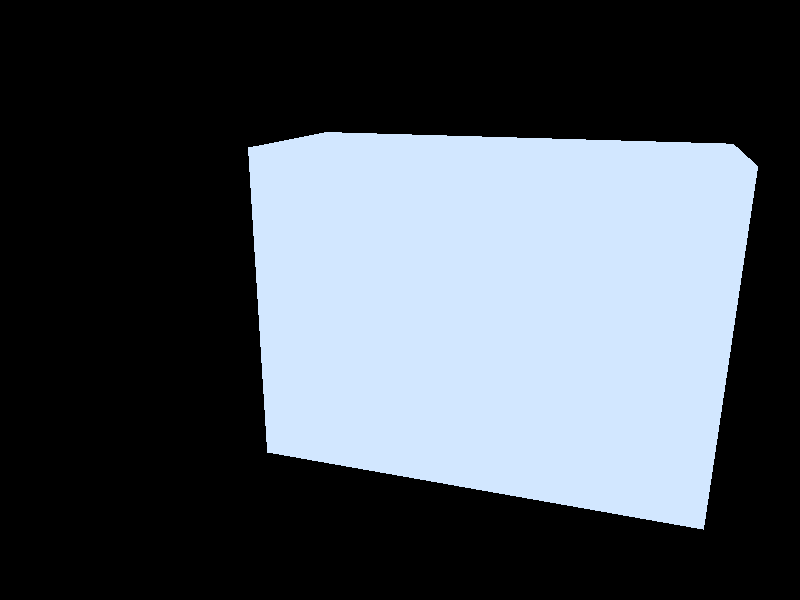 // Terminal-HT5.08-4PL-Angled-Plug.png_export.pov: Exported from Wings 3D 1.5.4 

#include "rad_def.inc"

global_settings{
	 assumed_gamma 2.200000
	 max_trace_level 5
	 ambient_light rgb <0.000000, 0.000000, 0.000000>
}
background { rgb <0.000000, 0.000000, 0.000000> }
#declare camera_location = <13.844797, 18.305576, -47.473194>;
camera{
	 perspective
	 location camera_location
	 right (1024 / 768) * x
	 up y
	 angle 57.822402
	 sky <-0.095472, 0.952396, 0.289529>
	 look_at <-1.858081, 2.254772, 0.147283>
}
#declare wl_1_Infinite1 = light_source {
	 <13.134797, 19.015576, -47.473194>
	 color rgb <1.000000, 1.000000, 1.000000>
	 fade_distance 1.000000
	 fade_power 0.000000
	 media_interaction on
	 media_attenuation off
	 parallel
	 point_at <0.000000, 0.000000, 0.000000>
}
#declare wl_2_Infinite2 = light_source {
	 <14.554797, 17.595576, -47.473194>
	 color rgb <0.500000, 0.500000, 0.500000>
	 fade_distance 1.000000
	 fade_power 0.000000
	 media_interaction on
	 media_attenuation off
	 parallel
	 point_at <0.000000, 0.000000, 0.000000>
}
#declare wm_default = texture{
	 pigment{
		 color rgbf <0.820000, 0.904999, 1.000000, 0.000000>
	 }
	 finish {
		 ambient rgb <0.000000, 0.000000, 0.000000>
		 diffuse 0.700000
		 brilliance 1.000000
		 metallic 0.000000
		 specular 0.000000
		 roughness 1.010000
	 }
}
#declare wo_0_STL_object = mesh2{
	 vertex_vectors { 5646, <17.780003, 14.999997, -19.000000>, <17.780003, 14.999998, -10.500001>, <17.780001, 9.958974, -10.500000>, <17.780003, 14.999997, -19.000000>, <17.780003, 14.999998, -10.500001>, <17.780001, -0.000002, -19.000000>, <17.780001, -0.000002, -10.500000>, <17.780001, -0.000002, -10.000000>, <17.780001, 0.999998, -10.000000>, <17.780001, 0.999998, -2.000000>, 
			<17.780001, 6.499998, -19.000000>, <17.780001, 6.499998, -10.500000>, <17.780001, 6.499998, -10.000000>, <17.780001, 6.499999, -2.000000>, <17.780001, 8.101006, -10.500000>, <17.780001, 8.101006, -6.859268>, <17.780001, 9.361958, -7.745856>, <17.780001, 9.958974, -10.500000>, <17.319609, 0.999998, -10.000000>, <17.319609, 0.999998, -2.000000>, <17.258389, 1.038769, -19.000000>, 
			<17.258389, 5.838769, -19.000000>, <17.240002, 13.499998, -13.325047>, <17.240002, 14.999998, -13.325047>, <17.217165, 13.499998, -13.626422>, <17.177168, 14.999998, -13.822426>, <17.177168, 14.999998, -12.827666>, <17.162546, 13.499998, -12.773847>, <17.149176, 13.499998, -13.920914>, <17.037584, 12.999998, -14.201797>, <17.037584, 13.499998, -14.201797>, <16.992615, 14.999998, -14.288554>, 
			<16.992615, 14.999998, -12.361539>, <16.936180, 13.499998, -12.265340>, <16.884830, 13.499998, -14.462826>, <16.858389, 1.438769, -18.600000>, <16.858389, 1.438769, -12.000000>, <16.858389, 5.438769, -18.600000>, <16.858389, 5.438770, -12.000000>, <16.714035, 0.564938, -10.000000>, <16.714035, 0.564938, -2.000000>, <16.697939, 14.999998, -14.694139>, <16.697939, 14.999998, -11.955953>, 
			<16.694462, 13.499998, -14.697835>, <16.578438, 13.499998, -11.838913>, <16.564220, 13.499998, -18.130056>, <16.564220, 13.499998, -17.165709>, <16.564220, 14.999998, -18.130056>, <16.564220, 14.999998, -17.165709>, <16.490000, 6.499998, -10.000000>, <16.470833, 12.999998, -14.901452>, <16.470833, 13.499998, -14.901452>, <16.452147, 3.826260, -3.000000>, <16.452147, 3.826260, -2.000000>, 
			<16.433029, 3.522416, -3.000000>, <16.433029, 3.522416, -2.000000>, <16.395100, 4.125313, -3.000000>, <16.395100, 4.125313, -2.000000>, <16.340000, 6.499998, -7.975697>, <16.338951, 3.232871, -3.000000>, <16.338951, 3.232871, -2.000000>, <16.311655, 14.999998, -15.013702>, <16.311655, 14.999998, -11.636391>, <16.265472, 4.400783, -3.000000>, <16.265472, 4.400783, -2.000000>, 
			<16.175821, 2.975820, -3.000000>, <16.175821, 2.975820, -2.000000>, <16.117025, 13.499998, -11.527596>, <16.071411, 4.635362, -3.000000>, <16.071411, 4.635362, -2.000000>, <16.019871, 0.292664, -10.000000>, <16.019871, 0.292665, -2.000000>, <16.008074, 13.499998, -15.171683>, <15.953891, 2.767413, -3.000000>, <15.953891, 2.767413, -2.000000>, <15.858035, 14.999998, -15.227160>, 
			<15.858035, 14.999998, -11.422934>, <15.825110, 4.814311, -3.000000>, <15.825110, 4.814311, -2.000000>, <15.740000, 3.249998, -8.500000>, <15.740000, 3.249999, -3.000000>, <15.740000, 4.249998, -8.500000>, <15.740000, 4.249999, -3.000000>, <15.687103, 2.620745, -3.000000>, <15.687103, 2.620745, -2.000000>, <15.640000, 3.349998, -9.000000>, <15.640000, 4.149998, -9.000000>, 
			<15.587682, 13.499998, -11.355498>, <15.542045, 4.926384, -3.000000>, <15.542045, 4.926384, -2.000000>, <15.490170, 13.499998, -15.309339>, <15.392222, 2.545033, -3.000000>, <15.392222, 2.545033, -2.000000>, <15.365583, 14.999998, -15.321100>, <15.365583, 14.999998, -11.328993>, <15.280000, 0.199998, -10.000000>, <15.280000, 0.199999, -2.000000>, <15.240001, 13.499998, -18.130056>, 
			<15.240001, 13.499998, -17.165709>, <15.240001, 14.999998, -18.130056>, <15.240001, 14.999998, -17.165709>, <15.240000, 4.964541, -3.000000>, <15.240000, 4.964541, -2.000000>, <15.087777, 2.545033, -3.000000>, <15.087777, 2.545033, -2.000000>, <15.031409, 13.499998, -11.335954>, <14.954308, 13.499998, -15.304536>, <14.937956, 4.926384, -3.000000>, <14.937956, 4.926384, -2.000000>, 
			<14.865238, 14.999998, -15.289621>, <14.865238, 14.999998, -11.360472>, <14.840000, 3.349998, -9.000000>, <14.840000, 4.149998, -9.000000>, <14.792897, 2.620745, -3.000000>, <14.792897, 2.620745, -2.000000>, <14.740000, 3.249998, -8.500000>, <14.740000, 3.249999, -3.000000>, <14.740000, 4.249999, -8.500000>, <14.740000, 4.249999, -3.000000>, <14.654889, 4.814311, -3.000000>, 
			<14.654889, 4.814311, -2.000000>, <14.540129, 0.292664, -10.000000>, <14.540129, 0.292665, -2.000000>, <14.526110, 2.767413, -3.000000>, <14.526110, 2.767413, -2.000000>, <14.491294, 13.499998, -11.470474>, <14.438955, 13.499998, -15.157620>, <14.408588, 4.635362, -3.000000>, <14.408588, 4.635362, -2.000000>, <14.388442, 14.999998, -15.134701>, <14.388442, 14.999998, -11.515392>, 
			<14.304178, 2.975820, -3.000000>, <14.304178, 2.975820, -2.000000>, <14.214527, 4.400783, -3.000000>, <14.214527, 4.400783, -2.000000>, <14.141048, 3.232871, -3.000000>, <14.141048, 3.232871, -2.000000>, <14.140001, 6.499999, -7.975697>, <14.084901, 4.125313, -3.000000>, <14.084901, 4.125313, -2.000000>, <14.046970, 3.522416, -3.000000>, <14.046970, 3.522416, -2.000000>, 
			<14.027854, 3.826260, -3.000000>, <14.027854, 3.826260, -2.000000>, <14.009170, 12.999998, -11.748641>, <14.009170, 13.499998, -11.748641>, <13.990001, 6.499999, -10.000000>, <13.981112, 13.499998, -14.879139>, <13.965153, 14.999998, -14.866073>, <13.965153, 14.999998, -11.784020>, <13.915783, 13.499998, -18.130056>, <13.915783, 13.499998, -17.165709>, <13.915783, 14.999998, -18.130056>, 
			<13.915783, 14.999998, -17.165709>, <13.858389, 1.438769, -18.600000>, <13.858389, 1.438770, -12.000000>, <13.858389, 5.438770, -18.600000>, <13.858389, 5.438770, -12.000000>, <13.845965, 0.564938, -10.000000>, <13.845965, 0.564938, -2.000000>, <13.785542, 13.499998, -11.952258>, <13.621967, 14.999998, -14.500617>, <13.621967, 14.999998, -12.149476>, <13.613650, 13.499998, -14.489084>, 
			<13.595173, 13.499998, -12.187267>, <13.458389, 5.838769, -19.000000>, <13.458388, 1.038769, -19.000000>, <13.442418, 12.999998, -12.448295>, <13.442418, 13.499998, -12.448295>, <13.380448, 14.999998, -14.061296>, <13.380448, 14.999998, -12.588798>, <13.362948, 13.499998, -14.015460>, <13.274143, 13.499998, -12.957072>, <13.255772, 14.999998, -13.575713>, <13.255772, 14.999998, -13.074380>, 
			<13.247005, 13.499998, -13.492269>, <13.240392, 0.999998, -10.000000>, <13.240392, 0.999999, -2.000000>, <12.700001, 6.499998, -19.000000>, <12.700001, 6.499999, -10.500000>, <12.700001, 6.499999, -2.000000>, <12.700001, 8.101006, -10.500000>, <12.700001, 8.101007, -6.859268>, <12.700001, 9.958974, -10.500000>, <12.700001, 14.999998, -19.000000>, <12.700001, 14.999998, -10.500001>, 
			<12.700000, -0.000002, -19.000000>, <12.700000, -0.000002, -10.500000>, <12.700000, -0.000002, -10.000000>, <12.700000, 0.999998, -10.000000>, <12.700000, 0.999999, -2.000000>, <12.239608, 0.999999, -10.000000>, <12.239608, 0.999999, -2.000000>, <12.178390, 5.838769, -19.000000>, <12.178389, 1.038770, -19.000000>, <12.160001, 13.499998, -13.325047>, <12.160001, 14.999998, -13.325047>, 
			<12.137164, 13.499998, -13.626422>, <12.097167, 14.999998, -13.822426>, <12.097167, 14.999998, -12.827666>, <12.082546, 13.499998, -12.773847>, <12.069174, 13.499998, -13.920914>, <11.957584, 12.999998, -14.201797>, <11.957584, 13.499998, -14.201797>, <11.912614, 14.999998, -14.288554>, <11.912614, 14.999998, -12.361539>, <11.856180, 13.499998, -12.265340>, <11.804829, 13.499998, -14.462826>, 
			<11.778389, 1.438770, -18.600000>, <11.778389, 1.438770, -12.000000>, <11.778389, 5.438770, -18.600000>, <11.778389, 5.438770, -12.000000>, <11.634035, 0.564938, -10.000000>, <11.634035, 0.564938, -2.000000>, <11.617938, 14.999998, -14.694139>, <11.617938, 14.999998, -11.955953>, <11.614460, 13.499998, -14.697835>, <11.498436, 13.499998, -11.838913>, <11.484219, 13.499998, -18.130056>, 
			<11.484219, 13.499998, -17.165709>, <11.484219, 14.999998, -18.130056>, <11.484219, 14.999998, -17.165709>, <11.410001, 6.499999, -10.000000>, <11.390832, 12.999998, -14.901452>, <11.390832, 13.499998, -14.901452>, <11.372147, 3.826261, -3.000000>, <11.372147, 3.826261, -2.000000>, <11.353030, 3.522416, -3.000000>, <11.353030, 3.522416, -2.000000>, <11.315099, 4.125313, -3.000000>, 
			<11.315099, 4.125313, -2.000000>, <11.260001, 6.499999, -7.975697>, <11.258951, 3.232872, -3.000000>, <11.258951, 3.232872, -2.000000>, <11.231654, 14.999998, -15.013702>, <11.231654, 14.999998, -11.636391>, <11.185472, 4.400784, -3.000000>, <11.185472, 4.400784, -2.000000>, <11.095821, 2.975820, -3.000000>, <11.095821, 2.975820, -2.000000>, <11.037024, 13.499998, -11.527596>, 
			<10.991412, 4.635363, -3.000000>, <10.991412, 4.635363, -2.000000>, <10.939871, 0.292665, -10.000000>, <10.939871, 0.292665, -2.000000>, <10.928072, 13.499998, -15.171683>, <10.873891, 2.767413, -3.000000>, <10.873891, 2.767413, -2.000000>, <10.778035, 14.999998, -15.227160>, <10.778035, 14.999998, -11.422934>, <10.745111, 4.814311, -3.000000>, <10.745111, 4.814311, -2.000000>, 
			<10.660000, 3.249999, -8.500000>, <10.660000, 3.249999, -3.000000>, <10.660000, 4.249999, -8.500000>, <10.660000, 4.249999, -3.000000>, <10.607103, 2.620745, -3.000000>, <10.607103, 2.620745, -2.000000>, <10.560000, 3.349998, -9.000000>, <10.560000, 4.149999, -9.000000>, <10.507681, 13.499999, -11.355498>, <10.462045, 4.926385, -3.000000>, <10.462045, 4.926385, -2.000000>, 
			<10.410170, 13.499998, -15.309339>, <10.312222, 2.545033, -3.000000>, <10.312222, 2.545033, -2.000000>, <10.285582, 14.999998, -15.321100>, <10.285582, 14.999999, -11.328993>, <10.200000, 0.199999, -10.000000>, <10.200000, 0.199999, -2.000000>, <10.160001, 13.499998, -18.130056>, <10.160001, 13.499998, -17.165709>, <10.160001, 14.999998, -18.130056>, <10.160001, 14.999998, -17.165709>, 
			<10.160000, 4.964542, -3.000000>, <10.160000, 4.964542, -2.000000>, <10.007777, 2.545033, -3.000000>, <10.007777, 2.545033, -2.000000>, <9.951409, 13.499999, -11.335954>, <9.874308, 13.499998, -15.304536>, <9.857955, 4.926385, -3.000000>, <9.857955, 4.926385, -2.000000>, <9.785238, 14.999998, -15.289621>, <9.785238, 14.999999, -11.360472>, <9.760000, 3.349999, -9.000000>, 
			<9.760000, 4.149999, -9.000000>, <9.712897, 2.620745, -3.000000>, <9.712897, 2.620745, -2.000000>, <9.660000, 3.249999, -8.500000>, <9.660000, 3.249999, -3.000000>, <9.660000, 4.249999, -8.500000>, <9.660000, 4.249999, -3.000000>, <9.574889, 4.814311, -3.000000>, <9.574889, 4.814311, -2.000000>, <9.460129, 0.292665, -10.000000>, <9.460129, 0.292665, -2.000000>, 
			<9.446110, 2.767413, -3.000000>, <9.446110, 2.767413, -2.000000>, <9.411294, 13.499999, -11.470474>, <9.358955, 13.499998, -15.157620>, <9.328588, 4.635363, -3.000000>, <9.328588, 4.635363, -2.000000>, <9.308442, 14.999998, -15.134701>, <9.308442, 14.999999, -11.515392>, <9.224178, 2.975820, -3.000000>, <9.224178, 2.975820, -2.000000>, <9.134527, 4.400784, -3.000000>, 
			<9.134527, 4.400784, -2.000000>, <9.061049, 3.232872, -3.000000>, <9.061049, 3.232872, -2.000000>, <9.060001, 6.499999, -7.975697>, <9.004901, 4.125313, -3.000000>, <9.004901, 4.125313, -2.000000>, <8.966969, 3.522416, -3.000000>, <8.966969, 3.522416, -2.000000>, <8.947854, 3.826261, -3.000000>, <8.947854, 3.826261, -2.000000>, <8.929170, 12.999999, -11.748641>, 
			<8.929170, 13.499999, -11.748641>, <8.910001, 6.499999, -10.000000>, <8.901114, 13.499999, -14.879139>, <8.885153, 14.999999, -14.866073>, <8.885153, 14.999999, -11.784020>, <8.835783, 13.499998, -18.130056>, <8.835783, 13.499998, -17.165709>, <8.835783, 14.999998, -18.130056>, <8.835783, 14.999998, -17.165709>, <8.778389, 1.438770, -18.600000>, <8.778389, 1.438770, -12.000000>, 
			<8.778389, 5.438770, -18.600000>, <8.778389, 5.438770, -12.000000>, <8.765965, 0.564938, -10.000000>, <8.765965, 0.564939, -2.000000>, <8.705542, 13.499999, -11.952258>, <8.541967, 14.999999, -14.500617>, <8.541967, 14.999999, -12.149476>, <8.533650, 13.499999, -14.489084>, <8.515173, 13.499999, -12.187267>, <8.378389, 5.838770, -19.000000>, <8.378388, 1.038770, -19.000000>, 
			<8.362418, 12.999999, -12.448295>, <8.362418, 13.499999, -12.448295>, <8.300448, 14.999999, -14.061296>, <8.300448, 14.999999, -12.588798>, <8.282948, 13.499999, -14.015460>, <8.194143, 13.499999, -12.957072>, <8.175772, 14.999999, -13.575713>, <8.175772, 14.999999, -13.074380>, <8.167004, 13.499999, -13.492269>, <8.160392, 0.999999, -10.000000>, <8.160392, 0.999999, -2.000000>, 
			<7.620001, 14.999998, -19.000000>, <7.620001, 14.999999, -10.500001>, <7.620001, 9.361959, -7.745856>, <7.620001, 9.958975, -10.500000>, <7.620000, 6.499999, -19.000000>, <7.620000, 6.499999, -10.500000>, <7.620000, 6.499999, -2.000000>, <7.620000, 7.791544, -6.447993>, <7.620000, 8.101007, -10.500000>, <7.620000, -0.000001, -19.000000>, <7.620000, -0.000001, -10.000000>, 
			<7.620000, 0.999999, -10.000000>, <7.620000, 0.999999, -2.000000>, <7.159608, 0.999999, -10.000000>, <7.159608, 0.999999, -2.000000>, <7.098389, 5.838770, -19.000000>, <7.098389, 1.038770, -19.000000>, <7.080001, 14.999999, -13.325047>, <7.080001, 13.499999, -13.325047>, <7.057164, 13.499999, -13.626422>, <7.017168, 14.999999, -13.822426>, <7.017168, 14.999999, -12.827666>, 
			<7.002546, 13.499999, -12.773847>, <6.989174, 13.499999, -13.920914>, <6.877584, 12.999999, -14.201797>, <6.877584, 13.499999, -14.201797>, <6.832615, 14.999999, -14.288554>, <6.832615, 14.999999, -12.361539>, <6.776180, 13.499999, -12.265340>, <6.724829, 13.499999, -14.462826>, <6.698389, 5.438770, -18.600000>, <6.698389, 5.438771, -12.000000>, <6.697604, 1.466492, -18.596310>, 
			<6.697604, 1.466492, -11.996310>, <6.554035, 0.564938, -10.000000>, <6.554035, 0.564939, -2.000000>, <6.537939, 14.999999, -14.694139>, <6.537939, 14.999999, -11.955953>, <6.534460, 13.499999, -14.697835>, <6.418436, 13.499999, -11.838913>, <6.404220, 14.999999, -18.130056>, <6.404220, 14.999999, -17.165709>, <6.404219, 13.499999, -18.130056>, <6.404219, 13.499999, -17.165709>, 
			<6.330000, 6.499999, -10.000000>, <6.310832, 12.999999, -14.901452>, <6.310832, 13.499999, -14.901452>, <6.292147, 3.826261, -3.000000>, <6.292147, 3.826261, -2.000000>, <6.273031, 3.522417, -3.000000>, <6.273031, 3.522417, -2.000000>, <6.235099, 4.125314, -3.000000>, <6.235099, 4.125314, -2.000000>, <6.180000, 6.499999, -7.975697>, <6.178952, 3.232872, -3.000000>, 
			<6.178952, 3.232872, -2.000000>, <6.151655, 14.999999, -15.013702>, <6.151655, 14.999999, -11.636391>, <6.105473, 4.400784, -3.000000>, <6.105473, 4.400784, -2.000000>, <6.015822, 2.975821, -3.000000>, <6.015822, 2.975821, -2.000000>, <5.957024, 13.499999, -11.527596>, <5.911412, 4.635363, -3.000000>, <5.911412, 4.635363, -2.000000>, <5.859871, 0.292665, -10.000000>, 
			<5.859871, 0.292665, -2.000000>, <5.848072, 13.499999, -15.171683>, <5.793891, 2.767413, -3.000000>, <5.793891, 2.767414, -2.000000>, <5.698035, 14.999999, -15.227160>, <5.698035, 14.999999, -11.422934>, <5.665111, 4.814312, -3.000000>, <5.665111, 4.814312, -2.000000>, <5.580000, 3.249999, -8.500000>, <5.580000, 3.249999, -3.000000>, <5.580000, 4.249999, -8.500000>, 
			<5.580000, 4.250000, -3.000000>, <5.527103, 2.620746, -3.000000>, <5.527103, 2.620746, -2.000000>, <5.480000, 3.349999, -9.000000>, <5.480000, 4.149999, -9.000000>, <5.427681, 13.499999, -11.355498>, <5.382045, 4.926385, -3.000000>, <5.382045, 4.926385, -2.000000>, <5.330170, 13.499999, -15.309339>, <5.232223, 2.545033, -3.000000>, <5.232223, 2.545033, -2.000000>, 
			<5.205583, 14.999999, -15.321100>, <5.205583, 14.999999, -11.328993>, <5.120000, 0.199999, -10.000000>, <5.120000, 0.199999, -2.000000>, <5.080001, 14.999999, -18.130056>, <5.080001, 14.999999, -17.165709>, <5.080001, 13.499999, -18.130056>, <5.080001, 13.499999, -17.165709>, <5.080000, 4.964542, -3.000000>, <5.080000, 4.964542, -2.000000>, <4.927777, 2.545033, -3.000000>, 
			<4.927777, 2.545033, -2.000000>, <4.871409, 13.499999, -11.335954>, <4.794308, 13.499999, -15.304536>, <4.777956, 4.926385, -3.000000>, <4.777956, 4.926385, -2.000000>, <4.705239, 14.999999, -15.289621>, <4.705239, 14.999999, -11.360472>, <4.680000, 3.349999, -9.000000>, <4.680000, 4.149999, -9.000000>, <4.632897, 2.620746, -3.000000>, <4.632897, 2.620746, -2.000000>, 
			<4.580000, 3.249999, -8.500000>, <4.580000, 3.250000, -3.000000>, <4.580000, 4.249999, -8.500000>, <4.580000, 4.250000, -3.000000>, <4.494890, 4.814312, -3.000000>, <4.494890, 4.814312, -2.000000>, <4.380129, 0.292665, -10.000000>, <4.380129, 0.292666, -2.000000>, <4.366110, 2.767414, -3.000000>, <4.366110, 2.767414, -2.000000>, <4.331294, 13.499999, -11.470474>, 
			<4.278956, 13.499999, -15.157620>, <4.248589, 4.635363, -3.000000>, <4.248589, 4.635363, -2.000000>, <4.228443, 14.999999, -15.134701>, <4.228443, 14.999999, -11.515392>, <4.144179, 2.975821, -3.000000>, <4.144179, 2.975821, -2.000000>, <4.054528, 4.400784, -3.000000>, <4.054528, 4.400784, -2.000000>, <3.981049, 3.232872, -3.000000>, <3.981049, 3.232872, -2.000000>, 
			<3.980000, 6.500000, -7.975697>, <3.924901, 4.125314, -3.000000>, <3.924901, 4.125314, -2.000000>, <3.886970, 3.522417, -3.000000>, <3.886970, 3.522417, -2.000000>, <3.867854, 3.826261, -3.000000>, <3.867854, 3.826261, -2.000000>, <3.849170, 12.999999, -11.748641>, <3.849170, 13.499999, -11.748641>, <3.830000, 6.499999, -10.000000>, <3.821114, 13.499999, -14.879139>, 
			<3.805153, 14.999999, -14.866073>, <3.805153, 14.999999, -11.784020>, <3.755783, 14.999999, -18.130056>, <3.755783, 14.999999, -17.165709>, <3.755783, 13.499999, -18.130056>, <3.755783, 13.499999, -17.165709>, <3.698389, 5.438771, -18.600000>, <3.698389, 5.438771, -12.000000>, <3.697604, 1.466492, -18.596310>, <3.697604, 1.466492, -11.996310>, <3.685965, 0.564939, -10.000000>, 
			<3.685965, 0.564939, -2.000000>, <3.625542, 13.499999, -11.952258>, <3.461967, 14.999999, -14.500617>, <3.461967, 14.999999, -12.149476>, <3.453650, 13.499999, -14.489084>, <3.435174, 13.499999, -12.187267>, <3.298389, 5.838770, -19.000000>, <3.298389, 1.038770, -19.000000>, <3.282418, 12.999999, -12.448295>, <3.282418, 13.499999, -12.448295>, <3.220448, 14.999999, -14.061296>, 
			<3.220448, 14.999999, -12.588798>, <3.202948, 13.499999, -14.015460>, <3.114144, 13.499999, -12.957072>, <3.095772, 14.999999, -13.575713>, <3.095772, 14.999999, -13.074380>, <3.087004, 13.499999, -13.492269>, <3.080392, 0.999999, -10.000000>, <3.080392, 1.000000, -2.000000>, <2.540001, 14.999999, -19.000000>, <2.540001, 14.999999, -10.500001>, <2.540001, 9.958975, -10.500000>, 
			<2.540001, 8.101007, -10.500000>, <2.540000, 6.499999, -19.000000>, <2.540000, 6.500000, -10.500000>, <2.540000, 6.500000, -2.000000>, <2.540000, -0.000001, -19.000000>, <2.540000, -0.000001, -10.000000>, <2.540000, 0.999999, -10.000000>, <2.540000, 1.000000, -2.000000>, <2.079608, 0.999999, -10.000000>, <2.079608, 1.000000, -2.000000>, <2.018389, 5.838770, -19.000000>, 
			<2.018389, 1.038771, -19.000000>, <2.000001, 14.999999, -13.325047>, <2.000001, 13.499999, -13.325047>, <1.977164, 13.499999, -13.626422>, <1.937168, 14.999999, -13.822426>, <1.937168, 14.999999, -12.827666>, <1.922546, 13.499999, -12.773847>, <1.909174, 13.499999, -13.920914>, <1.797584, 12.999999, -14.201797>, <1.797584, 13.499999, -14.201797>, <1.752615, 14.999999, -14.288554>, 
			<1.752615, 14.999999, -12.361539>, <1.696180, 13.499999, -12.265340>, <1.644829, 13.499999, -14.462826>, <1.617605, 5.466492, -18.596310>, <1.617605, 5.466493, -11.996310>, <1.617604, 1.466492, -18.596310>, <1.617604, 1.466492, -11.996310>, <1.474035, 0.564939, -10.000000>, <1.474035, 0.564939, -2.000000>, <1.457939, 14.999999, -14.694139>, <1.457939, 14.999999, -11.955953>, 
			<1.454461, 13.499999, -14.697835>, <1.338436, 13.499999, -11.838913>, <1.324219, 14.999999, -18.130056>, <1.324219, 14.999999, -17.165709>, <1.324219, 13.499999, -18.130056>, <1.324219, 13.499999, -17.165709>, <1.250001, 6.500000, -10.000000>, <1.230832, 12.999999, -14.901452>, <1.230832, 13.499999, -14.901452>, <1.212147, 3.826262, -3.000000>, <1.212147, 3.826262, -2.000000>, 
			<1.193030, 3.522417, -3.000000>, <1.193030, 3.522417, -2.000000>, <1.155099, 4.125314, -3.000000>, <1.155099, 4.125314, -2.000000>, <1.100001, 6.500000, -7.975697>, <1.098952, 3.232872, -3.000000>, <1.098952, 3.232872, -2.000000>, <1.071655, 14.999999, -15.013702>, <1.071655, 14.999999, -11.636391>, <1.025473, 4.400784, -3.000000>, <1.025473, 4.400784, -2.000000>, 
			<0.935822, 2.975821, -3.000000>, <0.935822, 2.975821, -2.000000>, <0.877024, 13.499999, -11.527596>, <0.831412, 4.635364, -3.000000>, <0.831412, 4.635364, -2.000000>, <0.779871, 0.292666, -10.000000>, <0.779871, 0.292666, -2.000000>, <0.768072, 13.499999, -15.171683>, <0.713891, 2.767414, -3.000000>, <0.713891, 2.767414, -2.000000>, <0.618035, 14.999999, -15.227160>, 
			<0.618035, 14.999999, -11.422934>, <0.585111, 4.814312, -3.000000>, <0.585111, 4.814312, -2.000000>, <0.500000, 4.250000, -8.500000>, <0.500000, 4.250000, -3.000000>, <0.500000, 3.250000, -8.500000>, <0.500000, 3.250000, -3.000000>, <0.447103, 2.620746, -3.000000>, <0.447103, 2.620746, -2.000000>, <0.400000, 4.150000, -9.000000>, <0.400000, 3.349999, -9.000000>, 
			<0.347682, 13.499999, -11.355498>, <0.302045, 4.926386, -3.000000>, <0.302045, 4.926386, -2.000000>, <0.250170, 13.499999, -15.309339>, <0.152223, 2.545034, -3.000000>, <0.152223, 2.545034, -2.000000>, <0.125582, 14.999999, -15.321100>, <0.125582, 14.999999, -11.328993>, <0.040000, 0.200000, -10.000000>, <0.040000, 0.200000, -2.000000>, <0.000001, 14.999999, -18.130056>, 
			<0.000001, 14.999999, -17.165709>, <0.000001, 13.499999, -18.130056>, <0.000001, 13.499999, -17.165709>, <0.000000, 4.964543, -3.000000>, <0.000000, 4.964543, -2.000000>, <-0.152222, 2.545034, -3.000000>, <-0.152222, 2.545034, -2.000000>, <-0.208590, 13.499999, -11.335954>, <-0.285692, 13.499999, -15.304536>, <-0.302044, 4.926386, -3.000000>, <-0.302044, 4.926386, -2.000000>, 
			<-0.374761, 14.999999, -15.289621>, <-0.374761, 15.000000, -11.360472>, <-0.400000, 4.150000, -9.000000>, <-0.400000, 3.349999, -9.000000>, <-0.447103, 2.620746, -3.000000>, <-0.447103, 2.620746, -2.000000>, <-0.500000, 4.250000, -8.500000>, <-0.500000, 4.250000, -3.000000>, <-0.500000, 3.250000, -8.500000>, <-0.500000, 3.250000, -3.000000>, <-0.585110, 4.814312, -3.000000>, 
			<-0.585110, 4.814312, -2.000000>, <-0.699871, 0.292666, -10.000000>, <-0.699871, 0.292666, -2.000000>, <-0.713890, 2.767414, -3.000000>, <-0.713890, 2.767414, -2.000000>, <-0.748706, 13.500000, -11.470474>, <-0.801044, 13.499999, -15.157620>, <-0.831411, 4.635364, -3.000000>, <-0.831411, 4.635364, -2.000000>, <-0.851557, 14.999999, -15.134701>, <-0.851557, 15.000000, -11.515392>, 
			<-0.935821, 2.975821, -3.000000>, <-0.935821, 2.975821, -2.000000>, <-1.025472, 4.400784, -3.000000>, <-1.025472, 4.400784, -2.000000>, <-1.098951, 3.232873, -3.000000>, <-1.098951, 3.232873, -2.000000>, <-1.099999, 6.500000, -7.975697>, <-1.155099, 4.125314, -3.000000>, <-1.155099, 4.125314, -2.000000>, <-1.193030, 3.522417, -3.000000>, <-1.193030, 3.522417, -2.000000>, 
			<-1.212146, 3.826262, -3.000000>, <-1.212146, 3.826262, -2.000000>, <-1.230830, 13.000000, -11.748641>, <-1.230830, 13.500000, -11.748641>, <-1.249999, 6.500000, -10.000000>, <-1.258886, 13.499999, -14.879139>, <-1.274847, 14.999999, -14.866073>, <-1.274847, 15.000000, -11.784020>, <-1.324217, 14.999999, -18.130056>, <-1.324217, 14.999999, -17.165709>, <-1.324217, 13.499999, -18.130056>, 
			<-1.324217, 13.499999, -17.165709>, <-1.382395, 5.466493, -18.596310>, <-1.382395, 5.466493, -11.996310>, <-1.382396, 1.466492, -18.596310>, <-1.382396, 1.466493, -11.996310>, <-1.394035, 0.564939, -10.000000>, <-1.394035, 0.564940, -2.000000>, <-1.454458, 13.500000, -11.952258>, <-1.618033, 14.999999, -14.500617>, <-1.618033, 15.000000, -12.149476>, <-1.626349, 13.499999, -14.489084>, 
			<-1.644827, 13.500000, -12.187267>, <-1.781611, 5.838771, -19.000000>, <-1.781611, 1.038771, -19.000000>, <-1.797582, 13.000000, -12.448295>, <-1.797582, 13.500000, -12.448295>, <-1.859552, 15.000000, -14.061296>, <-1.859552, 15.000000, -12.588798>, <-1.877052, 13.500000, -14.015460>, <-1.965856, 13.500000, -12.957072>, <-1.984228, 15.000000, -13.575713>, <-1.984228, 15.000000, -13.074380>, 
			<-1.992996, 13.500000, -13.492269>, <-1.999608, 1.000000, -10.000000>, <-1.999608, 1.000000, -2.000000>, <-2.539999, 14.999999, -19.000000>, <-2.539999, 15.000000, -10.500001>, <-2.539999, 9.958976, -10.500000>, <-2.539999, 7.791545, -6.447993>, <-2.539999, 8.101007, -10.500000>, <-2.539999, 8.101007, -6.859268>, <-2.539999, 8.128989, -6.214378>, <-2.539999, 9.361959, -7.745856>, 
			<-2.539999, 6.500000, -19.000000>, <-2.539999, 6.500000, -10.500000>, <-2.539999, 6.500000, -10.000000>, <-2.539999, 6.500000, -2.000000>, <-2.540000, -0.000001, -19.000000>, <-2.540000, -0.000000, -10.500000>, <-2.540000, -0.000000, -10.000000>, <-2.540000, 1.000000, -10.000000>, <-2.540000, 1.000000, -2.000000>, <12.700001, 6.499998, -19.000000>, <12.700001, 6.499999, -10.500000>, 
			<12.700001, 6.499999, -2.000000>, <12.700001, 9.958974, -10.500000>, <12.700001, 14.999998, -19.000000>, <12.700001, 14.999998, -10.500001>, <12.700000, -0.000002, -19.000000>, <12.700000, -0.000002, -10.000000>, <12.700000, 0.999999, -2.000000>, <7.620001, 14.999998, -19.000000>, <7.620001, 14.999999, -10.500001>, <7.620001, 9.958975, -10.500000>, <7.620000, 6.499999, -19.000000>, 
			<7.620000, 6.499999, -10.500000>, <7.620000, 6.499999, -2.000000>, <7.620000, -0.000001, -19.000000>, <7.620000, -0.000001, -10.000000>, <7.620000, 0.999999, -2.000000>, <2.540001, 14.999999, -19.000000>, <2.540001, 14.999999, -10.500001>, <2.540001, 9.958975, -10.500000>, <2.540000, 6.499999, -19.000000>, <2.540000, 6.500000, -10.500000>, <2.540000, 6.500000, -2.000000>, 
			<2.540000, -0.000001, -19.000000>, <2.540000, -0.000001, -10.000000>, <2.540000, 1.000000, -2.000000>, <-2.539999, 6.500000, -10.000000>, <-2.539999, 6.500000, -2.000000>, <-2.540000, 1.000000, -2.000000>, <-2.539999, 6.500000, -10.500000>, <-2.539999, 6.500000, -10.000000>, <-2.540000, 1.000000, -10.000000>, <-2.539999, 6.500000, -19.000000>, <-2.539999, 6.500000, -10.500000>, 
			<-2.540000, -0.000000, -10.500000>, <-2.539999, 7.791545, -6.447993>, <-2.539999, 8.101007, -6.859268>, <-2.539999, 8.128989, -6.214378>, <-2.539999, 9.958976, -10.500000>, <-2.539999, 8.101007, -10.500000>, <-2.539999, 6.500000, -19.000000>, <-2.539999, 14.999999, -19.000000>, <-2.539999, 9.958976, -10.500000>, <-2.539999, 6.500000, -19.000000>, <-2.539999, 14.999999, -19.000000>, 
			<-2.539999, 15.000000, -10.500001>, <-2.539999, 9.958976, -10.500000>, <-1.999608, 1.000000, -10.000000>, <-2.540000, 1.000000, -10.000000>, <-2.540000, 1.000000, -2.000000>, <-1.999608, 1.000000, -10.000000>, <-2.540000, -0.000000, -10.000000>, <-2.540000, 1.000000, -10.000000>, <-1.984228, 15.000000, -13.575713>, <-1.984228, 15.000000, -13.074380>, <-2.539999, 15.000000, -10.500001>, 
			<-1.965856, 13.500000, -12.957072>, <-1.984228, 15.000000, -13.074380>, <-1.992996, 13.500000, -13.492269>, <-1.859552, 15.000000, -14.061296>, <-1.984228, 15.000000, -13.575713>, <-2.539999, 14.999999, -19.000000>, <-1.859552, 15.000000, -14.061296>, <-1.877052, 13.500000, -14.015460>, <-1.984228, 15.000000, -13.575713>, <-1.797582, 13.500000, -12.448295>, <-1.965856, 13.500000, -12.957072>, 
			<-1.992996, 13.500000, -13.492269>, <-1.797582, 13.500000, -12.448295>, <-1.859552, 15.000000, -12.588798>, <-1.965856, 13.500000, -12.957072>, <-1.781611, 1.038771, -19.000000>, <-2.539999, 6.500000, -19.000000>, <-2.540000, -0.000001, -19.000000>, <-1.626349, 13.499999, -14.489084>, <-1.797582, 13.500000, -12.448295>, <-1.877052, 13.500000, -14.015460>, <-1.618033, 14.999999, -14.500617>, 
			<-1.859552, 15.000000, -14.061296>, <-2.539999, 14.999999, -19.000000>, <-1.618033, 14.999999, -14.500617>, <-1.626349, 13.499999, -14.489084>, <-1.859552, 15.000000, -14.061296>, <-1.454458, 13.500000, -11.952258>, <-1.644827, 13.500000, -12.187267>, <-1.797582, 13.500000, -12.448295>, <-1.454458, 13.500000, -11.952258>, <-1.618033, 15.000000, -12.149476>, <-1.644827, 13.500000, -12.187267>, 
			<-1.394035, 0.564939, -10.000000>, <-1.999608, 1.000000, -10.000000>, <-1.999608, 1.000000, -2.000000>, <-1.381611, 1.438771, -18.600000>, <-1.781611, 5.838771, -19.000000>, <-1.781611, 1.038771, -19.000000>, <-1.381611, 5.438771, -12.000000>, <-1.381611, 1.438771, -18.600000>, <-1.381611, 1.438771, -12.000000>, <-1.324217, 14.999999, -17.165709>, <-1.618033, 14.999999, -14.500617>, 
			<-2.539999, 14.999999, -19.000000>, <-1.324217, 14.999999, -17.165709>, <-1.324217, 13.499999, -18.130056>, <-1.324217, 13.499999, -17.165709>, <-1.324217, 14.999999, -18.130056>, <-1.324217, 14.999999, -17.165709>, <-2.539999, 14.999999, -19.000000>, <-1.230830, 13.500000, -11.748641>, <-1.454458, 13.500000, -11.952258>, <-1.797582, 13.500000, -12.448295>, <-1.230830, 13.500000, -11.748641>, 
			<-1.274847, 15.000000, -11.784020>, <-1.454458, 13.500000, -11.952258>, <-1.230830, 13.000000, -11.748641>, <-1.230830, 13.500000, -11.748641>, <-1.797582, 13.000000, -12.448295>, <-1.193030, 3.522417, -3.000000>, <-1.193030, 3.522417, -2.000000>, <-1.212146, 3.826262, -3.000000>, <-1.155099, 4.125314, -2.000000>, <-1.212146, 3.826262, -2.000000>, <-2.539999, 6.500000, -2.000000>, 
			<-1.155099, 4.125314, -3.000000>, <-1.212146, 3.826262, -3.000000>, <-1.212146, 3.826262, -2.000000>, <-1.098951, 3.232873, -2.000000>, <-1.999608, 1.000000, -2.000000>, <-2.540000, 1.000000, -2.000000>, <-1.098951, 3.232873, -3.000000>, <-1.098951, 3.232873, -2.000000>, <-1.193030, 3.522417, -3.000000>, <-1.025472, 4.400784, -2.000000>, <-1.155099, 4.125314, -2.000000>, 
			<-2.539999, 6.500000, -2.000000>, <-1.025472, 4.400784, -3.000000>, <-1.155099, 4.125314, -3.000000>, <-1.155099, 4.125314, -2.000000>, <-0.935821, 2.975821, -3.000000>, <-0.935821, 2.975821, -2.000000>, <-1.098951, 3.232873, -3.000000>, <-0.851557, 14.999999, -15.134701>, <-1.274847, 14.999999, -14.866073>, <-1.324217, 14.999999, -17.165709>, <-0.851557, 14.999999, -15.134701>, 
			<-1.258886, 13.499999, -14.879139>, <-1.274847, 14.999999, -14.866073>, <-0.831411, 4.635364, -2.000000>, <-1.025472, 4.400784, -2.000000>, <-2.539999, 6.500000, -2.000000>, <-0.831411, 4.635364, -3.000000>, <-1.025472, 4.400784, -3.000000>, <-1.025472, 4.400784, -2.000000>, <-0.748706, 13.500000, -11.470474>, <-0.851557, 15.000000, -11.515392>, <-1.230830, 13.500000, -11.748641>, 
			<-0.713890, 2.767414, -3.000000>, <-0.713890, 2.767414, -2.000000>, <-0.935821, 2.975821, -3.000000>, <-0.699871, 0.292666, -10.000000>, <-1.394035, 0.564939, -10.000000>, <-1.394035, 0.564940, -2.000000>, <-0.585110, 4.814312, -2.000000>, <-0.831411, 4.635364, -2.000000>, <-2.539999, 6.500000, -2.000000>, <-0.585110, 4.814312, -3.000000>, <-0.831411, 4.635364, -3.000000>, 
			<-0.831411, 4.635364, -2.000000>, <-0.500000, 3.250000, -3.000000>, <-1.193030, 3.522417, -3.000000>, <-1.212146, 3.826262, -3.000000>, <-0.500000, 3.250000, -3.000000>, <-1.098951, 3.232873, -3.000000>, <-1.193030, 3.522417, -3.000000>, <-0.500000, 3.250000, -3.000000>, <-0.935821, 2.975821, -3.000000>, <-1.098951, 3.232873, -3.000000>, <-0.500000, 3.250000, -3.000000>, 
			<-0.713890, 2.767414, -3.000000>, <-0.935821, 2.975821, -3.000000>, <-0.500000, 4.250000, -3.000000>, <-0.500000, 3.250000, -3.000000>, <-1.212146, 3.826262, -3.000000>, <-0.500000, 4.250000, -8.500000>, <-0.500000, 3.250000, -8.500000>, <-0.500000, 3.250000, -3.000000>, <-0.447103, 2.620746, -2.000000>, <-1.394035, 0.564940, -2.000000>, <-1.999608, 1.000000, -2.000000>, 
			<-0.447103, 2.620746, -2.000000>, <-0.699871, 0.292666, -2.000000>, <-1.394035, 0.564940, -2.000000>, <-0.447103, 2.620746, -3.000000>, <-0.447103, 2.620746, -2.000000>, <-0.713890, 2.767414, -3.000000>, <-0.400000, 4.150000, -9.000000>, <-0.400000, 3.349999, -9.000000>, <-0.500000, 4.250000, -8.500000>, <-0.374761, 14.999999, -15.289621>, <-0.851557, 14.999999, -15.134701>, 
			<-1.324217, 14.999999, -17.165709>, <-0.374761, 14.999999, -15.289621>, <-0.801044, 13.499999, -15.157620>, <-0.851557, 14.999999, -15.134701>, <-0.302044, 4.926386, -2.000000>, <-0.585110, 4.814312, -2.000000>, <-2.539999, 6.500000, -2.000000>, <-0.302044, 4.926386, -3.000000>, <-0.585110, 4.814312, -3.000000>, <-0.585110, 4.814312, -2.000000>, <-0.302044, 4.926386, -3.000000>, 
			<-0.500000, 4.250000, -3.000000>, <-0.585110, 4.814312, -3.000000>, <-0.208590, 13.499999, -11.335954>, <-0.748706, 13.500000, -11.470474>, <-1.230830, 13.500000, -11.748641>, <-0.208590, 13.499999, -11.335954>, <-0.374761, 15.000000, -11.360472>, <-0.748706, 13.500000, -11.470474>, <-0.152222, 2.545034, -3.000000>, <-0.447103, 2.620746, -3.000000>, <-0.500000, 3.250000, -3.000000>, 
			<-0.152222, 2.545034, -3.000000>, <-0.152222, 2.545034, -2.000000>, <-0.447103, 2.620746, -3.000000>, <0.000000, 4.964543, -2.000000>, <-0.302044, 4.926386, -2.000000>, <-2.539999, 6.500000, -2.000000>, <0.000000, 4.964543, -3.000000>, <-0.302044, 4.926386, -3.000000>, <-0.302044, 4.926386, -2.000000>, <0.000001, 13.499999, -18.130056>, <0.000001, 13.499999, -17.165709>, 
			<-1.324217, 13.499999, -18.130056>, <0.000001, 14.999999, -17.165709>, <-1.324217, 14.999999, -17.165709>, <-1.324217, 13.499999, -17.165709>, <0.000001, 14.999999, -17.165709>, <-0.374761, 14.999999, -15.289621>, <-1.324217, 14.999999, -17.165709>, <0.000001, 14.999999, -18.130056>, <-1.324217, 14.999999, -18.130056>, <-2.539999, 14.999999, -19.000000>, <0.000001, 14.999999, -18.130056>, 
			<0.000001, 13.499999, -18.130056>, <-1.324217, 14.999999, -18.130056>, <0.040000, 0.200000, -10.000000>, <-0.699871, 0.292666, -10.000000>, <-0.699871, 0.292666, -2.000000>, <0.125582, 14.999999, -15.321100>, <-0.285692, 13.499999, -15.304536>, <-0.374761, 14.999999, -15.289621>, <0.152223, 2.545034, -2.000000>, <0.040000, 0.200000, -2.000000>, <-0.152222, 2.545034, -2.000000>, 
			<0.152223, 2.545034, -3.000000>, <0.152223, 2.545034, -2.000000>, <-0.152222, 2.545034, -3.000000>, <0.302045, 4.926386, -3.000000>, <0.000000, 4.964543, -3.000000>, <0.000000, 4.964543, -2.000000>, <0.347682, 13.499999, -11.355498>, <-0.208590, 13.499999, -11.335954>, <-1.230830, 13.500000, -11.748641>, <0.347682, 13.499999, -11.355498>, <0.125582, 14.999999, -11.328993>, 
			<-0.208590, 13.499999, -11.335954>, <0.400000, 4.150000, -9.000000>, <0.400000, 3.349999, -9.000000>, <-0.400000, 3.349999, -9.000000>, <0.447103, 2.620746, -3.000000>, <0.447103, 2.620746, -2.000000>, <0.152223, 2.545034, -3.000000>, <0.500000, 3.250000, -3.000000>, <-0.152222, 2.545034, -3.000000>, <-0.500000, 3.250000, -3.000000>, <0.500000, 3.250000, -3.000000>, 
			<0.152223, 2.545034, -3.000000>, <-0.152222, 2.545034, -3.000000>, <0.500000, 3.250000, -3.000000>, <0.447103, 2.620746, -3.000000>, <0.152223, 2.545034, -3.000000>, <0.500000, 3.250000, -8.500000>, <0.500000, 3.250000, -3.000000>, <-0.500000, 3.250000, -8.500000>, <0.500000, 4.250000, -8.500000>, <-0.500000, 4.250000, -8.500000>, <-0.500000, 4.250000, -3.000000>, 
			<0.500000, 4.250000, -8.500000>, <-0.400000, 4.150000, -9.000000>, <-0.500000, 4.250000, -8.500000>, <0.500000, 4.250000, -8.500000>, <0.400000, 4.150000, -9.000000>, <-0.400000, 4.150000, -9.000000>, <0.500000, 4.250000, -8.500000>, <0.500000, 3.250000, -8.500000>, <0.400000, 4.150000, -9.000000>, <0.500000, 4.250000, -8.500000>, <0.500000, 4.250000, -3.000000>, 
			<0.500000, 3.250000, -8.500000>, <0.585111, 4.814312, -3.000000>, <0.302045, 4.926386, -3.000000>, <0.302045, 4.926386, -2.000000>, <0.585111, 4.814312, -3.000000>, <0.500000, 4.250000, -3.000000>, <0.302045, 4.926386, -3.000000>, <0.618035, 14.999999, -15.227160>, <0.125582, 14.999999, -15.321100>, <0.000001, 14.999999, -17.165709>, <0.618035, 14.999999, -15.227160>, 
			<0.250170, 13.499999, -15.309339>, <0.125582, 14.999999, -15.321100>, <0.713891, 2.767414, -3.000000>, <0.713891, 2.767414, -2.000000>, <0.447103, 2.620746, -3.000000>, <0.779871, 0.292666, -10.000000>, <0.040000, 0.200000, -10.000000>, <0.040000, 0.200000, -2.000000>, <0.831412, 4.635364, -3.000000>, <0.585111, 4.814312, -3.000000>, <0.585111, 4.814312, -2.000000>, 
			<0.877024, 13.499999, -11.527596>, <0.347682, 13.499999, -11.355498>, <-1.230830, 13.500000, -11.748641>, <0.877024, 13.499999, -11.527596>, <0.618035, 14.999999, -11.422934>, <0.347682, 13.499999, -11.355498>, <0.935822, 2.975821, -3.000000>, <0.713891, 2.767414, -3.000000>, <0.500000, 3.250000, -3.000000>, <0.935822, 2.975821, -3.000000>, <0.935822, 2.975821, -2.000000>, 
			<0.713891, 2.767414, -3.000000>, <1.025473, 4.400784, -3.000000>, <0.831412, 4.635364, -3.000000>, <0.831412, 4.635364, -2.000000>, <1.071655, 14.999999, -15.013702>, <0.768072, 13.499999, -15.171683>, <0.618035, 14.999999, -15.227160>, <1.098952, 3.232872, -3.000000>, <0.935822, 2.975821, -3.000000>, <0.500000, 3.250000, -3.000000>, <1.098952, 3.232872, -3.000000>, 
			<1.098952, 3.232872, -2.000000>, <0.935822, 2.975821, -3.000000>, <1.100001, 6.500000, -7.975697>, <-1.099999, 6.500000, -7.975697>, <-1.249999, 6.500000, -10.000000>, <1.155099, 4.125314, -3.000000>, <1.025473, 4.400784, -3.000000>, <1.025473, 4.400784, -2.000000>, <1.193030, 3.522417, -3.000000>, <1.098952, 3.232872, -3.000000>, <0.500000, 3.250000, -3.000000>, 
			<1.193030, 3.522417, -3.000000>, <1.193030, 3.522417, -2.000000>, <1.098952, 3.232872, -3.000000>, <1.212147, 3.826262, -3.000000>, <1.155099, 4.125314, -3.000000>, <1.155099, 4.125314, -2.000000>, <1.212147, 3.826262, -3.000000>, <1.193030, 3.522417, -3.000000>, <0.500000, 3.250000, -3.000000>, <1.212147, 3.826262, -3.000000>, <1.212147, 3.826262, -2.000000>, 
			<1.193030, 3.522417, -3.000000>, <1.230832, 12.999999, -14.901452>, <-1.797582, 13.000000, -12.448295>, <-1.797582, 13.500000, -12.448295>, <1.250001, 6.500000, -10.000000>, <1.100001, 6.500000, -7.975697>, <-1.249999, 6.500000, -10.000000>, <1.324219, 13.499999, -18.130056>, <1.324219, 13.499999, -17.165709>, <0.000001, 13.499999, -18.130056>, <1.324219, 14.999999, -17.165709>, 
			<0.000001, 14.999999, -17.165709>, <0.000001, 13.499999, -17.165709>, <1.324219, 14.999999, -17.165709>, <0.618035, 14.999999, -15.227160>, <0.000001, 14.999999, -17.165709>, <1.324219, 14.999999, -17.165709>, <1.071655, 14.999999, -15.013702>, <0.618035, 14.999999, -15.227160>, <1.324219, 14.999999, -18.130056>, <1.324219, 13.499999, -18.130056>, <0.000001, 14.999999, -18.130056>, 
			<1.324219, 14.999999, -18.130056>, <1.324219, 14.999999, -17.165709>, <1.324219, 13.499999, -17.165709>, <1.338436, 13.499999, -11.838913>, <0.877024, 13.499999, -11.527596>, <-1.230830, 13.500000, -11.748641>, <1.338436, 13.499999, -11.838913>, <1.071655, 14.999999, -11.636391>, <0.877024, 13.499999, -11.527596>, <1.457939, 14.999999, -14.694139>, <1.230832, 13.499999, -14.901452>, 
			<1.071655, 14.999999, -15.013702>, <1.457939, 14.999999, -14.694139>, <1.454461, 13.499999, -14.697835>, <1.230832, 13.499999, -14.901452>, <1.474035, 0.564939, -2.000000>, <0.779871, 0.292666, -2.000000>, <0.447103, 2.620746, -2.000000>, <1.474035, 0.564939, -10.000000>, <0.779871, 0.292666, -10.000000>, <0.779871, 0.292666, -2.000000>, <1.618389, 1.438771, -12.000000>, 
			<-1.381611, 5.438771, -12.000000>, <-1.381611, 1.438771, -12.000000>, <1.618389, 1.438771, -18.600000>, <-1.381611, 1.438771, -18.600000>, <-1.781611, 1.038771, -19.000000>, <1.618389, 1.438771, -18.600000>, <1.618389, 1.438771, -12.000000>, <-1.381611, 1.438771, -12.000000>, <1.618389, 5.438771, -12.000000>, <-1.381611, 5.438771, -18.600000>, <-1.381611, 5.438771, -12.000000>, 
			<1.618389, 5.438771, -18.600000>, <1.618389, 5.438771, -12.000000>, <1.618389, 1.438771, -12.000000>, <1.696180, 13.499999, -12.265340>, <1.338436, 13.499999, -11.838913>, <-1.230830, 13.500000, -11.748641>, <1.696180, 13.499999, -12.265340>, <1.457939, 14.999999, -11.955953>, <1.338436, 13.499999, -11.838913>, <1.752615, 14.999999, -14.288554>, <1.457939, 14.999999, -14.694139>, 
			<1.324219, 14.999999, -17.165709>, <1.752615, 14.999999, -14.288554>, <1.644829, 13.499999, -14.462826>, <1.457939, 14.999999, -14.694139>, <1.797584, 12.999999, -14.201797>, <-1.230830, 13.000000, -11.748641>, <-1.797582, 13.000000, -12.448295>, <1.797584, 12.999999, -14.201797>, <1.230832, 12.999999, -14.901452>, <1.230832, 13.499999, -14.901452>, <1.797584, 12.999999, -14.201797>, 
			<1.797584, 13.499999, -14.201797>, <-1.230830, 13.000000, -11.748641>, <1.909174, 13.499999, -13.920914>, <1.797584, 13.499999, -14.201797>, <1.752615, 14.999999, -14.288554>, <1.922546, 13.499999, -12.773847>, <1.696180, 13.499999, -12.265340>, <-1.230830, 13.500000, -11.748641>, <1.922546, 13.499999, -12.773847>, <1.752615, 14.999999, -12.361539>, <1.696180, 13.499999, -12.265340>, 
			<1.937168, 14.999999, -13.822426>, <1.909174, 13.499999, -13.920914>, <1.752615, 14.999999, -14.288554>, <2.000001, 13.499999, -13.325047>, <1.922546, 13.499999, -12.773847>, <-1.230830, 13.500000, -11.748641>, <2.000001, 13.499999, -13.325047>, <1.937168, 14.999999, -12.827666>, <1.922546, 13.499999, -12.773847>, <2.000001, 14.999999, -13.325047>, <1.977164, 13.499999, -13.626422>, 
			<1.937168, 14.999999, -13.822426>, <2.000001, 14.999999, -13.325047>, <2.000001, 13.499999, -13.325047>, <1.977164, 13.499999, -13.626422>, <2.018389, 1.038771, -19.000000>, <1.618389, 1.438771, -18.600000>, <-1.781611, 1.038771, -19.000000>, <2.018389, 1.038771, -19.000000>, <1.618389, 5.438771, -18.600000>, <1.618389, 1.438771, -18.600000>, <2.079608, 1.000000, -2.000000>, 
			<1.474035, 0.564939, -2.000000>, <0.447103, 2.620746, -2.000000>, <2.079608, 0.999999, -10.000000>, <1.474035, 0.564939, -10.000000>, <1.474035, 0.564939, -2.000000>, <2.540000, 1.000000, -2.000000>, <2.079608, 1.000000, -2.000000>, <1.098952, 3.232872, -2.000000>, <2.540000, 0.999999, -10.000000>, <2.079608, 0.999999, -10.000000>, <2.079608, 1.000000, -2.000000>, 
			<2.540000, -0.000001, -10.000000>, <-2.540000, -0.000000, -10.500000>, <-2.540000, -0.000000, -10.000000>, <2.540000, -0.000001, -10.500000>, <-2.540000, -0.000001, -19.000000>, <-2.540000, -0.000000, -10.500000>, <2.540000, -0.000001, -10.500000>, <2.540000, -0.000001, -10.000000>, <2.540000, 0.999999, -10.000000>, <2.540000, -0.000001, -19.000000>, <-1.781611, 1.038771, -19.000000>, 
			<-2.540000, -0.000001, -19.000000>, <2.540000, -0.000001, -19.000000>, <2.018389, 1.038771, -19.000000>, <-1.781611, 1.038771, -19.000000>, <2.540000, 6.500000, -2.000000>, <0.000000, 4.964543, -2.000000>, <-2.539999, 6.500000, -2.000000>, <2.540000, 6.500000, -2.000000>, <0.302045, 4.926386, -2.000000>, <0.000000, 4.964543, -2.000000>, <2.540000, 6.500000, -2.000000>, 
			<0.585111, 4.814312, -2.000000>, <0.302045, 4.926386, -2.000000>, <2.540000, 6.500000, -2.000000>, <0.831412, 4.635364, -2.000000>, <0.585111, 4.814312, -2.000000>, <2.540000, 6.500000, -2.000000>, <1.025473, 4.400784, -2.000000>, <0.831412, 4.635364, -2.000000>, <2.540000, 6.500000, -2.000000>, <1.155099, 4.125314, -2.000000>, <1.025473, 4.400784, -2.000000>, 
			<2.540000, 6.500000, -2.000000>, <1.212147, 3.826262, -2.000000>, <1.155099, 4.125314, -2.000000>, <2.540000, 6.500000, -2.000000>, <2.540000, 1.000000, -2.000000>, <1.212147, 3.826262, -2.000000>, <2.540000, 6.500000, -10.000000>, <2.540000, 0.999999, -10.000000>, <2.540000, 1.000000, -2.000000>, <2.540000, 6.500000, -10.000000>, <2.540000, 6.500000, -2.000000>, 
			<1.100001, 6.500000, -7.975697>, <2.540000, 6.500000, -10.000000>, <2.540000, 6.500000, -2.000000>, <2.540000, 1.000000, -2.000000>, <2.540000, 6.500000, -10.000000>, <2.540000, 6.500000, -2.000000>, <2.540000, 1.000000, -2.000000>, <2.540000, 6.500000, -10.500000>, <-1.249999, 6.500000, -10.000000>, <-2.539999, 6.500000, -10.500000>, <2.540000, 6.500000, -10.500000>, 
			<1.250001, 6.500000, -10.000000>, <-1.249999, 6.500000, -10.000000>, <2.540000, 6.500000, -10.500000>, <2.540000, -0.000001, -10.500000>, <2.540000, 0.999999, -10.000000>, <2.540000, 6.500000, -10.500000>, <2.540000, 6.500000, -10.000000>, <1.250001, 6.500000, -10.000000>, <2.540000, 6.500000, -10.500000>, <2.540000, 6.500000, -10.000000>, <2.540000, 0.999999, -10.000000>, 
			<2.540000, 6.500000, -10.500000>, <2.540000, 6.500000, -10.000000>, <2.540000, 0.999999, -10.000000>, <2.540000, 6.499999, -19.000000>, <2.018389, 5.838770, -19.000000>, <2.018389, 1.038771, -19.000000>, <2.540000, 6.499999, -19.000000>, <2.540000, -0.000001, -19.000000>, <2.540000, -0.000001, -10.500000>, <2.540000, 6.499999, -19.000000>, <2.540000, 6.500000, -10.500000>, 
			<2.540000, -0.000001, -10.500000>, <2.540000, 6.499999, -19.000000>, <2.540000, 6.500000, -10.500000>, <2.540000, -0.000001, -10.500000>, <2.540001, 8.128988, -6.214378>, <-2.539999, 8.128989, -6.214378>, <-2.539999, 9.361959, -7.745856>, <2.540001, 8.101007, -6.859268>, <2.540001, 8.128988, -6.214378>, <2.540001, 9.361959, -7.745856>, <2.540001, 8.101007, -10.500000>, 
			<-2.539999, 8.101007, -10.500000>, <-2.539999, 8.101007, -6.859268>, <2.540001, 8.101007, -10.500000>, <2.540000, 6.500000, -10.500000>, <-2.539999, 6.500000, -10.500000>, <2.540001, 8.101007, -10.500000>, <2.540000, 6.499999, -19.000000>, <2.540000, 6.500000, -10.500000>, <2.540001, 8.101007, -10.500000>, <2.540001, 8.101007, -6.859268>, <2.540001, 9.361959, -7.745856>, 
			<2.540001, 7.791544, -6.447993>, <-2.539999, 7.791545, -6.447993>, <-2.539999, 8.128989, -6.214378>, <2.540001, 7.791544, -6.447993>, <2.540001, 8.101007, -6.859268>, <-2.539999, 7.791545, -6.447993>, <2.540001, 7.791544, -6.447993>, <2.540001, 8.101007, -6.859268>, <2.540001, 8.128988, -6.214378>, <2.540001, 7.791544, -6.447993>, <2.540001, 8.101007, -6.859268>, 
			<2.540001, 8.128988, -6.214378>, <2.540001, 9.958975, -10.500000>, <2.540001, 9.361959, -7.745856>, <-2.539999, 9.958976, -10.500000>, <2.540001, 9.958975, -10.500000>, <2.540001, 8.101007, -10.500000>, <2.540000, 6.499999, -19.000000>, <2.540001, 9.958975, -10.500000>, <2.540001, 8.101007, -10.500000>, <2.540000, 6.499999, -19.000000>, <2.540001, 9.958975, -10.500000>, 
			<2.540001, 8.101007, -10.500000>, <2.540001, 9.361959, -7.745856>, <2.540001, 14.999999, -10.500001>, <2.540001, 9.958975, -10.500000>, <-2.539999, 9.958976, -10.500000>, <2.540001, 14.999999, -19.000000>, <-2.539999, 14.999999, -19.000000>, <-2.539999, 6.500000, -19.000000>, <2.540001, 14.999999, -19.000000>, <0.000001, 14.999999, -18.130056>, <-2.539999, 14.999999, -19.000000>, 
			<2.540001, 14.999999, -19.000000>, <1.324219, 14.999999, -18.130056>, <0.000001, 14.999999, -18.130056>, <2.540001, 14.999999, -19.000000>, <1.752615, 14.999999, -14.288554>, <1.324219, 14.999999, -17.165709>, <2.540001, 14.999999, -19.000000>, <1.937168, 14.999999, -13.822426>, <1.752615, 14.999999, -14.288554>, <2.540001, 14.999999, -19.000000>, <2.000001, 14.999999, -13.325047>, 
			<1.937168, 14.999999, -13.822426>, <2.540001, 14.999999, -19.000000>, <2.540001, 9.958975, -10.500000>, <2.540000, 6.499999, -19.000000>, <2.540001, 14.999999, -19.000000>, <2.540001, 9.958975, -10.500000>, <2.540000, 6.499999, -19.000000>, <2.540001, 14.999999, -19.000000>, <2.540001, 14.999999, -10.500001>, <2.000001, 14.999999, -13.325047>, <2.540001, 14.999999, -19.000000>, 
			<2.540001, 14.999999, -10.500001>, <2.540001, 9.958975, -10.500000>, <2.540001, 14.999999, -19.000000>, <2.540001, 14.999999, -10.500001>, <2.540001, 9.958975, -10.500000>, <3.080392, 0.999999, -10.000000>, <2.540000, 0.999999, -10.000000>, <2.540000, 1.000000, -2.000000>, <3.080392, 0.999999, -10.000000>, <2.540000, 0.999999, -10.000000>, <2.540000, 1.000000, -2.000000>, 
			<3.080392, 0.999999, -10.000000>, <2.540000, -0.000001, -10.000000>, <2.540000, 0.999999, -10.000000>, <3.080392, 0.999999, -10.000000>, <2.540000, -0.000001, -10.000000>, <2.540000, 0.999999, -10.000000>, <3.095772, 14.999999, -13.575713>, <3.095772, 14.999999, -13.074380>, <2.540001, 14.999999, -10.500001>, <3.114144, 13.499999, -12.957072>, <3.095772, 14.999999, -13.074380>, 
			<3.087004, 13.499999, -13.492269>, <3.220448, 14.999999, -14.061296>, <3.095772, 14.999999, -13.575713>, <2.540001, 14.999999, -19.000000>, <3.220448, 14.999999, -14.061296>, <3.202948, 13.499999, -14.015460>, <3.095772, 14.999999, -13.575713>, <3.282418, 13.499999, -12.448295>, <3.114144, 13.499999, -12.957072>, <3.087004, 13.499999, -13.492269>, <3.282418, 13.499999, -12.448295>, 
			<3.220448, 14.999999, -12.588798>, <3.114144, 13.499999, -12.957072>, <3.298389, 1.038770, -19.000000>, <2.540000, 6.499999, -19.000000>, <2.540000, -0.000001, -19.000000>, <3.298389, 1.038770, -19.000000>, <2.540000, 6.499999, -19.000000>, <2.540000, -0.000001, -19.000000>, <3.453650, 13.499999, -14.489084>, <3.282418, 13.499999, -12.448295>, <3.202948, 13.499999, -14.015460>, 
			<3.461967, 14.999999, -14.500617>, <3.220448, 14.999999, -14.061296>, <2.540001, 14.999999, -19.000000>, <3.461967, 14.999999, -14.500617>, <3.453650, 13.499999, -14.489084>, <3.220448, 14.999999, -14.061296>, <3.625542, 13.499999, -11.952258>, <3.435174, 13.499999, -12.187267>, <3.282418, 13.499999, -12.448295>, <3.625542, 13.499999, -11.952258>, <3.461967, 14.999999, -12.149476>, 
			<3.435174, 13.499999, -12.187267>, <3.685965, 0.564939, -10.000000>, <3.080392, 0.999999, -10.000000>, <3.080392, 1.000000, -2.000000>, <3.698389, 1.438770, -18.600000>, <3.298389, 5.838770, -19.000000>, <3.298389, 1.038770, -19.000000>, <3.698389, 5.438771, -12.000000>, <3.698389, 1.438770, -18.600000>, <3.698389, 1.438771, -12.000000>, <3.755783, 14.999999, -17.165709>, 
			<3.461967, 14.999999, -14.500617>, <2.540001, 14.999999, -19.000000>, <3.755783, 14.999999, -17.165709>, <3.755783, 13.499999, -18.130056>, <3.755783, 13.499999, -17.165709>, <3.755783, 14.999999, -18.130056>, <3.755783, 14.999999, -17.165709>, <2.540001, 14.999999, -19.000000>, <3.849170, 13.499999, -11.748641>, <3.625542, 13.499999, -11.952258>, <3.282418, 13.499999, -12.448295>, 
			<3.849170, 13.499999, -11.748641>, <3.805153, 14.999999, -11.784020>, <3.625542, 13.499999, -11.952258>, <3.849170, 12.999999, -11.748641>, <3.849170, 13.499999, -11.748641>, <3.282418, 12.999999, -12.448295>, <3.886970, 3.522417, -3.000000>, <3.886970, 3.522417, -2.000000>, <3.867854, 3.826261, -3.000000>, <3.924901, 4.125314, -2.000000>, <3.867854, 3.826261, -2.000000>, 
			<2.540000, 6.500000, -2.000000>, <3.924901, 4.125314, -3.000000>, <3.867854, 3.826261, -3.000000>, <3.867854, 3.826261, -2.000000>, <3.981049, 3.232872, -2.000000>, <3.080392, 1.000000, -2.000000>, <2.540000, 1.000000, -2.000000>, <3.981049, 3.232872, -3.000000>, <3.981049, 3.232872, -2.000000>, <3.886970, 3.522417, -3.000000>, <4.054528, 4.400784, -2.000000>, 
			<3.924901, 4.125314, -2.000000>, <2.540000, 6.500000, -2.000000>, <4.054528, 4.400784, -3.000000>, <3.924901, 4.125314, -3.000000>, <3.924901, 4.125314, -2.000000>, <4.144179, 2.975821, -3.000000>, <4.144179, 2.975821, -2.000000>, <3.981049, 3.232872, -3.000000>, <4.228443, 14.999999, -15.134701>, <3.805153, 14.999999, -14.866073>, <3.755783, 14.999999, -17.165709>, 
			<4.228443, 14.999999, -15.134701>, <3.821114, 13.499999, -14.879139>, <3.805153, 14.999999, -14.866073>, <4.248589, 4.635363, -2.000000>, <4.054528, 4.400784, -2.000000>, <2.540000, 6.500000, -2.000000>, <4.248589, 4.635363, -3.000000>, <4.054528, 4.400784, -3.000000>, <4.054528, 4.400784, -2.000000>, <4.331294, 13.499999, -11.470474>, <4.228443, 14.999999, -11.515392>, 
			<3.849170, 13.499999, -11.748641>, <4.366110, 2.767414, -3.000000>, <4.366110, 2.767414, -2.000000>, <4.144179, 2.975821, -3.000000>, <4.380129, 0.292665, -10.000000>, <3.685965, 0.564939, -10.000000>, <3.685965, 0.564939, -2.000000>, <4.494890, 4.814312, -2.000000>, <4.248589, 4.635363, -2.000000>, <2.540000, 6.500000, -2.000000>, <4.494890, 4.814312, -3.000000>, 
			<4.248589, 4.635363, -3.000000>, <4.248589, 4.635363, -2.000000>, <4.580000, 3.250000, -3.000000>, <3.886970, 3.522417, -3.000000>, <3.867854, 3.826261, -3.000000>, <4.580000, 3.250000, -3.000000>, <3.981049, 3.232872, -3.000000>, <3.886970, 3.522417, -3.000000>, <4.580000, 3.250000, -3.000000>, <4.144179, 2.975821, -3.000000>, <3.981049, 3.232872, -3.000000>, 
			<4.580000, 3.250000, -3.000000>, <4.366110, 2.767414, -3.000000>, <4.144179, 2.975821, -3.000000>, <4.580000, 3.249999, -8.500000>, <4.580000, 3.250000, -3.000000>, <4.580000, 4.249999, -8.500000>, <4.632897, 2.620746, -2.000000>, <3.685965, 0.564939, -2.000000>, <3.080392, 1.000000, -2.000000>, <4.632897, 2.620746, -2.000000>, <4.380129, 0.292666, -2.000000>, 
			<3.685965, 0.564939, -2.000000>, <4.632897, 2.620746, -3.000000>, <4.632897, 2.620746, -2.000000>, <4.366110, 2.767414, -3.000000>, <4.680000, 3.349999, -9.000000>, <4.580000, 3.249999, -8.500000>, <4.580000, 4.249999, -8.500000>, <4.705239, 14.999999, -15.289621>, <4.228443, 14.999999, -15.134701>, <3.755783, 14.999999, -17.165709>, <4.705239, 14.999999, -15.289621>, 
			<4.278956, 13.499999, -15.157620>, <4.228443, 14.999999, -15.134701>, <4.777956, 4.926385, -2.000000>, <4.494890, 4.814312, -2.000000>, <2.540000, 6.500000, -2.000000>, <4.777956, 4.926385, -3.000000>, <4.494890, 4.814312, -3.000000>, <4.494890, 4.814312, -2.000000>, <4.777956, 4.926385, -3.000000>, <4.580000, 4.250000, -3.000000>, <4.494890, 4.814312, -3.000000>, 
			<4.871409, 13.499999, -11.335954>, <4.331294, 13.499999, -11.470474>, <3.849170, 13.499999, -11.748641>, <4.871409, 13.499999, -11.335954>, <4.705239, 14.999999, -11.360472>, <4.331294, 13.499999, -11.470474>, <4.927777, 2.545033, -3.000000>, <4.632897, 2.620746, -3.000000>, <4.580000, 3.250000, -3.000000>, <4.927777, 2.545033, -3.000000>, <4.927777, 2.545033, -2.000000>, 
			<4.632897, 2.620746, -3.000000>, <5.080000, 4.964542, -2.000000>, <4.777956, 4.926385, -2.000000>, <2.540000, 6.500000, -2.000000>, <5.080000, 4.964542, -3.000000>, <4.777956, 4.926385, -3.000000>, <4.777956, 4.926385, -2.000000>, <5.080001, 13.499999, -18.130056>, <5.080001, 13.499999, -17.165709>, <3.755783, 13.499999, -18.130056>, <5.080001, 14.999999, -17.165709>, 
			<3.755783, 14.999999, -17.165709>, <3.755783, 13.499999, -17.165709>, <5.080001, 14.999999, -17.165709>, <4.705239, 14.999999, -15.289621>, <3.755783, 14.999999, -17.165709>, <5.080001, 14.999999, -18.130056>, <3.755783, 14.999999, -18.130056>, <2.540001, 14.999999, -19.000000>, <5.080001, 14.999999, -18.130056>, <5.080001, 13.499999, -18.130056>, <3.755783, 14.999999, -18.130056>, 
			<5.120000, 0.199999, -10.000000>, <4.380129, 0.292665, -10.000000>, <4.380129, 0.292666, -2.000000>, <5.205583, 14.999999, -15.321100>, <4.794308, 13.499999, -15.304536>, <4.705239, 14.999999, -15.289621>, <5.232223, 2.545033, -2.000000>, <5.120000, 0.199999, -2.000000>, <4.927777, 2.545033, -2.000000>, <5.232223, 2.545033, -3.000000>, <5.232223, 2.545033, -2.000000>, 
			<4.927777, 2.545033, -3.000000>, <5.382045, 4.926385, -3.000000>, <5.080000, 4.964542, -3.000000>, <5.080000, 4.964542, -2.000000>, <5.427681, 13.499999, -11.355498>, <4.871409, 13.499999, -11.335954>, <3.849170, 13.499999, -11.748641>, <5.427681, 13.499999, -11.355498>, <5.205583, 14.999999, -11.328993>, <4.871409, 13.499999, -11.335954>, <5.480000, 4.149999, -9.000000>, 
			<4.680000, 3.349999, -9.000000>, <4.680000, 4.149999, -9.000000>, <5.527103, 2.620746, -3.000000>, <5.527103, 2.620746, -2.000000>, <5.232223, 2.545033, -3.000000>, <5.580000, 4.249999, -8.500000>, <4.580000, 4.249999, -8.500000>, <4.580000, 4.250000, -3.000000>, <5.580000, 4.249999, -8.500000>, <4.680000, 4.149999, -9.000000>, <4.580000, 4.249999, -8.500000>, 
			<5.580000, 4.249999, -8.500000>, <5.480000, 4.149999, -9.000000>, <4.680000, 4.149999, -9.000000>, <5.580000, 3.249999, -3.000000>, <4.927777, 2.545033, -3.000000>, <4.580000, 3.250000, -3.000000>, <5.580000, 3.249999, -3.000000>, <5.232223, 2.545033, -3.000000>, <4.927777, 2.545033, -3.000000>, <5.580000, 3.249999, -3.000000>, <5.527103, 2.620746, -3.000000>, 
			<5.232223, 2.545033, -3.000000>, <5.580000, 3.249999, -8.500000>, <5.480000, 3.349999, -9.000000>, <5.480000, 4.149999, -9.000000>, <5.580000, 3.249999, -8.500000>, <5.580000, 4.249999, -8.500000>, <5.580000, 4.250000, -3.000000>, <5.580000, 3.249999, -8.500000>, <5.580000, 3.249999, -3.000000>, <4.580000, 3.249999, -8.500000>, <5.665111, 4.814312, -3.000000>, 
			<5.382045, 4.926385, -3.000000>, <5.382045, 4.926385, -2.000000>, <5.665111, 4.814312, -3.000000>, <5.580000, 4.250000, -3.000000>, <5.382045, 4.926385, -3.000000>, <5.698035, 14.999999, -15.227160>, <5.205583, 14.999999, -15.321100>, <5.080001, 14.999999, -17.165709>, <5.698035, 14.999999, -15.227160>, <5.330170, 13.499999, -15.309339>, <5.205583, 14.999999, -15.321100>, 
			<5.793891, 2.767413, -3.000000>, <5.793891, 2.767414, -2.000000>, <5.527103, 2.620746, -3.000000>, <5.859871, 0.292665, -10.000000>, <5.120000, 0.199999, -10.000000>, <5.120000, 0.199999, -2.000000>, <5.911412, 4.635363, -3.000000>, <5.665111, 4.814312, -3.000000>, <5.665111, 4.814312, -2.000000>, <5.957024, 13.499999, -11.527596>, <5.427681, 13.499999, -11.355498>, 
			<3.849170, 13.499999, -11.748641>, <5.957024, 13.499999, -11.527596>, <5.698035, 14.999999, -11.422934>, <5.427681, 13.499999, -11.355498>, <6.015822, 2.975821, -3.000000>, <5.793891, 2.767413, -3.000000>, <5.580000, 3.249999, -3.000000>, <6.015822, 2.975821, -3.000000>, <6.015822, 2.975821, -2.000000>, <5.793891, 2.767413, -3.000000>, <6.105473, 4.400784, -3.000000>, 
			<5.911412, 4.635363, -3.000000>, <5.911412, 4.635363, -2.000000>, <6.151655, 14.999999, -15.013702>, <5.848072, 13.499999, -15.171683>, <5.698035, 14.999999, -15.227160>, <6.178952, 3.232872, -3.000000>, <6.015822, 2.975821, -3.000000>, <5.580000, 3.249999, -3.000000>, <6.178952, 3.232872, -3.000000>, <6.178952, 3.232872, -2.000000>, <6.015822, 2.975821, -3.000000>, 
			<6.180000, 6.499999, -7.975697>, <3.980000, 6.500000, -7.975697>, <3.830000, 6.499999, -10.000000>, <6.235099, 4.125314, -3.000000>, <6.105473, 4.400784, -3.000000>, <6.105473, 4.400784, -2.000000>, <6.273031, 3.522417, -3.000000>, <6.178952, 3.232872, -3.000000>, <5.580000, 3.249999, -3.000000>, <6.273031, 3.522417, -3.000000>, <6.273031, 3.522417, -2.000000>, 
			<6.178952, 3.232872, -3.000000>, <6.292147, 3.826261, -3.000000>, <5.580000, 3.249999, -3.000000>, <5.580000, 4.250000, -3.000000>, <6.292147, 3.826261, -3.000000>, <6.235099, 4.125314, -3.000000>, <6.235099, 4.125314, -2.000000>, <6.292147, 3.826261, -3.000000>, <6.273031, 3.522417, -3.000000>, <5.580000, 3.249999, -3.000000>, <6.292147, 3.826261, -3.000000>, 
			<6.292147, 3.826261, -2.000000>, <6.273031, 3.522417, -3.000000>, <6.310832, 12.999999, -14.901452>, <3.282418, 12.999999, -12.448295>, <3.282418, 13.499999, -12.448295>, <6.330000, 6.499999, -10.000000>, <6.180000, 6.499999, -7.975697>, <3.830000, 6.499999, -10.000000>, <6.404219, 13.499999, -18.130056>, <6.404219, 13.499999, -17.165709>, <5.080001, 13.499999, -18.130056>, 
			<6.404220, 14.999999, -17.165709>, <5.080001, 14.999999, -17.165709>, <5.080001, 13.499999, -17.165709>, <6.404220, 14.999999, -17.165709>, <5.698035, 14.999999, -15.227160>, <5.080001, 14.999999, -17.165709>, <6.404220, 14.999999, -17.165709>, <6.151655, 14.999999, -15.013702>, <5.698035, 14.999999, -15.227160>, <6.404220, 14.999999, -18.130056>, <6.404219, 13.499999, -18.130056>, 
			<5.080001, 14.999999, -18.130056>, <6.404220, 14.999999, -18.130056>, <6.404220, 14.999999, -17.165709>, <6.404219, 13.499999, -17.165709>, <6.418436, 13.499999, -11.838913>, <5.957024, 13.499999, -11.527596>, <3.849170, 13.499999, -11.748641>, <6.418436, 13.499999, -11.838913>, <6.151655, 14.999999, -11.636391>, <5.957024, 13.499999, -11.527596>, <6.537939, 14.999999, -14.694139>, 
			<6.310832, 13.499999, -14.901452>, <6.151655, 14.999999, -15.013702>, <6.537939, 14.999999, -14.694139>, <6.534460, 13.499999, -14.697835>, <6.310832, 13.499999, -14.901452>, <6.554035, 0.564939, -2.000000>, <5.859871, 0.292665, -2.000000>, <5.527103, 2.620746, -2.000000>, <6.554035, 0.564938, -10.000000>, <5.859871, 0.292665, -10.000000>, <5.859871, 0.292665, -2.000000>, 
			<6.698389, 1.438770, -12.000000>, <3.698389, 5.438771, -12.000000>, <3.698389, 1.438771, -12.000000>, <6.698389, 1.438770, -18.600000>, <3.698389, 1.438770, -18.600000>, <3.298389, 1.038770, -19.000000>, <6.698389, 1.438770, -18.600000>, <6.698389, 1.438770, -12.000000>, <3.698389, 1.438771, -12.000000>, <6.698389, 5.438771, -12.000000>, <3.698389, 5.438771, -18.600000>, 
			<3.698389, 5.438771, -12.000000>, <6.698389, 5.438770, -18.600000>, <6.698389, 5.438771, -12.000000>, <6.698389, 1.438770, -12.000000>, <6.776180, 13.499999, -12.265340>, <6.418436, 13.499999, -11.838913>, <3.849170, 13.499999, -11.748641>, <6.776180, 13.499999, -12.265340>, <6.537939, 14.999999, -11.955953>, <6.418436, 13.499999, -11.838913>, <6.832615, 14.999999, -14.288554>, 
			<6.537939, 14.999999, -14.694139>, <6.404220, 14.999999, -17.165709>, <6.832615, 14.999999, -14.288554>, <6.724829, 13.499999, -14.462826>, <6.537939, 14.999999, -14.694139>, <6.877584, 12.999999, -14.201797>, <3.849170, 12.999999, -11.748641>, <3.282418, 12.999999, -12.448295>, <6.877584, 12.999999, -14.201797>, <6.310832, 12.999999, -14.901452>, <6.310832, 13.499999, -14.901452>, 
			<6.877584, 12.999999, -14.201797>, <6.877584, 13.499999, -14.201797>, <3.849170, 12.999999, -11.748641>, <6.989174, 13.499999, -13.920914>, <6.877584, 13.499999, -14.201797>, <6.832615, 14.999999, -14.288554>, <7.002546, 13.499999, -12.773847>, <6.776180, 13.499999, -12.265340>, <3.849170, 13.499999, -11.748641>, <7.002546, 13.499999, -12.773847>, <6.832615, 14.999999, -12.361539>, 
			<6.776180, 13.499999, -12.265340>, <7.017168, 14.999999, -13.822426>, <6.989174, 13.499999, -13.920914>, <6.832615, 14.999999, -14.288554>, <7.080001, 13.499999, -13.325047>, <7.002546, 13.499999, -12.773847>, <3.849170, 13.499999, -11.748641>, <7.080001, 13.499999, -13.325047>, <7.017168, 14.999999, -12.827666>, <7.002546, 13.499999, -12.773847>, <7.080001, 14.999999, -13.325047>, 
			<7.057164, 13.499999, -13.626422>, <7.017168, 14.999999, -13.822426>, <7.080001, 14.999999, -13.325047>, <7.080001, 13.499999, -13.325047>, <7.057164, 13.499999, -13.626422>, <7.098389, 1.038770, -19.000000>, <6.698389, 1.438770, -18.600000>, <3.298389, 1.038770, -19.000000>, <7.098389, 1.038770, -19.000000>, <6.698389, 5.438770, -18.600000>, <6.698389, 1.438770, -18.600000>, 
			<7.159608, 0.999999, -2.000000>, <6.554035, 0.564939, -2.000000>, <5.527103, 2.620746, -2.000000>, <7.159608, 0.999999, -10.000000>, <6.554035, 0.564938, -10.000000>, <6.554035, 0.564939, -2.000000>, <7.620000, 0.999999, -2.000000>, <7.159608, 0.999999, -2.000000>, <6.178952, 3.232872, -2.000000>, <7.620000, 0.999999, -10.000000>, <7.159608, 0.999999, -10.000000>, 
			<7.159608, 0.999999, -2.000000>, <7.620000, -0.000001, -10.000000>, <2.540000, -0.000001, -10.500000>, <2.540000, -0.000001, -10.000000>, <7.620000, -0.000001, -10.000000>, <2.540000, -0.000001, -10.500000>, <2.540000, -0.000001, -10.000000>, <7.620000, -0.000001, -10.500000>, <2.540000, -0.000001, -19.000000>, <2.540000, -0.000001, -10.500000>, <7.620000, -0.000001, -10.500000>, 
			<2.540000, -0.000001, -19.000000>, <2.540000, -0.000001, -10.500000>, <7.620000, -0.000001, -10.500000>, <7.620000, -0.000001, -10.000000>, <7.620000, 0.999999, -10.000000>, <7.620000, -0.000001, -19.000000>, <3.298389, 1.038770, -19.000000>, <2.540000, -0.000001, -19.000000>, <7.620000, -0.000001, -19.000000>, <7.098389, 1.038770, -19.000000>, <3.298389, 1.038770, -19.000000>, 
			<7.620000, 8.128988, -6.214378>, <2.540001, 8.128988, -6.214378>, <2.540001, 9.361959, -7.745856>, <7.620000, 8.128988, -6.214378>, <2.540001, 8.128988, -6.214378>, <2.540001, 9.361959, -7.745856>, <7.620000, 8.101007, -10.500000>, <2.540001, 8.101007, -10.500000>, <2.540001, 8.101007, -6.859268>, <7.620000, 8.101007, -10.500000>, <2.540001, 8.101007, -10.500000>, 
			<2.540001, 8.101007, -6.859268>, <7.620000, 7.791544, -6.447993>, <2.540001, 7.791544, -6.447993>, <2.540001, 8.128988, -6.214378>, <7.620000, 7.791544, -6.447993>, <2.540001, 7.791544, -6.447993>, <2.540001, 8.128988, -6.214378>, <7.620000, 7.791544, -6.447993>, <7.620000, 8.101007, -6.859268>, <2.540001, 7.791544, -6.447993>, <7.620000, 7.791544, -6.447993>, 
			<7.620000, 8.101007, -6.859268>, <7.620000, 8.128988, -6.214378>, <7.620000, 7.791544, -6.447993>, <7.620000, 8.101007, -6.859268>, <7.620000, 8.128988, -6.214378>, <7.620000, 6.499999, -2.000000>, <5.080000, 4.964542, -2.000000>, <2.540000, 6.500000, -2.000000>, <7.620000, 6.499999, -2.000000>, <5.382045, 4.926385, -2.000000>, <5.080000, 4.964542, -2.000000>, 
			<7.620000, 6.499999, -2.000000>, <5.665111, 4.814312, -2.000000>, <5.382045, 4.926385, -2.000000>, <7.620000, 6.499999, -2.000000>, <5.911412, 4.635363, -2.000000>, <5.665111, 4.814312, -2.000000>, <7.620000, 6.499999, -2.000000>, <6.105473, 4.400784, -2.000000>, <5.911412, 4.635363, -2.000000>, <7.620000, 6.499999, -2.000000>, <6.235099, 4.125314, -2.000000>, 
			<6.105473, 4.400784, -2.000000>, <7.620000, 6.499999, -2.000000>, <6.292147, 3.826261, -2.000000>, <6.235099, 4.125314, -2.000000>, <7.620000, 6.499999, -2.000000>, <7.620000, 0.999999, -2.000000>, <6.292147, 3.826261, -2.000000>, <7.620000, 6.499999, -10.000000>, <7.620000, 0.999999, -10.000000>, <7.620000, 0.999999, -2.000000>, <7.620000, 6.499999, -10.000000>, 
			<7.620000, 6.499999, -2.000000>, <6.180000, 6.499999, -7.975697>, <7.620000, 6.499999, -10.000000>, <7.620000, 6.499999, -2.000000>, <7.620000, 0.999999, -2.000000>, <7.620000, 6.499999, -10.000000>, <7.620000, 6.499999, -2.000000>, <7.620000, 0.999999, -2.000000>, <7.620000, 6.499999, -10.500000>, <3.830000, 6.499999, -10.000000>, <2.540000, 6.500000, -10.500000>, 
			<7.620000, 6.499999, -10.500000>, <6.330000, 6.499999, -10.000000>, <3.830000, 6.499999, -10.000000>, <7.620000, 6.499999, -10.500000>, <7.620000, -0.000001, -10.500000>, <7.620000, 0.999999, -10.000000>, <7.620000, 6.499999, -10.500000>, <7.620000, 6.499999, -10.000000>, <6.330000, 6.499999, -10.000000>, <7.620000, 6.499999, -10.500000>, <7.620000, 6.499999, -10.000000>, 
			<7.620000, 0.999999, -10.000000>, <7.620000, 6.499999, -10.500000>, <7.620000, 6.499999, -10.000000>, <7.620000, 0.999999, -10.000000>, <7.620000, 6.499999, -19.000000>, <7.098389, 5.838770, -19.000000>, <7.098389, 1.038770, -19.000000>, <7.620000, 6.499999, -19.000000>, <7.620000, -0.000001, -19.000000>, <7.620000, -0.000001, -10.500000>, <7.620000, 6.499999, -19.000000>, 
			<7.620000, 6.499999, -10.500000>, <7.620000, -0.000001, -10.500000>, <7.620000, 6.499999, -19.000000>, <7.620000, 6.499999, -10.500000>, <7.620000, -0.000001, -10.500000>, <7.620000, 6.499999, -19.000000>, <7.620000, 6.499999, -10.500000>, <7.620000, 8.101007, -10.500000>, <7.620001, 9.958975, -10.500000>, <7.620000, 6.499999, -19.000000>, <7.620000, 8.101007, -10.500000>, 
			<7.620001, 9.361959, -7.745856>, <7.620000, 8.128988, -6.214378>, <2.540001, 9.361959, -7.745856>, <7.620001, 9.361959, -7.745856>, <7.620000, 8.101007, -6.859268>, <7.620000, 8.128988, -6.214378>, <7.620001, 9.361959, -7.745856>, <7.620000, 8.101007, -10.500000>, <7.620000, 8.101007, -6.859268>, <7.620001, 9.361959, -7.745856>, <7.620001, 9.958975, -10.500000>, 
			<7.620000, 8.101007, -10.500000>, <7.620001, 14.999999, -10.500001>, <7.620001, 9.958975, -10.500000>, <2.540001, 9.958975, -10.500000>, <7.620001, 14.999998, -19.000000>, <2.540001, 14.999999, -19.000000>, <2.540000, 6.499999, -19.000000>, <7.620001, 14.999998, -19.000000>, <2.540001, 14.999999, -19.000000>, <2.540000, 6.499999, -19.000000>, <7.620001, 14.999998, -19.000000>, 
			<5.080001, 14.999999, -18.130056>, <2.540001, 14.999999, -19.000000>, <7.620001, 14.999998, -19.000000>, <6.404220, 14.999999, -18.130056>, <5.080001, 14.999999, -18.130056>, <7.620001, 14.999998, -19.000000>, <6.832615, 14.999999, -14.288554>, <6.404220, 14.999999, -17.165709>, <7.620001, 14.999998, -19.000000>, <7.017168, 14.999999, -13.822426>, <6.832615, 14.999999, -14.288554>, 
			<7.620001, 14.999998, -19.000000>, <7.080001, 14.999999, -13.325047>, <7.017168, 14.999999, -13.822426>, <7.620001, 14.999998, -19.000000>, <7.620001, 9.958975, -10.500000>, <7.620000, 6.499999, -19.000000>, <7.620001, 14.999998, -19.000000>, <7.620001, 9.958975, -10.500000>, <7.620000, 6.499999, -19.000000>, <7.620001, 14.999998, -19.000000>, <7.620001, 14.999999, -10.500001>, 
			<7.080001, 14.999999, -13.325047>, <7.620001, 14.999998, -19.000000>, <7.620001, 14.999999, -10.500001>, <7.620001, 9.958975, -10.500000>, <7.620001, 14.999998, -19.000000>, <7.620001, 14.999999, -10.500001>, <7.620001, 9.958975, -10.500000>, <8.160392, 0.999999, -10.000000>, <7.620000, 0.999999, -10.000000>, <7.620000, 0.999999, -2.000000>, <8.160392, 0.999999, -10.000000>, 
			<7.620000, 0.999999, -10.000000>, <7.620000, 0.999999, -2.000000>, <8.160392, 0.999999, -10.000000>, <7.620000, -0.000001, -10.000000>, <7.620000, 0.999999, -10.000000>, <8.160392, 0.999999, -10.000000>, <7.620000, -0.000001, -10.000000>, <7.620000, 0.999999, -10.000000>, <8.175772, 14.999999, -13.575713>, <8.175772, 14.999999, -13.074380>, <7.620001, 14.999999, -10.500001>, 
			<8.194143, 13.499999, -12.957072>, <8.175772, 14.999999, -13.074380>, <8.167004, 13.499999, -13.492269>, <8.300448, 14.999999, -14.061296>, <8.175772, 14.999999, -13.575713>, <7.620001, 14.999998, -19.000000>, <8.300448, 14.999999, -14.061296>, <8.282948, 13.499999, -14.015460>, <8.175772, 14.999999, -13.575713>, <8.362418, 13.499999, -12.448295>, <8.194143, 13.499999, -12.957072>, 
			<8.167004, 13.499999, -13.492269>, <8.362418, 13.499999, -12.448295>, <8.300448, 14.999999, -12.588798>, <8.194143, 13.499999, -12.957072>, <8.378388, 1.038770, -19.000000>, <7.620000, 6.499999, -19.000000>, <7.620000, -0.000001, -19.000000>, <8.378388, 1.038770, -19.000000>, <7.620000, 6.499999, -19.000000>, <7.620000, -0.000001, -19.000000>, <8.533650, 13.499999, -14.489084>, 
			<8.362418, 13.499999, -12.448295>, <8.282948, 13.499999, -14.015460>, <8.541967, 14.999999, -14.500617>, <8.300448, 14.999999, -14.061296>, <7.620001, 14.999998, -19.000000>, <8.541967, 14.999999, -14.500617>, <8.533650, 13.499999, -14.489084>, <8.300448, 14.999999, -14.061296>, <8.705542, 13.499999, -11.952258>, <8.515173, 13.499999, -12.187267>, <8.362418, 13.499999, -12.448295>, 
			<8.705542, 13.499999, -11.952258>, <8.541967, 14.999999, -12.149476>, <8.515173, 13.499999, -12.187267>, <8.765965, 0.564938, -10.000000>, <8.160392, 0.999999, -10.000000>, <8.160392, 0.999999, -2.000000>, <8.778389, 1.438770, -18.600000>, <8.378389, 5.838770, -19.000000>, <8.378388, 1.038770, -19.000000>, <8.778389, 1.438770, -18.600000>, <8.778389, 5.438770, -18.600000>, 
			<8.378389, 5.838770, -19.000000>, <8.778389, 1.438770, -18.600000>, <8.778389, 1.438770, -12.000000>, <8.778389, 5.438770, -12.000000>, <8.835783, 14.999998, -17.165709>, <8.541967, 14.999999, -14.500617>, <7.620001, 14.999998, -19.000000>, <8.835783, 14.999998, -18.130056>, <8.835783, 14.999998, -17.165709>, <7.620001, 14.999998, -19.000000>, <8.835783, 13.499998, -18.130056>, 
			<8.835783, 13.499998, -17.165709>, <8.835783, 14.999998, -17.165709>, <8.929170, 13.499999, -11.748641>, <8.705542, 13.499999, -11.952258>, <8.362418, 13.499999, -12.448295>, <8.929170, 13.499999, -11.748641>, <8.885153, 14.999999, -11.784020>, <8.705542, 13.499999, -11.952258>, <8.929170, 12.999999, -11.748641>, <8.929170, 13.499999, -11.748641>, <8.362418, 12.999999, -12.448295>, 
			<8.966969, 3.522416, -3.000000>, <8.966969, 3.522416, -2.000000>, <8.947854, 3.826261, -3.000000>, <9.004901, 4.125313, -2.000000>, <8.947854, 3.826261, -2.000000>, <7.620000, 6.499999, -2.000000>, <9.004901, 4.125313, -3.000000>, <8.947854, 3.826261, -3.000000>, <8.947854, 3.826261, -2.000000>, <9.061049, 3.232872, -2.000000>, <8.160392, 0.999999, -2.000000>, 
			<7.620000, 0.999999, -2.000000>, <9.061049, 3.232872, -3.000000>, <9.061049, 3.232872, -2.000000>, <8.966969, 3.522416, -3.000000>, <9.134527, 4.400784, -2.000000>, <9.004901, 4.125313, -2.000000>, <7.620000, 6.499999, -2.000000>, <9.134527, 4.400784, -3.000000>, <9.004901, 4.125313, -3.000000>, <9.004901, 4.125313, -2.000000>, <9.224178, 2.975820, -3.000000>, 
			<9.224178, 2.975820, -2.000000>, <9.061049, 3.232872, -3.000000>, <9.308442, 14.999998, -15.134701>, <8.885153, 14.999999, -14.866073>, <8.835783, 14.999998, -17.165709>, <9.308442, 14.999998, -15.134701>, <8.901114, 13.499999, -14.879139>, <8.885153, 14.999999, -14.866073>, <9.328588, 4.635363, -2.000000>, <9.134527, 4.400784, -2.000000>, <7.620000, 6.499999, -2.000000>, 
			<9.328588, 4.635363, -3.000000>, <9.134527, 4.400784, -3.000000>, <9.134527, 4.400784, -2.000000>, <9.411294, 13.499999, -11.470474>, <9.308442, 14.999999, -11.515392>, <8.929170, 13.499999, -11.748641>, <9.446110, 2.767413, -3.000000>, <9.446110, 2.767413, -2.000000>, <9.224178, 2.975820, -3.000000>, <9.460129, 0.292665, -10.000000>, <8.765965, 0.564938, -10.000000>, 
			<8.765965, 0.564939, -2.000000>, <9.574889, 4.814311, -2.000000>, <9.328588, 4.635363, -2.000000>, <7.620000, 6.499999, -2.000000>, <9.574889, 4.814311, -3.000000>, <9.328588, 4.635363, -3.000000>, <9.328588, 4.635363, -2.000000>, <9.660000, 3.249999, -3.000000>, <8.966969, 3.522416, -3.000000>, <8.947854, 3.826261, -3.000000>, <9.660000, 3.249999, -3.000000>, 
			<9.061049, 3.232872, -3.000000>, <8.966969, 3.522416, -3.000000>, <9.660000, 3.249999, -3.000000>, <9.224178, 2.975820, -3.000000>, <9.061049, 3.232872, -3.000000>, <9.660000, 3.249999, -3.000000>, <9.446110, 2.767413, -3.000000>, <9.224178, 2.975820, -3.000000>, <9.660000, 3.249999, -8.500000>, <9.660000, 3.249999, -3.000000>, <9.660000, 4.249999, -8.500000>, 
			<9.712897, 2.620745, -2.000000>, <8.765965, 0.564939, -2.000000>, <8.160392, 0.999999, -2.000000>, <9.712897, 2.620745, -2.000000>, <9.460129, 0.292665, -2.000000>, <8.765965, 0.564939, -2.000000>, <9.712897, 2.620745, -3.000000>, <9.712897, 2.620745, -2.000000>, <9.446110, 2.767413, -3.000000>, <9.760000, 3.349999, -9.000000>, <9.660000, 3.249999, -8.500000>, 
			<9.660000, 4.249999, -8.500000>, <9.785238, 14.999998, -15.289621>, <9.308442, 14.999998, -15.134701>, <8.835783, 14.999998, -17.165709>, <9.785238, 14.999998, -15.289621>, <9.358955, 13.499998, -15.157620>, <9.308442, 14.999998, -15.134701>, <9.857955, 4.926385, -2.000000>, <9.574889, 4.814311, -2.000000>, <7.620000, 6.499999, -2.000000>, <9.857955, 4.926385, -3.000000>, 
			<9.574889, 4.814311, -3.000000>, <9.574889, 4.814311, -2.000000>, <9.857955, 4.926385, -3.000000>, <9.660000, 4.249999, -3.000000>, <9.574889, 4.814311, -3.000000>, <9.951409, 13.499999, -11.335954>, <9.411294, 13.499999, -11.470474>, <8.929170, 13.499999, -11.748641>, <9.951409, 13.499999, -11.335954>, <9.785238, 14.999999, -11.360472>, <9.411294, 13.499999, -11.470474>, 
			<10.007777, 2.545033, -3.000000>, <9.712897, 2.620745, -3.000000>, <9.660000, 3.249999, -3.000000>, <10.007777, 2.545033, -3.000000>, <10.007777, 2.545033, -2.000000>, <9.712897, 2.620745, -3.000000>, <10.160000, 4.964542, -2.000000>, <9.857955, 4.926385, -2.000000>, <7.620000, 6.499999, -2.000000>, <10.160000, 4.964542, -3.000000>, <9.857955, 4.926385, -3.000000>, 
			<9.857955, 4.926385, -2.000000>, <10.160001, 14.999998, -17.165709>, <9.785238, 14.999998, -15.289621>, <8.835783, 14.999998, -17.165709>, <10.160001, 14.999998, -18.130056>, <8.835783, 14.999998, -18.130056>, <7.620001, 14.999998, -19.000000>, <10.160001, 13.499998, -17.165709>, <10.160001, 14.999998, -17.165709>, <8.835783, 13.499998, -17.165709>, <10.160001, 13.499998, -18.130056>, 
			<8.835783, 13.499998, -18.130056>, <8.835783, 14.999998, -18.130056>, <10.160001, 13.499998, -18.130056>, <10.160001, 13.499998, -17.165709>, <8.835783, 13.499998, -18.130056>, <10.200000, 0.199999, -10.000000>, <9.460129, 0.292665, -10.000000>, <9.460129, 0.292665, -2.000000>, <10.285582, 14.999998, -15.321100>, <9.874308, 13.499998, -15.304536>, <9.785238, 14.999998, -15.289621>, 
			<10.312222, 2.545033, -2.000000>, <10.200000, 0.199999, -2.000000>, <10.007777, 2.545033, -2.000000>, <10.312222, 2.545033, -3.000000>, <10.312222, 2.545033, -2.000000>, <10.007777, 2.545033, -3.000000>, <10.462045, 4.926385, -3.000000>, <10.160000, 4.964542, -3.000000>, <10.160000, 4.964542, -2.000000>, <10.507681, 13.499999, -11.355498>, <9.951409, 13.499999, -11.335954>, 
			<8.929170, 13.499999, -11.748641>, <10.507681, 13.499999, -11.355498>, <10.285582, 14.999999, -11.328993>, <9.951409, 13.499999, -11.335954>, <10.560000, 4.149999, -9.000000>, <9.760000, 3.349999, -9.000000>, <9.760000, 4.149999, -9.000000>, <10.607103, 2.620745, -3.000000>, <10.607103, 2.620745, -2.000000>, <10.312222, 2.545033, -3.000000>, <10.660000, 4.249999, -8.500000>, 
			<9.660000, 4.249999, -8.500000>, <9.660000, 4.249999, -3.000000>, <10.660000, 4.249999, -8.500000>, <9.760000, 4.149999, -9.000000>, <9.660000, 4.249999, -8.500000>, <10.660000, 4.249999, -8.500000>, <10.560000, 4.149999, -9.000000>, <9.760000, 4.149999, -9.000000>, <10.660000, 3.249999, -3.000000>, <10.007777, 2.545033, -3.000000>, <9.660000, 3.249999, -3.000000>, 
			<10.660000, 3.249999, -3.000000>, <10.312222, 2.545033, -3.000000>, <10.007777, 2.545033, -3.000000>, <10.660000, 3.249999, -3.000000>, <10.607103, 2.620745, -3.000000>, <10.312222, 2.545033, -3.000000>, <10.660000, 3.249999, -8.500000>, <10.560000, 3.349998, -9.000000>, <10.560000, 4.149999, -9.000000>, <10.660000, 3.249999, -8.500000>, <10.660000, 4.249999, -8.500000>, 
			<10.660000, 4.249999, -3.000000>, <10.660000, 3.249999, -8.500000>, <10.660000, 3.249999, -3.000000>, <9.660000, 3.249999, -8.500000>, <10.745111, 4.814311, -3.000000>, <10.462045, 4.926385, -3.000000>, <10.462045, 4.926385, -2.000000>, <10.745111, 4.814311, -3.000000>, <10.660000, 4.249999, -3.000000>, <10.462045, 4.926385, -3.000000>, <10.778035, 14.999998, -15.227160>, 
			<10.285582, 14.999998, -15.321100>, <10.160001, 14.999998, -17.165709>, <10.778035, 14.999998, -15.227160>, <10.410170, 13.499998, -15.309339>, <10.285582, 14.999998, -15.321100>, <10.873891, 2.767413, -3.000000>, <10.873891, 2.767413, -2.000000>, <10.607103, 2.620745, -3.000000>, <10.939871, 0.292665, -10.000000>, <10.200000, 0.199999, -10.000000>, <10.200000, 0.199999, -2.000000>, 
			<10.991412, 4.635363, -3.000000>, <10.745111, 4.814311, -3.000000>, <10.745111, 4.814311, -2.000000>, <11.037024, 13.499998, -11.527596>, <10.507681, 13.499999, -11.355498>, <8.929170, 13.499999, -11.748641>, <11.037024, 13.499998, -11.527596>, <10.778035, 14.999998, -11.422934>, <10.507681, 13.499999, -11.355498>, <11.095821, 2.975820, -3.000000>, <10.873891, 2.767413, -3.000000>, 
			<10.660000, 3.249999, -3.000000>, <11.095821, 2.975820, -3.000000>, <11.095821, 2.975820, -2.000000>, <10.873891, 2.767413, -3.000000>, <11.185472, 4.400784, -3.000000>, <10.991412, 4.635363, -3.000000>, <10.991412, 4.635363, -2.000000>, <11.231654, 14.999998, -15.013702>, <10.928072, 13.499998, -15.171683>, <10.778035, 14.999998, -15.227160>, <11.258951, 3.232872, -3.000000>, 
			<11.095821, 2.975820, -3.000000>, <10.660000, 3.249999, -3.000000>, <11.258951, 3.232872, -3.000000>, <11.258951, 3.232872, -2.000000>, <11.095821, 2.975820, -3.000000>, <11.260001, 6.499999, -7.975697>, <9.060001, 6.499999, -7.975697>, <8.910001, 6.499999, -10.000000>, <11.315099, 4.125313, -3.000000>, <11.185472, 4.400784, -3.000000>, <11.185472, 4.400784, -2.000000>, 
			<11.353030, 3.522416, -3.000000>, <11.258951, 3.232872, -3.000000>, <10.660000, 3.249999, -3.000000>, <11.353030, 3.522416, -3.000000>, <11.353030, 3.522416, -2.000000>, <11.258951, 3.232872, -3.000000>, <11.372147, 3.826261, -3.000000>, <10.660000, 3.249999, -3.000000>, <10.660000, 4.249999, -3.000000>, <11.372147, 3.826261, -3.000000>, <11.315099, 4.125313, -3.000000>, 
			<11.315099, 4.125313, -2.000000>, <11.372147, 3.826261, -3.000000>, <11.353030, 3.522416, -3.000000>, <10.660000, 3.249999, -3.000000>, <11.372147, 3.826261, -3.000000>, <11.372147, 3.826261, -2.000000>, <11.353030, 3.522416, -3.000000>, <11.390832, 12.999998, -14.901452>, <8.362418, 12.999999, -12.448295>, <8.362418, 13.499999, -12.448295>, <11.410001, 6.499999, -10.000000>, 
			<11.260001, 6.499999, -7.975697>, <8.910001, 6.499999, -10.000000>, <11.484219, 14.999998, -17.165709>, <10.778035, 14.999998, -15.227160>, <10.160001, 14.999998, -17.165709>, <11.484219, 14.999998, -17.165709>, <11.231654, 14.999998, -15.013702>, <10.778035, 14.999998, -15.227160>, <11.484219, 13.499998, -17.165709>, <11.484219, 14.999998, -17.165709>, <10.160001, 13.499998, -17.165709>, 
			<11.484219, 13.499998, -17.165709>, <11.484219, 14.999998, -18.130056>, <11.484219, 14.999998, -17.165709>, <11.484219, 13.499998, -18.130056>, <10.160001, 13.499998, -18.130056>, <10.160001, 14.999998, -18.130056>, <11.484219, 13.499998, -18.130056>, <11.484219, 13.499998, -17.165709>, <10.160001, 13.499998, -18.130056>, <11.498436, 13.499998, -11.838913>, <11.037024, 13.499998, -11.527596>, 
			<8.929170, 13.499999, -11.748641>, <11.498436, 13.499998, -11.838913>, <11.231654, 14.999998, -11.636391>, <11.037024, 13.499998, -11.527596>, <11.617938, 14.999998, -14.694139>, <11.390832, 13.499998, -14.901452>, <11.231654, 14.999998, -15.013702>, <11.617938, 14.999998, -14.694139>, <11.614460, 13.499998, -14.697835>, <11.390832, 13.499998, -14.901452>, <11.634035, 0.564938, -2.000000>, 
			<10.939871, 0.292665, -2.000000>, <10.607103, 2.620745, -2.000000>, <11.634035, 0.564938, -10.000000>, <10.939871, 0.292665, -10.000000>, <10.939871, 0.292665, -2.000000>, <11.778389, 5.438770, -12.000000>, <8.778389, 5.438770, -18.600000>, <8.778389, 5.438770, -12.000000>, <11.778389, 1.438770, -12.000000>, <11.778389, 5.438770, -12.000000>, <8.778389, 5.438770, -12.000000>, 
			<11.778389, 1.438770, -12.000000>, <11.778389, 5.438770, -18.600000>, <11.778389, 5.438770, -12.000000>, <11.778389, 1.438770, -18.600000>, <8.778389, 1.438770, -18.600000>, <8.378388, 1.038770, -19.000000>, <11.778389, 1.438770, -18.600000>, <11.778389, 1.438770, -12.000000>, <8.778389, 1.438770, -12.000000>, <11.856180, 13.499998, -12.265340>, <11.498436, 13.499998, -11.838913>, 
			<8.929170, 13.499999, -11.748641>, <11.856180, 13.499998, -12.265340>, <11.617938, 14.999998, -11.955953>, <11.498436, 13.499998, -11.838913>, <11.912614, 14.999998, -14.288554>, <11.617938, 14.999998, -14.694139>, <11.484219, 14.999998, -17.165709>, <11.912614, 14.999998, -14.288554>, <11.804829, 13.499998, -14.462826>, <11.617938, 14.999998, -14.694139>, <11.957584, 12.999998, -14.201797>, 
			<8.929170, 12.999999, -11.748641>, <8.362418, 12.999999, -12.448295>, <11.957584, 12.999998, -14.201797>, <11.390832, 12.999998, -14.901452>, <11.390832, 13.499998, -14.901452>, <11.957584, 12.999998, -14.201797>, <11.957584, 13.499998, -14.201797>, <8.929170, 12.999999, -11.748641>, <12.069174, 13.499998, -13.920914>, <11.957584, 13.499998, -14.201797>, <11.912614, 14.999998, -14.288554>, 
			<12.082546, 13.499998, -12.773847>, <11.856180, 13.499998, -12.265340>, <8.929170, 13.499999, -11.748641>, <12.082546, 13.499998, -12.773847>, <11.912614, 14.999998, -12.361539>, <11.856180, 13.499998, -12.265340>, <12.097167, 14.999998, -13.822426>, <12.069174, 13.499998, -13.920914>, <11.912614, 14.999998, -14.288554>, <12.160001, 14.999998, -13.325047>, <12.137164, 13.499998, -13.626422>, 
			<12.097167, 14.999998, -13.822426>, <12.160001, 13.499998, -13.325047>, <12.082546, 13.499998, -12.773847>, <8.929170, 13.499999, -11.748641>, <12.160001, 13.499998, -13.325047>, <12.097167, 14.999998, -12.827666>, <12.082546, 13.499998, -12.773847>, <12.160001, 13.499998, -13.325047>, <12.160001, 14.999998, -13.325047>, <12.097167, 14.999998, -12.827666>, <12.178389, 1.038770, -19.000000>, 
			<11.778389, 1.438770, -18.600000>, <8.378388, 1.038770, -19.000000>, <12.239608, 0.999999, -2.000000>, <11.634035, 0.564938, -2.000000>, <10.607103, 2.620745, -2.000000>, <12.239608, 0.999999, -10.000000>, <11.634035, 0.564938, -10.000000>, <11.634035, 0.564938, -2.000000>, <12.700000, 0.999999, -2.000000>, <12.239608, 0.999999, -2.000000>, <11.258951, 3.232872, -2.000000>, 
			<12.700000, 0.999998, -10.000000>, <12.239608, 0.999999, -10.000000>, <12.239608, 0.999999, -2.000000>, <12.700000, -0.000002, -10.000000>, <7.620000, -0.000001, -10.500000>, <7.620000, -0.000001, -10.000000>, <12.700000, -0.000002, -10.000000>, <7.620000, -0.000001, -10.500000>, <7.620000, -0.000001, -10.000000>, <12.700000, -0.000002, -10.500000>, <7.620000, -0.000001, -19.000000>, 
			<7.620000, -0.000001, -10.500000>, <12.700000, -0.000002, -10.500000>, <7.620000, -0.000001, -19.000000>, <7.620000, -0.000001, -10.500000>, <12.700000, -0.000002, -10.500000>, <12.700000, -0.000002, -10.000000>, <12.700000, 0.999998, -10.000000>, <12.700000, -0.000002, -19.000000>, <8.378388, 1.038770, -19.000000>, <7.620000, -0.000001, -19.000000>, <12.700000, -0.000002, -19.000000>, 
			<12.178389, 1.038770, -19.000000>, <8.378388, 1.038770, -19.000000>, <12.700001, 14.999998, -19.000000>, <7.620001, 14.999998, -19.000000>, <7.620000, 6.499999, -19.000000>, <12.700001, 14.999998, -19.000000>, <7.620001, 14.999998, -19.000000>, <7.620000, 6.499999, -19.000000>, <12.700001, 14.999998, -19.000000>, <10.160001, 14.999998, -18.130056>, <7.620001, 14.999998, -19.000000>, 
			<12.700001, 14.999998, -19.000000>, <11.484219, 14.999998, -18.130056>, <10.160001, 14.999998, -18.130056>, <12.700001, 14.999998, -19.000000>, <11.912614, 14.999998, -14.288554>, <11.484219, 14.999998, -17.165709>, <12.700001, 14.999998, -19.000000>, <12.097167, 14.999998, -13.822426>, <11.912614, 14.999998, -14.288554>, <12.700001, 14.999998, -19.000000>, <12.160001, 14.999998, -13.325047>, 
			<12.097167, 14.999998, -13.822426>, <12.700001, 14.999998, -19.000000>, <12.700001, 14.999998, -10.500001>, <12.160001, 14.999998, -13.325047>, <12.700001, 9.958974, -10.500000>, <12.700001, 14.999998, -19.000000>, <12.700001, 14.999998, -10.500001>, <12.700001, 9.958974, -10.500000>, <12.700001, 14.999998, -19.000000>, <12.700001, 14.999998, -10.500001>, <12.700001, 9.361958, -7.745856>, 
			<7.620001, 9.361959, -7.745856>, <7.620001, 9.958975, -10.500000>, <12.700001, 9.361958, -7.745856>, <7.620001, 9.361959, -7.745856>, <7.620001, 9.958975, -10.500000>, <12.700001, 8.101007, -6.859268>, <12.700001, 8.128988, -6.214378>, <12.700001, 9.361958, -7.745856>, <12.700001, 8.101006, -10.500000>, <7.620000, 8.101007, -10.500000>, <7.620000, 8.101007, -6.859268>, 
			<12.700001, 8.101006, -10.500000>, <7.620000, 8.101007, -10.500000>, <7.620000, 8.101007, -6.859268>, <12.700001, 8.101006, -10.500000>, <7.620000, 6.499999, -10.500000>, <7.620000, 8.101007, -10.500000>, <12.700001, 8.101006, -10.500000>, <7.620000, 6.499999, -10.500000>, <7.620000, 8.101007, -10.500000>, <12.700001, 8.101006, -10.500000>, <12.700001, 9.361958, -7.745856>, 
			<12.700001, 9.958974, -10.500000>, <12.700001, 8.101006, -10.500000>, <12.700001, 8.101007, -6.859268>, <12.700001, 9.361958, -7.745856>, <12.700001, 7.791543, -6.447993>, <7.620000, 7.791544, -6.447993>, <7.620000, 8.128988, -6.214378>, <12.700001, 7.791543, -6.447993>, <7.620000, 7.791544, -6.447993>, <7.620000, 8.128988, -6.214378>, <12.700001, 7.791543, -6.447993>, 
			<12.700001, 8.101007, -6.859268>, <7.620000, 7.791544, -6.447993>, <12.700001, 7.791543, -6.447993>, <12.700001, 8.101007, -6.859268>, <12.700001, 8.128988, -6.214378>, <12.700001, 7.791543, -6.447993>, <12.700001, 8.101007, -6.859268>, <12.700001, 8.128988, -6.214378>, <12.700001, 6.499999, -2.000000>, <10.160000, 4.964542, -2.000000>, <7.620000, 6.499999, -2.000000>, 
			<12.700001, 6.499999, -2.000000>, <10.462045, 4.926385, -2.000000>, <10.160000, 4.964542, -2.000000>, <12.700001, 6.499999, -2.000000>, <10.745111, 4.814311, -2.000000>, <10.462045, 4.926385, -2.000000>, <12.700001, 6.499999, -2.000000>, <10.991412, 4.635363, -2.000000>, <10.745111, 4.814311, -2.000000>, <12.700001, 6.499999, -2.000000>, <11.185472, 4.400784, -2.000000>, 
			<10.991412, 4.635363, -2.000000>, <12.700001, 6.499999, -2.000000>, <11.315099, 4.125313, -2.000000>, <11.185472, 4.400784, -2.000000>, <12.700001, 6.499999, -2.000000>, <11.372147, 3.826261, -2.000000>, <11.315099, 4.125313, -2.000000>, <12.700001, 6.499999, -2.000000>, <12.700000, 0.999999, -2.000000>, <11.372147, 3.826261, -2.000000>, <12.700001, 6.499999, -10.000000>, 
			<12.700000, 0.999998, -10.000000>, <12.700000, 0.999999, -2.000000>, <12.700001, 6.499999, -10.000000>, <12.700001, 6.499999, -2.000000>, <11.260001, 6.499999, -7.975697>, <12.700001, 6.499999, -10.000000>, <12.700001, 6.499999, -2.000000>, <12.700000, 0.999999, -2.000000>, <12.700001, 6.499999, -10.000000>, <12.700001, 6.499999, -2.000000>, <12.700000, 0.999999, -2.000000>, 
			<12.700001, 6.499999, -10.500000>, <8.910001, 6.499999, -10.000000>, <7.620000, 6.499999, -10.500000>, <12.700001, 6.499999, -10.500000>, <11.410001, 6.499999, -10.000000>, <8.910001, 6.499999, -10.000000>, <12.700001, 6.499999, -10.500000>, <12.700000, -0.000002, -10.500000>, <12.700000, 0.999998, -10.000000>, <12.700001, 6.499999, -10.500000>, <12.700001, 6.499999, -10.000000>, 
			<11.410001, 6.499999, -10.000000>, <12.700001, 6.499999, -10.500000>, <12.700001, 6.499999, -10.000000>, <12.700000, 0.999998, -10.000000>, <12.700001, 6.499999, -10.500000>, <12.700001, 6.499999, -10.000000>, <12.700000, 0.999998, -10.000000>, <12.700001, 6.499998, -19.000000>, <12.178390, 5.838769, -19.000000>, <12.178389, 1.038770, -19.000000>, <12.700001, 6.499998, -19.000000>, 
			<12.700000, -0.000002, -19.000000>, <12.700000, -0.000002, -10.500000>, <12.700001, 6.499998, -19.000000>, <12.700001, 14.999998, -19.000000>, <7.620000, 6.499999, -19.000000>, <12.700001, 6.499998, -19.000000>, <12.700001, 9.958974, -10.500000>, <12.700001, 14.999998, -19.000000>, <12.700001, 6.499998, -19.000000>, <12.700001, 8.101006, -10.500000>, <12.700001, 9.958974, -10.500000>, 
			<12.700001, 6.499998, -19.000000>, <12.700001, 6.499999, -10.500000>, <12.700000, -0.000002, -10.500000>, <12.700001, 6.499998, -19.000000>, <12.700001, 6.499999, -10.500000>, <12.700000, -0.000002, -10.500000>, <12.700001, 6.499998, -19.000000>, <12.700001, 6.499999, -10.500000>, <12.700001, 8.101006, -10.500000>, <13.240392, 0.999998, -10.000000>, <12.700000, 0.999998, -10.000000>, 
			<12.700000, 0.999999, -2.000000>, <13.240392, 0.999998, -10.000000>, <12.700000, 0.999998, -10.000000>, <12.700000, 0.999999, -2.000000>, <13.240392, 0.999998, -10.000000>, <12.700000, -0.000002, -10.000000>, <12.700000, 0.999998, -10.000000>, <13.240392, 0.999998, -10.000000>, <12.700000, -0.000002, -10.000000>, <12.700000, 0.999998, -10.000000>, <13.255772, 14.999998, -13.575713>, 
			<13.255772, 14.999998, -13.074380>, <12.700001, 14.999998, -10.500001>, <13.274143, 13.499998, -12.957072>, <13.255772, 14.999998, -13.074380>, <13.247005, 13.499998, -13.492269>, <13.380448, 14.999998, -14.061296>, <13.255772, 14.999998, -13.575713>, <12.700001, 14.999998, -19.000000>, <13.380448, 14.999998, -14.061296>, <13.362948, 13.499998, -14.015460>, <13.255772, 14.999998, -13.575713>, 
			<13.442418, 13.499998, -12.448295>, <13.274143, 13.499998, -12.957072>, <13.247005, 13.499998, -13.492269>, <13.442418, 13.499998, -12.448295>, <13.380448, 14.999998, -12.588798>, <13.274143, 13.499998, -12.957072>, <13.458388, 1.038769, -19.000000>, <12.700001, 6.499998, -19.000000>, <12.700000, -0.000002, -19.000000>, <13.458388, 1.038769, -19.000000>, <12.700001, 6.499998, -19.000000>, 
			<12.700000, -0.000002, -19.000000>, <13.613650, 13.499998, -14.489084>, <13.442418, 13.499998, -12.448295>, <13.362948, 13.499998, -14.015460>, <13.621967, 14.999998, -14.500617>, <13.380448, 14.999998, -14.061296>, <12.700001, 14.999998, -19.000000>, <13.621967, 14.999998, -14.500617>, <13.613650, 13.499998, -14.489084>, <13.380448, 14.999998, -14.061296>, <13.785542, 13.499998, -11.952258>, 
			<13.595173, 13.499998, -12.187267>, <13.442418, 13.499998, -12.448295>, <13.785542, 13.499998, -11.952258>, <13.621967, 14.999998, -12.149476>, <13.595173, 13.499998, -12.187267>, <13.845965, 0.564938, -10.000000>, <13.240392, 0.999998, -10.000000>, <13.240392, 0.999999, -2.000000>, <13.858389, 1.438769, -18.600000>, <13.458389, 5.838769, -19.000000>, <13.458388, 1.038769, -19.000000>, 
			<13.858389, 1.438769, -18.600000>, <13.858389, 5.438770, -18.600000>, <13.458389, 5.838769, -19.000000>, <13.858389, 1.438769, -18.600000>, <13.858389, 1.438770, -12.000000>, <13.858389, 5.438770, -12.000000>, <13.915783, 14.999998, -17.165709>, <13.621967, 14.999998, -14.500617>, <12.700001, 14.999998, -19.000000>, <13.915783, 14.999998, -18.130056>, <13.915783, 14.999998, -17.165709>, 
			<12.700001, 14.999998, -19.000000>, <13.915783, 13.499998, -18.130056>, <13.915783, 13.499998, -17.165709>, <13.915783, 14.999998, -17.165709>, <14.009170, 13.499998, -11.748641>, <13.785542, 13.499998, -11.952258>, <13.442418, 13.499998, -12.448295>, <14.009170, 13.499998, -11.748641>, <13.965153, 14.999998, -11.784020>, <13.785542, 13.499998, -11.952258>, <14.009170, 12.999998, -11.748641>, 
			<14.009170, 13.499998, -11.748641>, <13.442418, 12.999998, -12.448295>, <14.046970, 3.522416, -3.000000>, <14.046970, 3.522416, -2.000000>, <14.027854, 3.826260, -3.000000>, <14.084901, 4.125313, -2.000000>, <14.027854, 3.826260, -2.000000>, <12.700001, 6.499999, -2.000000>, <14.084901, 4.125313, -3.000000>, <14.027854, 3.826260, -3.000000>, <14.027854, 3.826260, -2.000000>, 
			<14.141048, 3.232871, -2.000000>, <13.240392, 0.999999, -2.000000>, <12.700000, 0.999999, -2.000000>, <14.141048, 3.232871, -3.000000>, <14.141048, 3.232871, -2.000000>, <14.046970, 3.522416, -3.000000>, <14.214527, 4.400783, -2.000000>, <14.084901, 4.125313, -2.000000>, <12.700001, 6.499999, -2.000000>, <14.214527, 4.400783, -3.000000>, <14.084901, 4.125313, -3.000000>, 
			<14.084901, 4.125313, -2.000000>, <14.304178, 2.975820, -3.000000>, <14.304178, 2.975820, -2.000000>, <14.141048, 3.232871, -3.000000>, <14.388442, 14.999998, -15.134701>, <13.965153, 14.999998, -14.866073>, <13.915783, 14.999998, -17.165709>, <14.388442, 14.999998, -15.134701>, <13.981112, 13.499998, -14.879139>, <13.965153, 14.999998, -14.866073>, <14.408588, 4.635362, -2.000000>, 
			<14.214527, 4.400783, -2.000000>, <12.700001, 6.499999, -2.000000>, <14.408588, 4.635362, -3.000000>, <14.214527, 4.400783, -3.000000>, <14.214527, 4.400783, -2.000000>, <14.491294, 13.499998, -11.470474>, <14.388442, 14.999998, -11.515392>, <14.009170, 13.499998, -11.748641>, <14.526110, 2.767413, -3.000000>, <14.526110, 2.767413, -2.000000>, <14.304178, 2.975820, -3.000000>, 
			<14.540129, 0.292664, -10.000000>, <13.845965, 0.564938, -10.000000>, <13.845965, 0.564938, -2.000000>, <14.654889, 4.814311, -2.000000>, <14.408588, 4.635362, -2.000000>, <12.700001, 6.499999, -2.000000>, <14.654889, 4.814311, -3.000000>, <14.408588, 4.635362, -3.000000>, <14.408588, 4.635362, -2.000000>, <14.740000, 3.249999, -3.000000>, <14.046970, 3.522416, -3.000000>, 
			<14.027854, 3.826260, -3.000000>, <14.740000, 3.249999, -3.000000>, <14.141048, 3.232871, -3.000000>, <14.046970, 3.522416, -3.000000>, <14.740000, 3.249999, -3.000000>, <14.304178, 2.975820, -3.000000>, <14.141048, 3.232871, -3.000000>, <14.740000, 3.249999, -3.000000>, <14.526110, 2.767413, -3.000000>, <14.304178, 2.975820, -3.000000>, <14.740000, 3.249998, -8.500000>, 
			<14.740000, 3.249999, -3.000000>, <14.740000, 4.249999, -8.500000>, <14.792897, 2.620745, -2.000000>, <13.845965, 0.564938, -2.000000>, <13.240392, 0.999999, -2.000000>, <14.792897, 2.620745, -2.000000>, <14.540129, 0.292665, -2.000000>, <13.845965, 0.564938, -2.000000>, <14.792897, 2.620745, -3.000000>, <14.792897, 2.620745, -2.000000>, <14.526110, 2.767413, -3.000000>, 
			<14.840000, 3.349998, -9.000000>, <14.740000, 3.249998, -8.500000>, <14.740000, 4.249999, -8.500000>, <14.865238, 14.999998, -15.289621>, <14.388442, 14.999998, -15.134701>, <13.915783, 14.999998, -17.165709>, <14.865238, 14.999998, -15.289621>, <14.438955, 13.499998, -15.157620>, <14.388442, 14.999998, -15.134701>, <14.937956, 4.926384, -2.000000>, <14.654889, 4.814311, -2.000000>, 
			<12.700001, 6.499999, -2.000000>, <14.937956, 4.926384, -3.000000>, <14.654889, 4.814311, -3.000000>, <14.654889, 4.814311, -2.000000>, <14.937956, 4.926384, -3.000000>, <14.740000, 4.249999, -3.000000>, <14.654889, 4.814311, -3.000000>, <15.031409, 13.499998, -11.335954>, <14.491294, 13.499998, -11.470474>, <14.009170, 13.499998, -11.748641>, <15.031409, 13.499998, -11.335954>, 
			<14.865238, 14.999998, -11.360472>, <14.491294, 13.499998, -11.470474>, <15.087777, 2.545033, -3.000000>, <14.792897, 2.620745, -3.000000>, <14.740000, 3.249999, -3.000000>, <15.087777, 2.545033, -3.000000>, <15.087777, 2.545033, -2.000000>, <14.792897, 2.620745, -3.000000>, <15.240000, 4.964541, -2.000000>, <14.937956, 4.926384, -2.000000>, <12.700001, 6.499999, -2.000000>, 
			<15.240000, 4.964541, -3.000000>, <14.937956, 4.926384, -3.000000>, <14.937956, 4.926384, -2.000000>, <15.240001, 14.999998, -17.165709>, <14.865238, 14.999998, -15.289621>, <13.915783, 14.999998, -17.165709>, <15.240001, 14.999998, -18.130056>, <13.915783, 14.999998, -18.130056>, <12.700001, 14.999998, -19.000000>, <15.240001, 13.499998, -17.165709>, <15.240001, 14.999998, -17.165709>, 
			<13.915783, 13.499998, -17.165709>, <15.240001, 13.499998, -18.130056>, <13.915783, 13.499998, -18.130056>, <13.915783, 14.999998, -18.130056>, <15.240001, 13.499998, -18.130056>, <15.240001, 13.499998, -17.165709>, <13.915783, 13.499998, -18.130056>, <15.280000, 0.199998, -10.000000>, <14.540129, 0.292664, -10.000000>, <14.540129, 0.292665, -2.000000>, <15.365583, 14.999998, -15.321100>, 
			<14.954308, 13.499998, -15.304536>, <14.865238, 14.999998, -15.289621>, <15.392222, 2.545033, -2.000000>, <15.280000, 0.199999, -2.000000>, <15.087777, 2.545033, -2.000000>, <15.392222, 2.545033, -3.000000>, <15.392222, 2.545033, -2.000000>, <15.087777, 2.545033, -3.000000>, <15.542045, 4.926384, -3.000000>, <15.240000, 4.964541, -3.000000>, <15.240000, 4.964541, -2.000000>, 
			<15.587682, 13.499998, -11.355498>, <15.031409, 13.499998, -11.335954>, <14.009170, 13.499998, -11.748641>, <15.587682, 13.499998, -11.355498>, <15.365583, 14.999998, -11.328993>, <15.031409, 13.499998, -11.335954>, <15.640000, 4.149998, -9.000000>, <14.840000, 3.349998, -9.000000>, <14.840000, 4.149998, -9.000000>, <15.687103, 2.620745, -3.000000>, <15.687103, 2.620745, -2.000000>, 
			<15.392222, 2.545033, -3.000000>, <15.740000, 4.249998, -8.500000>, <14.740000, 4.249999, -8.500000>, <14.740000, 4.249999, -3.000000>, <15.740000, 4.249998, -8.500000>, <14.840000, 4.149998, -9.000000>, <14.740000, 4.249999, -8.500000>, <15.740000, 4.249998, -8.500000>, <15.640000, 4.149998, -9.000000>, <14.840000, 4.149998, -9.000000>, <15.740000, 3.249999, -3.000000>, 
			<15.087777, 2.545033, -3.000000>, <14.740000, 3.249999, -3.000000>, <15.740000, 3.249999, -3.000000>, <15.392222, 2.545033, -3.000000>, <15.087777, 2.545033, -3.000000>, <15.740000, 3.249999, -3.000000>, <15.687103, 2.620745, -3.000000>, <15.392222, 2.545033, -3.000000>, <15.740000, 3.249998, -8.500000>, <15.640000, 3.349998, -9.000000>, <15.640000, 4.149998, -9.000000>, 
			<15.740000, 3.249998, -8.500000>, <15.740000, 4.249998, -8.500000>, <15.740000, 4.249999, -3.000000>, <15.740000, 3.249998, -8.500000>, <15.740000, 3.249999, -3.000000>, <14.740000, 3.249998, -8.500000>, <15.825110, 4.814311, -3.000000>, <15.542045, 4.926384, -3.000000>, <15.542045, 4.926384, -2.000000>, <15.825110, 4.814311, -3.000000>, <15.740000, 4.249999, -3.000000>, 
			<15.542045, 4.926384, -3.000000>, <15.858035, 14.999998, -15.227160>, <15.365583, 14.999998, -15.321100>, <15.240001, 14.999998, -17.165709>, <15.858035, 14.999998, -15.227160>, <15.490170, 13.499998, -15.309339>, <15.365583, 14.999998, -15.321100>, <15.953891, 2.767413, -3.000000>, <15.953891, 2.767413, -2.000000>, <15.687103, 2.620745, -3.000000>, <16.019871, 0.292664, -10.000000>, 
			<15.280000, 0.199998, -10.000000>, <15.280000, 0.199999, -2.000000>, <16.071411, 4.635362, -3.000000>, <15.825110, 4.814311, -3.000000>, <15.825110, 4.814311, -2.000000>, <16.117025, 13.499998, -11.527596>, <15.587682, 13.499998, -11.355498>, <14.009170, 13.499998, -11.748641>, <16.117025, 13.499998, -11.527596>, <15.858035, 14.999998, -11.422934>, <15.587682, 13.499998, -11.355498>, 
			<16.175821, 2.975820, -3.000000>, <15.953891, 2.767413, -3.000000>, <15.740000, 3.249999, -3.000000>, <16.175821, 2.975820, -3.000000>, <16.175821, 2.975820, -2.000000>, <15.953891, 2.767413, -3.000000>, <16.265472, 4.400783, -3.000000>, <16.071411, 4.635362, -3.000000>, <16.071411, 4.635362, -2.000000>, <16.311655, 14.999998, -15.013702>, <16.008074, 13.499998, -15.171683>, 
			<15.858035, 14.999998, -15.227160>, <16.338951, 3.232871, -3.000000>, <16.175821, 2.975820, -3.000000>, <15.740000, 3.249999, -3.000000>, <16.338951, 3.232871, -3.000000>, <16.338951, 3.232871, -2.000000>, <16.175821, 2.975820, -3.000000>, <16.340000, 6.499998, -7.975697>, <14.140001, 6.499999, -7.975697>, <13.990001, 6.499999, -10.000000>, <16.395100, 4.125313, -3.000000>, 
			<16.265472, 4.400783, -3.000000>, <16.265472, 4.400783, -2.000000>, <16.433029, 3.522416, -3.000000>, <16.338951, 3.232871, -3.000000>, <15.740000, 3.249999, -3.000000>, <16.433029, 3.522416, -3.000000>, <16.433029, 3.522416, -2.000000>, <16.338951, 3.232871, -3.000000>, <16.452147, 3.826260, -3.000000>, <15.740000, 3.249999, -3.000000>, <15.740000, 4.249999, -3.000000>, 
			<16.452147, 3.826260, -3.000000>, <16.395100, 4.125313, -3.000000>, <16.395100, 4.125313, -2.000000>, <16.452147, 3.826260, -3.000000>, <16.433029, 3.522416, -3.000000>, <15.740000, 3.249999, -3.000000>, <16.452147, 3.826260, -3.000000>, <16.452147, 3.826260, -2.000000>, <16.433029, 3.522416, -3.000000>, <16.470833, 12.999998, -14.901452>, <13.442418, 12.999998, -12.448295>, 
			<13.442418, 13.499998, -12.448295>, <16.490000, 6.499998, -10.000000>, <16.340000, 6.499998, -7.975697>, <13.990001, 6.499999, -10.000000>, <16.564220, 14.999998, -17.165709>, <15.858035, 14.999998, -15.227160>, <15.240001, 14.999998, -17.165709>, <16.564220, 14.999998, -17.165709>, <16.311655, 14.999998, -15.013702>, <15.858035, 14.999998, -15.227160>, <16.564220, 13.499998, -17.165709>, 
			<16.564220, 14.999998, -17.165709>, <15.240001, 13.499998, -17.165709>, <16.564220, 13.499998, -17.165709>, <16.564220, 14.999998, -18.130056>, <16.564220, 14.999998, -17.165709>, <16.564220, 13.499998, -18.130056>, <15.240001, 13.499998, -18.130056>, <15.240001, 14.999998, -18.130056>, <16.564220, 13.499998, -18.130056>, <16.564220, 13.499998, -17.165709>, <15.240001, 13.499998, -18.130056>, 
			<16.578438, 13.499998, -11.838913>, <16.117025, 13.499998, -11.527596>, <14.009170, 13.499998, -11.748641>, <16.578438, 13.499998, -11.838913>, <16.311655, 14.999998, -11.636391>, <16.117025, 13.499998, -11.527596>, <16.697939, 14.999998, -14.694139>, <16.470833, 13.499998, -14.901452>, <16.311655, 14.999998, -15.013702>, <16.697939, 14.999998, -14.694139>, <16.694462, 13.499998, -14.697835>, 
			<16.470833, 13.499998, -14.901452>, <16.714035, 0.564938, -2.000000>, <16.019871, 0.292665, -2.000000>, <15.687103, 2.620745, -2.000000>, <16.714035, 0.564938, -10.000000>, <16.019871, 0.292664, -10.000000>, <16.019871, 0.292665, -2.000000>, <16.858389, 5.438770, -12.000000>, <13.858389, 5.438770, -18.600000>, <13.858389, 5.438770, -12.000000>, <16.858389, 1.438769, -12.000000>, 
			<16.858389, 5.438770, -12.000000>, <13.858389, 5.438770, -12.000000>, <16.858389, 1.438769, -12.000000>, <16.858389, 5.438769, -18.600000>, <16.858389, 5.438770, -12.000000>, <16.858389, 1.438769, -18.600000>, <13.858389, 1.438769, -18.600000>, <13.458388, 1.038769, -19.000000>, <16.858389, 1.438769, -18.600000>, <16.858389, 1.438769, -12.000000>, <13.858389, 1.438770, -12.000000>, 
			<16.936180, 13.499998, -12.265340>, <16.578438, 13.499998, -11.838913>, <14.009170, 13.499998, -11.748641>, <16.936180, 13.499998, -12.265340>, <16.697939, 14.999998, -11.955953>, <16.578438, 13.499998, -11.838913>, <16.992615, 14.999998, -14.288554>, <16.697939, 14.999998, -14.694139>, <16.564220, 14.999998, -17.165709>, <16.992615, 14.999998, -14.288554>, <16.884830, 13.499998, -14.462826>, 
			<16.697939, 14.999998, -14.694139>, <17.037584, 12.999998, -14.201797>, <14.009170, 12.999998, -11.748641>, <13.442418, 12.999998, -12.448295>, <17.037584, 12.999998, -14.201797>, <16.470833, 12.999998, -14.901452>, <16.470833, 13.499998, -14.901452>, <17.037584, 12.999998, -14.201797>, <17.037584, 13.499998, -14.201797>, <14.009170, 12.999998, -11.748641>, <17.149176, 13.499998, -13.920914>, 
			<17.037584, 13.499998, -14.201797>, <16.992615, 14.999998, -14.288554>, <17.162546, 13.499998, -12.773847>, <16.936180, 13.499998, -12.265340>, <14.009170, 13.499998, -11.748641>, <17.162546, 13.499998, -12.773847>, <16.992615, 14.999998, -12.361539>, <16.936180, 13.499998, -12.265340>, <17.177168, 14.999998, -13.822426>, <17.149176, 13.499998, -13.920914>, <16.992615, 14.999998, -14.288554>, 
			<17.240002, 14.999998, -13.325047>, <17.217165, 13.499998, -13.626422>, <17.177168, 14.999998, -13.822426>, <17.240002, 13.499998, -13.325047>, <17.162546, 13.499998, -12.773847>, <14.009170, 13.499998, -11.748641>, <17.240002, 13.499998, -13.325047>, <17.177168, 14.999998, -12.827666>, <17.162546, 13.499998, -12.773847>, <17.240002, 13.499998, -13.325047>, <17.240002, 14.999998, -13.325047>, 
			<17.177168, 14.999998, -12.827666>, <17.258389, 1.038769, -19.000000>, <16.858389, 1.438769, -18.600000>, <13.458388, 1.038769, -19.000000>, <17.258389, 1.038769, -19.000000>, <17.258389, 5.838769, -19.000000>, <16.858389, 5.438769, -18.600000>, <17.319609, 0.999998, -2.000000>, <16.714035, 0.564938, -2.000000>, <15.687103, 2.620745, -2.000000>, <17.319609, 0.999998, -10.000000>, 
			<16.714035, 0.564938, -10.000000>, <16.714035, 0.564938, -2.000000>, <17.780001, 9.361958, -7.745856>, <12.700001, 9.361958, -7.745856>, <12.700001, 9.958974, -10.500000>, <17.780001, 9.361958, -7.745856>, <12.700001, 9.361958, -7.745856>, <12.700001, 9.958974, -10.500000>, <17.780001, 8.128987, -6.214378>, <12.700001, 8.128988, -6.214378>, <12.700001, 9.361958, -7.745856>, 
			<17.780001, 8.128987, -6.214378>, <12.700001, 8.128988, -6.214378>, <12.700001, 9.361958, -7.745856>, <17.780001, 8.101006, -6.859268>, <17.780001, 8.128987, -6.214378>, <17.780001, 9.361958, -7.745856>, <17.780001, 8.101006, -10.500000>, <12.700001, 8.101006, -10.500000>, <12.700001, 8.101007, -6.859268>, <17.780001, 8.101006, -10.500000>, <12.700001, 8.101006, -10.500000>, 
			<12.700001, 8.101007, -6.859268>, <17.780001, 8.101006, -10.500000>, <12.700001, 6.499999, -10.500000>, <12.700001, 8.101006, -10.500000>, <17.780001, 8.101006, -10.500000>, <12.700001, 6.499999, -10.500000>, <12.700001, 8.101006, -10.500000>, <17.780001, 8.101006, -10.500000>, <17.780001, 9.361958, -7.745856>, <17.780001, 9.958974, -10.500000>, <17.780001, 8.101006, -10.500000>, 
			<17.780001, 8.101006, -6.859268>, <17.780001, 9.361958, -7.745856>, <17.780001, 7.791543, -6.447993>, <12.700001, 7.791543, -6.447993>, <12.700001, 8.128988, -6.214378>, <17.780001, 7.791543, -6.447993>, <12.700001, 7.791543, -6.447993>, <12.700001, 8.128988, -6.214378>, <17.780001, 7.791543, -6.447993>, <17.780001, 8.101006, -6.859268>, <12.700001, 7.791543, -6.447993>, 
			<17.780001, 6.499999, -2.000000>, <15.240000, 4.964541, -2.000000>, <12.700001, 6.499999, -2.000000>, <17.780001, 6.499999, -2.000000>, <15.542045, 4.926384, -2.000000>, <15.240000, 4.964541, -2.000000>, <17.780001, 6.499999, -2.000000>, <15.825110, 4.814311, -2.000000>, <15.542045, 4.926384, -2.000000>, <17.780001, 6.499999, -2.000000>, <16.071411, 4.635362, -2.000000>, 
			<15.825110, 4.814311, -2.000000>, <17.780001, 6.499999, -2.000000>, <16.265472, 4.400783, -2.000000>, <16.071411, 4.635362, -2.000000>, <17.780001, 6.499999, -2.000000>, <16.395100, 4.125313, -2.000000>, <16.265472, 4.400783, -2.000000>, <17.780001, 6.499999, -2.000000>, <16.452147, 3.826260, -2.000000>, <16.395100, 4.125313, -2.000000>, <17.780001, 6.499998, -10.000000>, 
			<17.780001, 6.499999, -2.000000>, <16.340000, 6.499998, -7.975697>, <17.780001, 6.499998, -10.500000>, <13.990001, 6.499999, -10.000000>, <12.700001, 6.499999, -10.500000>, <17.780001, 6.499998, -10.500000>, <16.490000, 6.499998, -10.000000>, <13.990001, 6.499999, -10.000000>, <17.780001, 6.499998, -10.500000>, <17.780001, 6.499998, -10.000000>, <16.490000, 6.499998, -10.000000>, 
			<17.780001, 6.499998, -19.000000>, <17.780001, 8.101006, -10.500000>, <17.780001, 9.958974, -10.500000>, <17.780001, 6.499998, -19.000000>, <17.780001, 6.499998, -10.500000>, <17.780001, 8.101006, -10.500000>, <17.780001, 0.999998, -2.000000>, <17.319609, 0.999998, -2.000000>, <16.338951, 3.232871, -2.000000>, <17.780001, 0.999998, -10.000000>, <17.319609, 0.999998, -10.000000>, 
			<17.319609, 0.999998, -2.000000>, <17.780001, 0.999998, -10.000000>, <17.780001, 0.999998, -2.000000>, <17.780001, 6.499998, -10.000000>, <17.780001, -0.000002, -10.000000>, <12.700000, -0.000002, -10.500000>, <12.700000, -0.000002, -10.000000>, <17.780001, -0.000002, -10.000000>, <12.700000, -0.000002, -10.500000>, <12.700000, -0.000002, -10.000000>, <17.780001, -0.000002, -10.500000>, 
			<12.700000, -0.000002, -19.000000>, <12.700000, -0.000002, -10.500000>, <17.780001, -0.000002, -10.500000>, <12.700000, -0.000002, -19.000000>, <12.700000, -0.000002, -10.500000>, <17.780001, -0.000002, -10.500000>, <17.780001, 0.999998, -10.000000>, <17.780001, 6.499998, -10.500000>, <17.780001, -0.000002, -10.500000>, <17.780001, -0.000002, -10.000000>, <17.780001, 0.999998, -10.000000>, 
			<17.780001, -0.000002, -19.000000>, <13.458388, 1.038769, -19.000000>, <12.700000, -0.000002, -19.000000>, <17.780001, -0.000002, -19.000000>, <17.258389, 1.038769, -19.000000>, <13.458388, 1.038769, -19.000000>, <17.780001, -0.000002, -19.000000>, <17.780001, 6.499998, -19.000000>, <17.258389, 1.038769, -19.000000>, <17.780001, -0.000002, -19.000000>, <17.780001, -0.000002, -10.500000>, 
			<17.780001, 6.499998, -19.000000>, <17.780003, 14.999998, -10.500001>, <12.700001, 9.958974, -10.500000>, <12.700001, 14.999998, -10.500001>, <17.780003, 14.999998, -10.500001>, <12.700001, 9.958974, -10.500000>, <12.700001, 14.999998, -10.500001>, <17.780003, 14.999998, -10.500001>, <17.780001, 9.958974, -10.500000>, <12.700001, 9.958974, -10.500000>, <17.780003, 14.999997, -19.000000>, 
			<15.240001, 14.999998, -18.130056>, <12.700001, 14.999998, -19.000000>, <17.780003, 14.999997, -19.000000>, <16.564220, 14.999998, -18.130056>, <15.240001, 14.999998, -18.130056>, <17.780003, 14.999997, -19.000000>, <16.992615, 14.999998, -14.288554>, <16.564220, 14.999998, -17.165709>, <17.780003, 14.999997, -19.000000>, <17.177168, 14.999998, -13.822426>, <16.992615, 14.999998, -14.288554>, 
			<17.780003, 14.999997, -19.000000>, <17.240002, 14.999998, -13.325047>, <17.177168, 14.999998, -13.822426>, <17.780003, 14.999997, -19.000000>, <17.780001, 6.499998, -19.000000>, <17.780001, 9.958974, -10.500000>, <17.780003, 14.999997, -19.000000>, <17.780003, 14.999998, -10.500001>, <17.240002, 14.999998, -13.325047>, <-2.540000, -0.000000, -10.500000>, <-2.540000, -0.000000, -10.000000>, 
			<-2.540000, 1.000000, -10.000000>, <-2.539999, 6.500000, -10.000000>, <-2.540000, 1.000000, -10.000000>, <-2.540000, 1.000000, -2.000000>, <-2.539999, 6.500000, -10.500000>, <-2.540000, -0.000000, -10.500000>, <-2.540000, 1.000000, -10.000000>, <-2.539999, 6.500000, -19.000000>, <-2.540000, -0.000001, -19.000000>, <-2.540000, -0.000000, -10.500000>, <-2.539999, 8.101007, -6.859268>, 
			<-2.539999, 8.128989, -6.214378>, <-2.539999, 9.361959, -7.745856>, <-2.539999, 8.101007, -10.500000>, <-2.539999, 6.500000, -19.000000>, <-2.539999, 6.500000, -10.500000>, <-2.539999, 8.101007, -10.500000>, <-2.539999, 8.101007, -6.859268>, <-2.539999, 9.361959, -7.745856>, <-2.539999, 9.958976, -10.500000>, <-2.539999, 8.101007, -10.500000>, <-2.539999, 9.361959, -7.745856>, 
			<-1.999608, 1.000000, -10.000000>, <-1.999608, 1.000000, -2.000000>, <-2.540000, 1.000000, -2.000000>, <-1.984228, 15.000000, -13.575713>, <-2.539999, 14.999999, -19.000000>, <-2.539999, 15.000000, -10.500001>, <-1.984228, 15.000000, -13.575713>, <-1.984228, 15.000000, -13.074380>, <-1.992996, 13.500000, -13.492269>, <-1.877052, 13.500000, -14.015460>, <-1.984228, 15.000000, -13.575713>, 
			<-1.992996, 13.500000, -13.492269>, <-1.859552, 15.000000, -12.588798>, <-1.984228, 15.000000, -13.074380>, <-2.539999, 15.000000, -10.500001>, <-1.859552, 15.000000, -12.588798>, <-1.965856, 13.500000, -12.957072>, <-1.984228, 15.000000, -13.074380>, <-1.797582, 13.500000, -12.448295>, <-1.877052, 13.500000, -14.015460>, <-1.992996, 13.500000, -13.492269>, <-1.781611, 5.838771, -19.000000>, 
			<-1.781611, 1.038771, -19.000000>, <-2.539999, 6.500000, -19.000000>, <-1.626349, 13.499999, -14.489084>, <-1.859552, 15.000000, -14.061296>, <-1.877052, 13.500000, -14.015460>, <-1.618033, 15.000000, -12.149476>, <-1.859552, 15.000000, -12.588798>, <-2.539999, 15.000000, -10.500001>, <-1.618033, 15.000000, -12.149476>, <-1.797582, 13.500000, -12.448295>, <-1.859552, 15.000000, -12.588798>, 
			<-1.618033, 15.000000, -12.149476>, <-1.644827, 13.500000, -12.187267>, <-1.797582, 13.500000, -12.448295>, <-1.394035, 0.564939, -10.000000>, <-1.999608, 1.000000, -10.000000>, <-2.540000, -0.000000, -10.000000>, <-1.394035, 0.564939, -10.000000>, <-1.394035, 0.564940, -2.000000>, <-1.999608, 1.000000, -2.000000>, <-1.381611, 5.438771, -18.600000>, <-1.381611, 1.438771, -18.600000>, 
			<-1.781611, 5.838771, -19.000000>, <-1.381611, 5.438771, -18.600000>, <-1.381611, 5.438771, -12.000000>, <-1.381611, 1.438771, -18.600000>, <-1.324217, 14.999999, -18.130056>, <-1.324217, 14.999999, -17.165709>, <-1.324217, 13.499999, -18.130056>, <-1.274847, 15.000000, -11.784020>, <-1.618033, 15.000000, -12.149476>, <-2.539999, 15.000000, -10.500001>, <-1.274847, 15.000000, -11.784020>, 
			<-1.454458, 13.500000, -11.952258>, <-1.618033, 15.000000, -12.149476>, <-1.274847, 14.999999, -14.866073>, <-1.618033, 14.999999, -14.500617>, <-1.626349, 13.499999, -14.489084>, <-1.274847, 14.999999, -14.866073>, <-1.324217, 14.999999, -17.165709>, <-1.618033, 14.999999, -14.500617>, <-1.258886, 13.499999, -14.879139>, <-1.626349, 13.499999, -14.489084>, <-1.797582, 13.500000, -12.448295>, 
			<-1.258886, 13.499999, -14.879139>, <-1.274847, 14.999999, -14.866073>, <-1.626349, 13.499999, -14.489084>, <-1.249999, 6.500000, -10.000000>, <-2.539999, 6.500000, -10.500000>, <-2.539999, 6.500000, -10.000000>, <-1.230830, 13.500000, -11.748641>, <-1.797582, 13.000000, -12.448295>, <-1.797582, 13.500000, -12.448295>, <-1.212146, 3.826262, -2.000000>, <-2.539999, 6.500000, -2.000000>, 
			<-2.540000, 1.000000, -2.000000>, <-1.193030, 3.522417, -2.000000>, <-1.212146, 3.826262, -2.000000>, <-2.540000, 1.000000, -2.000000>, <-1.193030, 3.522417, -2.000000>, <-1.212146, 3.826262, -3.000000>, <-1.212146, 3.826262, -2.000000>, <-1.155099, 4.125314, -3.000000>, <-1.155099, 4.125314, -2.000000>, <-1.212146, 3.826262, -2.000000>, <-1.099999, 6.500000, -7.975697>, 
			<-2.539999, 6.500000, -10.000000>, <-2.539999, 6.500000, -2.000000>, <-1.099999, 6.500000, -7.975697>, <-1.249999, 6.500000, -10.000000>, <-2.539999, 6.500000, -10.000000>, <-1.098951, 3.232873, -2.000000>, <-1.193030, 3.522417, -2.000000>, <-2.540000, 1.000000, -2.000000>, <-1.098951, 3.232873, -2.000000>, <-1.193030, 3.522417, -3.000000>, <-1.193030, 3.522417, -2.000000>, 
			<-1.025472, 4.400784, -3.000000>, <-1.025472, 4.400784, -2.000000>, <-1.155099, 4.125314, -2.000000>, <-0.935821, 2.975821, -2.000000>, <-1.098951, 3.232873, -2.000000>, <-1.999608, 1.000000, -2.000000>, <-0.935821, 2.975821, -2.000000>, <-1.098951, 3.232873, -3.000000>, <-1.098951, 3.232873, -2.000000>, <-0.851557, 15.000000, -11.515392>, <-1.274847, 15.000000, -11.784020>, 
			<-2.539999, 15.000000, -10.500001>, <-0.851557, 15.000000, -11.515392>, <-1.230830, 13.500000, -11.748641>, <-1.274847, 15.000000, -11.784020>, <-0.831411, 4.635364, -3.000000>, <-0.831411, 4.635364, -2.000000>, <-1.025472, 4.400784, -2.000000>, <-0.801044, 13.499999, -15.157620>, <-1.258886, 13.499999, -14.879139>, <-1.797582, 13.500000, -12.448295>, <-0.801044, 13.499999, -15.157620>, 
			<-0.851557, 14.999999, -15.134701>, <-1.258886, 13.499999, -14.879139>, <-0.713890, 2.767414, -2.000000>, <-0.935821, 2.975821, -2.000000>, <-1.999608, 1.000000, -2.000000>, <-0.713890, 2.767414, -2.000000>, <-0.935821, 2.975821, -3.000000>, <-0.935821, 2.975821, -2.000000>, <-0.699871, 0.292666, -10.000000>, <-1.394035, 0.564939, -10.000000>, <-2.540000, -0.000000, -10.000000>, 
			<-0.699871, 0.292666, -10.000000>, <-0.699871, 0.292666, -2.000000>, <-1.394035, 0.564940, -2.000000>, <-0.585110, 4.814312, -3.000000>, <-0.585110, 4.814312, -2.000000>, <-0.831411, 4.635364, -2.000000>, <-0.500000, 4.250000, -3.000000>, <-1.155099, 4.125314, -3.000000>, <-1.212146, 3.826262, -3.000000>, <-0.500000, 4.250000, -3.000000>, <-1.025472, 4.400784, -3.000000>, 
			<-1.155099, 4.125314, -3.000000>, <-0.500000, 4.250000, -3.000000>, <-0.831411, 4.635364, -3.000000>, <-1.025472, 4.400784, -3.000000>, <-0.500000, 4.250000, -3.000000>, <-0.585110, 4.814312, -3.000000>, <-0.831411, 4.635364, -3.000000>, <-0.500000, 4.250000, -8.500000>, <-0.500000, 4.250000, -3.000000>, <-0.500000, 3.250000, -3.000000>, <-0.447103, 2.620746, -2.000000>, 
			<-0.713890, 2.767414, -2.000000>, <-1.999608, 1.000000, -2.000000>, <-0.447103, 2.620746, -2.000000>, <-0.713890, 2.767414, -3.000000>, <-0.713890, 2.767414, -2.000000>, <-0.447103, 2.620746, -3.000000>, <-0.500000, 3.250000, -3.000000>, <-0.713890, 2.767414, -3.000000>, <-0.400000, 3.349999, -9.000000>, <-0.500000, 4.250000, -8.500000>, <-0.500000, 3.250000, -8.500000>, 
			<-0.374761, 15.000000, -11.360472>, <-0.851557, 15.000000, -11.515392>, <-2.539999, 15.000000, -10.500001>, <-0.374761, 15.000000, -11.360472>, <-0.748706, 13.500000, -11.470474>, <-0.851557, 15.000000, -11.515392>, <-0.302044, 4.926386, -3.000000>, <-0.302044, 4.926386, -2.000000>, <-0.585110, 4.814312, -2.000000>, <-0.285692, 13.499999, -15.304536>, <-0.801044, 13.499999, -15.157620>, 
			<-1.797582, 13.500000, -12.448295>, <-0.285692, 13.499999, -15.304536>, <-0.374761, 14.999999, -15.289621>, <-0.801044, 13.499999, -15.157620>, <-0.152222, 2.545034, -2.000000>, <-0.447103, 2.620746, -2.000000>, <-0.699871, 0.292666, -2.000000>, <-0.152222, 2.545034, -2.000000>, <-0.447103, 2.620746, -3.000000>, <-0.447103, 2.620746, -2.000000>, <0.000000, 4.964543, -3.000000>, 
			<-0.302044, 4.926386, -3.000000>, <-0.500000, 4.250000, -3.000000>, <0.000000, 4.964543, -3.000000>, <0.000000, 4.964543, -2.000000>, <-0.302044, 4.926386, -2.000000>, <0.000001, 13.499999, -17.165709>, <-1.324217, 13.499999, -18.130056>, <-1.324217, 13.499999, -17.165709>, <0.000001, 13.499999, -18.130056>, <-1.324217, 14.999999, -18.130056>, <-1.324217, 13.499999, -18.130056>, 
			<0.000001, 14.999999, -17.165709>, <0.000001, 13.499999, -17.165709>, <-1.324217, 13.499999, -17.165709>, <0.040000, 0.200000, -2.000000>, <-0.152222, 2.545034, -2.000000>, <-0.699871, 0.292666, -2.000000>, <0.040000, 0.200000, -10.000000>, <-0.699871, 0.292666, -10.000000>, <-2.540000, -0.000000, -10.000000>, <0.040000, 0.200000, -10.000000>, <0.040000, 0.200000, -2.000000>, 
			<-0.699871, 0.292666, -2.000000>, <0.125582, 14.999999, -11.328993>, <-0.374761, 15.000000, -11.360472>, <-2.539999, 15.000000, -10.500001>, <0.125582, 14.999999, -11.328993>, <-0.208590, 13.499999, -11.335954>, <-0.374761, 15.000000, -11.360472>, <0.125582, 14.999999, -15.321100>, <0.000001, 14.999999, -17.165709>, <-0.374761, 14.999999, -15.289621>, <0.152223, 2.545034, -2.000000>, 
			<-0.152222, 2.545034, -3.000000>, <-0.152222, 2.545034, -2.000000>, <0.250170, 13.499999, -15.309339>, <-0.285692, 13.499999, -15.304536>, <-1.797582, 13.500000, -12.448295>, <0.250170, 13.499999, -15.309339>, <0.125582, 14.999999, -15.321100>, <-0.285692, 13.499999, -15.304536>, <0.302045, 4.926386, -3.000000>, <0.302045, 4.926386, -2.000000>, <0.000000, 4.964543, -2.000000>, 
			<0.400000, 3.349999, -9.000000>, <-0.400000, 3.349999, -9.000000>, <-0.500000, 3.250000, -8.500000>, <0.400000, 4.150000, -9.000000>, <-0.400000, 4.150000, -9.000000>, <-0.400000, 3.349999, -9.000000>, <0.447103, 2.620746, -2.000000>, <0.152223, 2.545034, -3.000000>, <0.152223, 2.545034, -2.000000>, <0.500000, 3.250000, -3.000000>, <-0.500000, 3.250000, -8.500000>, 
			<-0.500000, 3.250000, -3.000000>, <0.500000, 3.250000, -8.500000>, <0.400000, 3.349999, -9.000000>, <-0.500000, 3.250000, -8.500000>, <0.500000, 3.250000, -8.500000>, <0.400000, 4.150000, -9.000000>, <0.400000, 3.349999, -9.000000>, <0.500000, 4.250000, -3.000000>, <0.000000, 4.964543, -3.000000>, <-0.500000, 4.250000, -3.000000>, <0.500000, 4.250000, -3.000000>, 
			<0.302045, 4.926386, -3.000000>, <0.000000, 4.964543, -3.000000>, <0.500000, 4.250000, -3.000000>, <0.500000, 3.250000, -8.500000>, <0.500000, 3.250000, -3.000000>, <0.500000, 4.250000, -8.500000>, <0.500000, 4.250000, -3.000000>, <-0.500000, 4.250000, -3.000000>, <0.585111, 4.814312, -3.000000>, <0.585111, 4.814312, -2.000000>, <0.302045, 4.926386, -2.000000>, 
			<0.618035, 14.999999, -11.422934>, <0.347682, 13.499999, -11.355498>, <0.125582, 14.999999, -11.328993>, <0.713891, 2.767414, -2.000000>, <0.447103, 2.620746, -3.000000>, <0.447103, 2.620746, -2.000000>, <0.713891, 2.767414, -3.000000>, <0.500000, 3.250000, -3.000000>, <0.447103, 2.620746, -3.000000>, <0.768072, 13.499999, -15.171683>, <0.250170, 13.499999, -15.309339>, 
			<-1.797582, 13.500000, -12.448295>, <0.768072, 13.499999, -15.171683>, <0.618035, 14.999999, -15.227160>, <0.250170, 13.499999, -15.309339>, <0.779871, 0.292666, -2.000000>, <0.152223, 2.545034, -2.000000>, <0.040000, 0.200000, -2.000000>, <0.779871, 0.292666, -2.000000>, <0.447103, 2.620746, -2.000000>, <0.152223, 2.545034, -2.000000>, <0.779871, 0.292666, -10.000000>, 
			<0.779871, 0.292666, -2.000000>, <0.040000, 0.200000, -2.000000>, <0.831412, 4.635364, -3.000000>, <0.585111, 4.814312, -3.000000>, <0.500000, 4.250000, -3.000000>, <0.831412, 4.635364, -3.000000>, <0.831412, 4.635364, -2.000000>, <0.585111, 4.814312, -2.000000>, <0.935822, 2.975821, -2.000000>, <0.713891, 2.767414, -3.000000>, <0.713891, 2.767414, -2.000000>, 
			<1.025473, 4.400784, -3.000000>, <0.831412, 4.635364, -3.000000>, <0.500000, 4.250000, -3.000000>, <1.025473, 4.400784, -3.000000>, <1.025473, 4.400784, -2.000000>, <0.831412, 4.635364, -2.000000>, <1.071655, 14.999999, -11.636391>, <0.877024, 13.499999, -11.527596>, <0.618035, 14.999999, -11.422934>, <1.098952, 3.232872, -2.000000>, <0.935822, 2.975821, -3.000000>, 
			<0.935822, 2.975821, -2.000000>, <1.155099, 4.125314, -3.000000>, <1.025473, 4.400784, -3.000000>, <0.500000, 4.250000, -3.000000>, <1.155099, 4.125314, -3.000000>, <1.155099, 4.125314, -2.000000>, <1.025473, 4.400784, -2.000000>, <1.193030, 3.522417, -2.000000>, <1.098952, 3.232872, -3.000000>, <1.098952, 3.232872, -2.000000>, <1.212147, 3.826262, -2.000000>, 
			<1.193030, 3.522417, -3.000000>, <1.193030, 3.522417, -2.000000>, <1.212147, 3.826262, -3.000000>, <0.500000, 4.250000, -3.000000>, <0.500000, 3.250000, -3.000000>, <1.212147, 3.826262, -3.000000>, <1.155099, 4.125314, -3.000000>, <0.500000, 4.250000, -3.000000>, <1.212147, 3.826262, -3.000000>, <1.212147, 3.826262, -2.000000>, <1.155099, 4.125314, -2.000000>, 
			<1.230832, 13.499999, -14.901452>, <0.768072, 13.499999, -15.171683>, <-1.797582, 13.500000, -12.448295>, <1.230832, 13.499999, -14.901452>, <1.071655, 14.999999, -15.013702>, <0.768072, 13.499999, -15.171683>, <1.230832, 12.999999, -14.901452>, <1.230832, 13.499999, -14.901452>, <-1.797582, 13.500000, -12.448295>, <1.324219, 13.499999, -17.165709>, <0.000001, 13.499999, -18.130056>, 
			<0.000001, 13.499999, -17.165709>, <1.324219, 13.499999, -18.130056>, <0.000001, 14.999999, -18.130056>, <0.000001, 13.499999, -18.130056>, <1.324219, 14.999999, -17.165709>, <1.324219, 13.499999, -17.165709>, <0.000001, 13.499999, -17.165709>, <1.324219, 14.999999, -18.130056>, <1.324219, 13.499999, -18.130056>, <1.324219, 13.499999, -17.165709>, <1.457939, 14.999999, -11.955953>, 
			<1.338436, 13.499999, -11.838913>, <1.071655, 14.999999, -11.636391>, <1.457939, 14.999999, -14.694139>, <1.324219, 14.999999, -17.165709>, <1.071655, 14.999999, -15.013702>, <1.474035, 0.564939, -10.000000>, <1.474035, 0.564939, -2.000000>, <0.779871, 0.292666, -2.000000>, <1.618389, 1.438771, -18.600000>, <-1.381611, 1.438771, -18.600000>, <-1.381611, 1.438771, -12.000000>, 
			<1.618389, 5.438771, -12.000000>, <1.618389, 1.438771, -12.000000>, <-1.381611, 5.438771, -12.000000>, <1.618389, 5.438771, -18.600000>, <1.618389, 1.438771, -18.600000>, <1.618389, 1.438771, -12.000000>, <1.618389, 5.438771, -18.600000>, <1.618389, 5.438771, -12.000000>, <-1.381611, 5.438771, -18.600000>, <1.644829, 13.499999, -14.462826>, <1.457939, 14.999999, -14.694139>, 
			<1.454461, 13.499999, -14.697835>, <1.752615, 14.999999, -12.361539>, <1.696180, 13.499999, -12.265340>, <1.457939, 14.999999, -11.955953>, <1.797584, 13.499999, -14.201797>, <-1.230830, 13.000000, -11.748641>, <-1.230830, 13.500000, -11.748641>, <1.797584, 13.499999, -14.201797>, <1.454461, 13.499999, -14.697835>, <1.230832, 13.499999, -14.901452>, <1.797584, 13.499999, -14.201797>, 
			<1.644829, 13.499999, -14.462826>, <1.454461, 13.499999, -14.697835>, <1.797584, 13.499999, -14.201797>, <1.752615, 14.999999, -14.288554>, <1.644829, 13.499999, -14.462826>, <1.797584, 12.999999, -14.201797>, <1.230832, 12.999999, -14.901452>, <-1.797582, 13.000000, -12.448295>, <1.797584, 12.999999, -14.201797>, <1.797584, 13.499999, -14.201797>, <1.230832, 13.499999, -14.901452>, 
			<1.909174, 13.499999, -13.920914>, <1.797584, 13.499999, -14.201797>, <-1.230830, 13.500000, -11.748641>, <1.937168, 14.999999, -12.827666>, <1.922546, 13.499999, -12.773847>, <1.752615, 14.999999, -12.361539>, <1.977164, 13.499999, -13.626422>, <1.909174, 13.499999, -13.920914>, <-1.230830, 13.500000, -11.748641>, <1.977164, 13.499999, -13.626422>, <1.937168, 14.999999, -13.822426>, 
			<1.909174, 13.499999, -13.920914>, <2.000001, 13.499999, -13.325047>, <1.977164, 13.499999, -13.626422>, <-1.230830, 13.500000, -11.748641>, <2.000001, 14.999999, -13.325047>, <2.000001, 13.499999, -13.325047>, <1.937168, 14.999999, -12.827666>, <2.018389, 5.838770, -19.000000>, <-1.381611, 5.438771, -18.600000>, <-1.781611, 5.838771, -19.000000>, <2.018389, 5.838770, -19.000000>, 
			<1.618389, 5.438771, -18.600000>, <-1.381611, 5.438771, -18.600000>, <2.018389, 5.838770, -19.000000>, <2.018389, 1.038771, -19.000000>, <1.618389, 5.438771, -18.600000>, <2.079608, 1.000000, -2.000000>, <0.713891, 2.767414, -2.000000>, <0.447103, 2.620746, -2.000000>, <2.079608, 1.000000, -2.000000>, <0.935822, 2.975821, -2.000000>, <0.713891, 2.767414, -2.000000>, 
			<2.079608, 1.000000, -2.000000>, <1.098952, 3.232872, -2.000000>, <0.935822, 2.975821, -2.000000>, <2.079608, 0.999999, -10.000000>, <2.079608, 1.000000, -2.000000>, <1.474035, 0.564939, -2.000000>, <2.540000, 1.000000, -2.000000>, <1.193030, 3.522417, -2.000000>, <1.098952, 3.232872, -2.000000>, <2.540000, 1.000000, -2.000000>, <1.212147, 3.826262, -2.000000>, 
			<1.193030, 3.522417, -2.000000>, <2.540000, 0.999999, -10.000000>, <2.540000, 1.000000, -2.000000>, <2.079608, 1.000000, -2.000000>, <2.540000, -0.000001, -10.000000>, <0.040000, 0.200000, -10.000000>, <-2.540000, -0.000000, -10.000000>, <2.540000, -0.000001, -10.000000>, <0.779871, 0.292666, -10.000000>, <0.040000, 0.200000, -10.000000>, <2.540000, -0.000001, -10.000000>, 
			<1.474035, 0.564939, -10.000000>, <0.779871, 0.292666, -10.000000>, <2.540000, -0.000001, -10.000000>, <2.079608, 0.999999, -10.000000>, <1.474035, 0.564939, -10.000000>, <2.540000, -0.000001, -10.000000>, <2.540000, 0.999999, -10.000000>, <2.079608, 0.999999, -10.000000>, <2.540000, -0.000001, -10.500000>, <2.540000, -0.000001, -10.000000>, <-2.540000, -0.000000, -10.500000>, 
			<2.540000, -0.000001, -10.500000>, <2.540000, -0.000001, -10.000000>, <2.540000, 0.999999, -10.000000>, <2.540000, -0.000001, -10.500000>, <2.540000, -0.000001, -10.000000>, <2.540000, 0.999999, -10.000000>, <2.540000, -0.000001, -19.000000>, <2.540000, -0.000001, -10.500000>, <-2.540000, -0.000001, -19.000000>, <2.540000, 6.500000, -2.000000>, <-1.099999, 6.500000, -7.975697>, 
			<-2.539999, 6.500000, -2.000000>, <2.540000, 6.500000, -2.000000>, <1.100001, 6.500000, -7.975697>, <-1.099999, 6.500000, -7.975697>, <2.540000, 6.500000, -10.000000>, <1.250001, 6.500000, -10.000000>, <1.100001, 6.500000, -7.975697>, <2.540000, 6.500000, -10.000000>, <2.540000, 0.999999, -10.000000>, <2.540000, 1.000000, -2.000000>, <2.540000, 6.500000, -10.000000>, 
			<2.540000, 0.999999, -10.000000>, <2.540000, 1.000000, -2.000000>, <2.540000, 6.500000, -10.000000>, <2.540000, 6.500000, -2.000000>, <2.540000, 1.000000, -2.000000>, <2.540000, 6.500000, -10.500000>, <2.540000, -0.000001, -10.500000>, <2.540000, 0.999999, -10.000000>, <2.540000, 6.500000, -10.500000>, <2.540000, -0.000001, -10.500000>, <2.540000, 0.999999, -10.000000>, 
			<2.540000, 6.500000, -10.500000>, <2.540000, 6.500000, -10.000000>, <2.540000, 0.999999, -10.000000>, <2.540000, 6.499999, -19.000000>, <-1.781611, 5.838771, -19.000000>, <-2.539999, 6.500000, -19.000000>, <2.540000, 6.499999, -19.000000>, <2.018389, 5.838770, -19.000000>, <-1.781611, 5.838771, -19.000000>, <2.540000, 6.499999, -19.000000>, <2.540000, -0.000001, -19.000000>, 
			<2.018389, 1.038771, -19.000000>, <2.540000, 6.499999, -19.000000>, <2.540000, -0.000001, -19.000000>, <2.540000, -0.000001, -10.500000>, <2.540000, 6.499999, -19.000000>, <2.540000, -0.000001, -19.000000>, <2.540000, -0.000001, -10.500000>, <2.540000, 6.499999, -19.000000>, <2.540000, 6.500000, -10.500000>, <2.540000, -0.000001, -10.500000>, <2.540001, 9.361959, -7.745856>, 
			<-2.539999, 9.958976, -10.500000>, <-2.539999, 9.361959, -7.745856>, <2.540001, 8.128988, -6.214378>, <2.540001, 9.361959, -7.745856>, <-2.539999, 9.361959, -7.745856>, <2.540001, 8.101007, -6.859268>, <-2.539999, 7.791545, -6.447993>, <-2.539999, 8.101007, -6.859268>, <2.540001, 8.101007, -6.859268>, <2.540001, 8.128988, -6.214378>, <2.540001, 9.361959, -7.745856>, 
			<2.540001, 8.101007, -6.859268>, <2.540001, 8.128988, -6.214378>, <2.540001, 9.361959, -7.745856>, <2.540001, 8.101007, -10.500000>, <-2.539999, 8.101007, -10.500000>, <-2.539999, 6.500000, -10.500000>, <2.540001, 8.101007, -10.500000>, <2.540000, 6.499999, -19.000000>, <2.540000, 6.500000, -10.500000>, <2.540001, 8.101007, -10.500000>, <2.540000, 6.499999, -19.000000>, 
			<2.540000, 6.500000, -10.500000>, <2.540001, 8.101007, -10.500000>, <2.540001, 8.101007, -6.859268>, <-2.539999, 8.101007, -6.859268>, <2.540001, 8.101007, -10.500000>, <2.540001, 8.101007, -6.859268>, <2.540001, 9.361959, -7.745856>, <2.540001, 8.101007, -10.500000>, <2.540001, 8.101007, -6.859268>, <2.540001, 9.361959, -7.745856>, <2.540001, 7.791544, -6.447993>, 
			<2.540001, 8.128988, -6.214378>, <-2.539999, 8.128989, -6.214378>, <2.540001, 7.791544, -6.447993>, <2.540001, 8.101007, -6.859268>, <2.540001, 8.128988, -6.214378>, <2.540001, 9.958975, -10.500000>, <2.540001, 8.101007, -10.500000>, <2.540000, 6.499999, -19.000000>, <2.540001, 9.958975, -10.500000>, <2.540001, 8.101007, -10.500000>, <2.540001, 9.361959, -7.745856>, 
			<2.540001, 9.958975, -10.500000>, <2.540001, 8.101007, -10.500000>, <2.540001, 9.361959, -7.745856>, <2.540001, 14.999999, -10.500001>, <-2.539999, 15.000000, -10.500001>, <-2.539999, 9.958976, -10.500000>, <2.540001, 14.999999, -10.500001>, <0.125582, 14.999999, -11.328993>, <-2.539999, 15.000000, -10.500001>, <2.540001, 14.999999, -10.500001>, <0.618035, 14.999999, -11.422934>, 
			<0.125582, 14.999999, -11.328993>, <2.540001, 14.999999, -10.500001>, <1.071655, 14.999999, -11.636391>, <0.618035, 14.999999, -11.422934>, <2.540001, 14.999999, -10.500001>, <1.457939, 14.999999, -11.955953>, <1.071655, 14.999999, -11.636391>, <2.540001, 14.999999, -10.500001>, <1.752615, 14.999999, -12.361539>, <1.457939, 14.999999, -11.955953>, <2.540001, 14.999999, -10.500001>, 
			<1.937168, 14.999999, -12.827666>, <1.752615, 14.999999, -12.361539>, <2.540001, 14.999999, -10.500001>, <2.000001, 14.999999, -13.325047>, <1.937168, 14.999999, -12.827666>, <2.540001, 14.999999, -19.000000>, <1.324219, 14.999999, -18.130056>, <1.324219, 14.999999, -17.165709>, <2.540001, 14.999999, -19.000000>, <2.540000, 6.499999, -19.000000>, <-2.539999, 6.500000, -19.000000>, 
			<2.540001, 14.999999, -19.000000>, <2.540001, 9.958975, -10.500000>, <2.540000, 6.499999, -19.000000>, <2.540001, 14.999999, -19.000000>, <2.540001, 14.999999, -10.500001>, <2.540001, 9.958975, -10.500000>, <3.080392, 0.999999, -10.000000>, <3.080392, 1.000000, -2.000000>, <2.540000, 1.000000, -2.000000>, <3.095772, 14.999999, -13.575713>, <2.540001, 14.999999, -19.000000>, 
			<2.540001, 14.999999, -10.500001>, <3.095772, 14.999999, -13.575713>, <2.540001, 14.999999, -19.000000>, <2.540001, 14.999999, -10.500001>, <3.095772, 14.999999, -13.575713>, <3.095772, 14.999999, -13.074380>, <3.087004, 13.499999, -13.492269>, <3.202948, 13.499999, -14.015460>, <3.095772, 14.999999, -13.575713>, <3.087004, 13.499999, -13.492269>, <3.220448, 14.999999, -12.588798>, 
			<3.095772, 14.999999, -13.074380>, <2.540001, 14.999999, -10.500001>, <3.220448, 14.999999, -12.588798>, <3.114144, 13.499999, -12.957072>, <3.095772, 14.999999, -13.074380>, <3.282418, 13.499999, -12.448295>, <3.202948, 13.499999, -14.015460>, <3.087004, 13.499999, -13.492269>, <3.298389, 5.838770, -19.000000>, <3.298389, 1.038770, -19.000000>, <2.540000, 6.499999, -19.000000>, 
			<3.453650, 13.499999, -14.489084>, <3.220448, 14.999999, -14.061296>, <3.202948, 13.499999, -14.015460>, <3.461967, 14.999999, -12.149476>, <3.220448, 14.999999, -12.588798>, <2.540001, 14.999999, -10.500001>, <3.461967, 14.999999, -12.149476>, <3.282418, 13.499999, -12.448295>, <3.220448, 14.999999, -12.588798>, <3.461967, 14.999999, -12.149476>, <3.435174, 13.499999, -12.187267>, 
			<3.282418, 13.499999, -12.448295>, <3.685965, 0.564939, -10.000000>, <3.080392, 0.999999, -10.000000>, <2.540000, -0.000001, -10.000000>, <3.685965, 0.564939, -10.000000>, <3.685965, 0.564939, -2.000000>, <3.080392, 1.000000, -2.000000>, <3.698389, 5.438771, -18.600000>, <3.698389, 1.438770, -18.600000>, <3.298389, 5.838770, -19.000000>, <3.698389, 5.438771, -18.600000>, 
			<3.698389, 5.438771, -12.000000>, <3.698389, 1.438770, -18.600000>, <3.755783, 14.999999, -18.130056>, <3.755783, 14.999999, -17.165709>, <3.755783, 13.499999, -18.130056>, <3.805153, 14.999999, -11.784020>, <3.461967, 14.999999, -12.149476>, <2.540001, 14.999999, -10.500001>, <3.805153, 14.999999, -11.784020>, <3.625542, 13.499999, -11.952258>, <3.461967, 14.999999, -12.149476>, 
			<3.805153, 14.999999, -14.866073>, <3.461967, 14.999999, -14.500617>, <3.453650, 13.499999, -14.489084>, <3.805153, 14.999999, -14.866073>, <3.755783, 14.999999, -17.165709>, <3.461967, 14.999999, -14.500617>, <3.821114, 13.499999, -14.879139>, <3.453650, 13.499999, -14.489084>, <3.282418, 13.499999, -12.448295>, <3.821114, 13.499999, -14.879139>, <3.805153, 14.999999, -14.866073>, 
			<3.453650, 13.499999, -14.489084>, <3.830000, 6.499999, -10.000000>, <2.540000, 6.500000, -10.500000>, <2.540000, 6.500000, -10.000000>, <3.830000, 6.499999, -10.000000>, <2.540000, 6.500000, -10.500000>, <2.540000, 6.500000, -10.000000>, <3.849170, 13.499999, -11.748641>, <3.282418, 12.999999, -12.448295>, <3.282418, 13.499999, -12.448295>, <3.867854, 3.826261, -2.000000>, 
			<2.540000, 6.500000, -2.000000>, <2.540000, 1.000000, -2.000000>, <3.867854, 3.826261, -2.000000>, <2.540000, 6.500000, -2.000000>, <2.540000, 1.000000, -2.000000>, <3.886970, 3.522417, -2.000000>, <3.867854, 3.826261, -2.000000>, <2.540000, 1.000000, -2.000000>, <3.886970, 3.522417, -2.000000>, <3.867854, 3.826261, -3.000000>, <3.867854, 3.826261, -2.000000>, 
			<3.924901, 4.125314, -3.000000>, <3.924901, 4.125314, -2.000000>, <3.867854, 3.826261, -2.000000>, <3.980000, 6.500000, -7.975697>, <2.540000, 6.500000, -10.000000>, <2.540000, 6.500000, -2.000000>, <3.980000, 6.500000, -7.975697>, <2.540000, 6.500000, -10.000000>, <2.540000, 6.500000, -2.000000>, <3.980000, 6.500000, -7.975697>, <3.830000, 6.499999, -10.000000>, 
			<2.540000, 6.500000, -10.000000>, <3.981049, 3.232872, -2.000000>, <3.886970, 3.522417, -2.000000>, <2.540000, 1.000000, -2.000000>, <3.981049, 3.232872, -2.000000>, <3.886970, 3.522417, -3.000000>, <3.886970, 3.522417, -2.000000>, <4.054528, 4.400784, -3.000000>, <4.054528, 4.400784, -2.000000>, <3.924901, 4.125314, -2.000000>, <4.144179, 2.975821, -2.000000>, 
			<3.981049, 3.232872, -2.000000>, <3.080392, 1.000000, -2.000000>, <4.144179, 2.975821, -2.000000>, <3.981049, 3.232872, -3.000000>, <3.981049, 3.232872, -2.000000>, <4.228443, 14.999999, -11.515392>, <3.805153, 14.999999, -11.784020>, <2.540001, 14.999999, -10.500001>, <4.228443, 14.999999, -11.515392>, <3.849170, 13.499999, -11.748641>, <3.805153, 14.999999, -11.784020>, 
			<4.248589, 4.635363, -3.000000>, <4.248589, 4.635363, -2.000000>, <4.054528, 4.400784, -2.000000>, <4.278956, 13.499999, -15.157620>, <3.821114, 13.499999, -14.879139>, <3.282418, 13.499999, -12.448295>, <4.278956, 13.499999, -15.157620>, <4.228443, 14.999999, -15.134701>, <3.821114, 13.499999, -14.879139>, <4.366110, 2.767414, -2.000000>, <4.144179, 2.975821, -2.000000>, 
			<3.080392, 1.000000, -2.000000>, <4.366110, 2.767414, -2.000000>, <4.144179, 2.975821, -3.000000>, <4.144179, 2.975821, -2.000000>, <4.380129, 0.292665, -10.000000>, <3.685965, 0.564939, -10.000000>, <2.540000, -0.000001, -10.000000>, <4.380129, 0.292665, -10.000000>, <4.380129, 0.292666, -2.000000>, <3.685965, 0.564939, -2.000000>, <4.494890, 4.814312, -3.000000>, 
			<4.494890, 4.814312, -2.000000>, <4.248589, 4.635363, -2.000000>, <4.580000, 4.250000, -3.000000>, <3.924901, 4.125314, -3.000000>, <3.867854, 3.826261, -3.000000>, <4.580000, 4.250000, -3.000000>, <4.054528, 4.400784, -3.000000>, <3.924901, 4.125314, -3.000000>, <4.580000, 4.250000, -3.000000>, <4.248589, 4.635363, -3.000000>, <4.054528, 4.400784, -3.000000>, 
			<4.580000, 4.250000, -3.000000>, <4.494890, 4.814312, -3.000000>, <4.248589, 4.635363, -3.000000>, <4.580000, 3.250000, -3.000000>, <4.580000, 4.250000, -3.000000>, <3.867854, 3.826261, -3.000000>, <4.580000, 3.250000, -3.000000>, <4.580000, 4.249999, -8.500000>, <4.580000, 4.250000, -3.000000>, <4.632897, 2.620746, -2.000000>, <4.366110, 2.767414, -2.000000>, 
			<3.080392, 1.000000, -2.000000>, <4.632897, 2.620746, -2.000000>, <4.366110, 2.767414, -3.000000>, <4.366110, 2.767414, -2.000000>, <4.632897, 2.620746, -3.000000>, <4.580000, 3.250000, -3.000000>, <4.366110, 2.767414, -3.000000>, <4.680000, 3.349999, -9.000000>, <4.680000, 4.149999, -9.000000>, <4.580000, 4.249999, -8.500000>, <4.705239, 14.999999, -11.360472>, 
			<4.228443, 14.999999, -11.515392>, <2.540001, 14.999999, -10.500001>, <4.705239, 14.999999, -11.360472>, <4.331294, 13.499999, -11.470474>, <4.228443, 14.999999, -11.515392>, <4.777956, 4.926385, -3.000000>, <4.777956, 4.926385, -2.000000>, <4.494890, 4.814312, -2.000000>, <4.794308, 13.499999, -15.304536>, <4.278956, 13.499999, -15.157620>, <3.282418, 13.499999, -12.448295>, 
			<4.794308, 13.499999, -15.304536>, <4.705239, 14.999999, -15.289621>, <4.278956, 13.499999, -15.157620>, <4.927777, 2.545033, -2.000000>, <4.632897, 2.620746, -2.000000>, <4.380129, 0.292666, -2.000000>, <4.927777, 2.545033, -2.000000>, <4.632897, 2.620746, -3.000000>, <4.632897, 2.620746, -2.000000>, <5.080000, 4.964542, -3.000000>, <4.777956, 4.926385, -3.000000>, 
			<4.580000, 4.250000, -3.000000>, <5.080000, 4.964542, -3.000000>, <5.080000, 4.964542, -2.000000>, <4.777956, 4.926385, -2.000000>, <5.080001, 13.499999, -17.165709>, <3.755783, 13.499999, -18.130056>, <3.755783, 13.499999, -17.165709>, <5.080001, 13.499999, -18.130056>, <3.755783, 14.999999, -18.130056>, <3.755783, 13.499999, -18.130056>, <5.080001, 14.999999, -17.165709>, 
			<5.080001, 13.499999, -17.165709>, <3.755783, 13.499999, -17.165709>, <5.120000, 0.199999, -2.000000>, <4.927777, 2.545033, -2.000000>, <4.380129, 0.292666, -2.000000>, <5.120000, 0.199999, -10.000000>, <4.380129, 0.292665, -10.000000>, <2.540000, -0.000001, -10.000000>, <5.120000, 0.199999, -10.000000>, <5.120000, 0.199999, -2.000000>, <4.380129, 0.292666, -2.000000>, 
			<5.205583, 14.999999, -11.328993>, <4.705239, 14.999999, -11.360472>, <2.540001, 14.999999, -10.500001>, <5.205583, 14.999999, -11.328993>, <4.871409, 13.499999, -11.335954>, <4.705239, 14.999999, -11.360472>, <5.205583, 14.999999, -15.321100>, <5.080001, 14.999999, -17.165709>, <4.705239, 14.999999, -15.289621>, <5.232223, 2.545033, -2.000000>, <4.927777, 2.545033, -3.000000>, 
			<4.927777, 2.545033, -2.000000>, <5.330170, 13.499999, -15.309339>, <4.794308, 13.499999, -15.304536>, <3.282418, 13.499999, -12.448295>, <5.330170, 13.499999, -15.309339>, <5.205583, 14.999999, -15.321100>, <4.794308, 13.499999, -15.304536>, <5.382045, 4.926385, -3.000000>, <5.382045, 4.926385, -2.000000>, <5.080000, 4.964542, -2.000000>, <5.480000, 3.349999, -9.000000>, 
			<4.680000, 3.349999, -9.000000>, <4.580000, 3.249999, -8.500000>, <5.480000, 3.349999, -9.000000>, <5.480000, 4.149999, -9.000000>, <4.680000, 3.349999, -9.000000>, <5.527103, 2.620746, -2.000000>, <5.232223, 2.545033, -3.000000>, <5.232223, 2.545033, -2.000000>, <5.580000, 4.250000, -3.000000>, <5.080000, 4.964542, -3.000000>, <4.580000, 4.250000, -3.000000>, 
			<5.580000, 4.250000, -3.000000>, <5.382045, 4.926385, -3.000000>, <5.080000, 4.964542, -3.000000>, <5.580000, 4.249999, -8.500000>, <5.580000, 4.250000, -3.000000>, <4.580000, 4.250000, -3.000000>, <5.580000, 3.249999, -3.000000>, <4.580000, 3.249999, -8.500000>, <4.580000, 3.250000, -3.000000>, <5.580000, 3.249999, -8.500000>, <5.480000, 3.349999, -9.000000>, 
			<4.580000, 3.249999, -8.500000>, <5.580000, 3.249999, -8.500000>, <5.580000, 4.249999, -8.500000>, <5.480000, 4.149999, -9.000000>, <5.580000, 3.249999, -8.500000>, <5.580000, 3.249999, -3.000000>, <5.580000, 4.250000, -3.000000>, <5.665111, 4.814312, -3.000000>, <5.665111, 4.814312, -2.000000>, <5.382045, 4.926385, -2.000000>, <5.698035, 14.999999, -11.422934>, 
			<5.427681, 13.499999, -11.355498>, <5.205583, 14.999999, -11.328993>, <5.793891, 2.767414, -2.000000>, <5.527103, 2.620746, -3.000000>, <5.527103, 2.620746, -2.000000>, <5.793891, 2.767413, -3.000000>, <5.580000, 3.249999, -3.000000>, <5.527103, 2.620746, -3.000000>, <5.848072, 13.499999, -15.171683>, <5.330170, 13.499999, -15.309339>, <3.282418, 13.499999, -12.448295>, 
			<5.848072, 13.499999, -15.171683>, <5.698035, 14.999999, -15.227160>, <5.330170, 13.499999, -15.309339>, <5.859871, 0.292665, -2.000000>, <5.232223, 2.545033, -2.000000>, <5.120000, 0.199999, -2.000000>, <5.859871, 0.292665, -2.000000>, <5.527103, 2.620746, -2.000000>, <5.232223, 2.545033, -2.000000>, <5.859871, 0.292665, -10.000000>, <5.859871, 0.292665, -2.000000>, 
			<5.120000, 0.199999, -2.000000>, <5.911412, 4.635363, -3.000000>, <5.665111, 4.814312, -3.000000>, <5.580000, 4.250000, -3.000000>, <5.911412, 4.635363, -3.000000>, <5.911412, 4.635363, -2.000000>, <5.665111, 4.814312, -2.000000>, <6.015822, 2.975821, -2.000000>, <5.793891, 2.767413, -3.000000>, <5.793891, 2.767414, -2.000000>, <6.105473, 4.400784, -3.000000>, 
			<5.911412, 4.635363, -3.000000>, <5.580000, 4.250000, -3.000000>, <6.105473, 4.400784, -3.000000>, <6.105473, 4.400784, -2.000000>, <5.911412, 4.635363, -2.000000>, <6.151655, 14.999999, -11.636391>, <5.957024, 13.499999, -11.527596>, <5.698035, 14.999999, -11.422934>, <6.178952, 3.232872, -2.000000>, <6.015822, 2.975821, -3.000000>, <6.015822, 2.975821, -2.000000>, 
			<6.235099, 4.125314, -3.000000>, <6.105473, 4.400784, -3.000000>, <5.580000, 4.250000, -3.000000>, <6.235099, 4.125314, -3.000000>, <6.235099, 4.125314, -2.000000>, <6.105473, 4.400784, -2.000000>, <6.273031, 3.522417, -2.000000>, <6.178952, 3.232872, -3.000000>, <6.178952, 3.232872, -2.000000>, <6.292147, 3.826261, -2.000000>, <6.273031, 3.522417, -3.000000>, 
			<6.273031, 3.522417, -2.000000>, <6.292147, 3.826261, -3.000000>, <6.235099, 4.125314, -3.000000>, <5.580000, 4.250000, -3.000000>, <6.292147, 3.826261, -3.000000>, <6.292147, 3.826261, -2.000000>, <6.235099, 4.125314, -2.000000>, <6.310832, 13.499999, -14.901452>, <5.848072, 13.499999, -15.171683>, <3.282418, 13.499999, -12.448295>, <6.310832, 13.499999, -14.901452>, 
			<6.151655, 14.999999, -15.013702>, <5.848072, 13.499999, -15.171683>, <6.310832, 12.999999, -14.901452>, <6.310832, 13.499999, -14.901452>, <3.282418, 13.499999, -12.448295>, <6.404219, 13.499999, -17.165709>, <5.080001, 13.499999, -18.130056>, <5.080001, 13.499999, -17.165709>, <6.404219, 13.499999, -18.130056>, <5.080001, 14.999999, -18.130056>, <5.080001, 13.499999, -18.130056>, 
			<6.404220, 14.999999, -17.165709>, <6.404219, 13.499999, -17.165709>, <5.080001, 13.499999, -17.165709>, <6.404220, 14.999999, -18.130056>, <6.404219, 13.499999, -18.130056>, <6.404219, 13.499999, -17.165709>, <6.537939, 14.999999, -11.955953>, <6.418436, 13.499999, -11.838913>, <6.151655, 14.999999, -11.636391>, <6.537939, 14.999999, -14.694139>, <6.404220, 14.999999, -17.165709>, 
			<6.151655, 14.999999, -15.013702>, <6.554035, 0.564938, -10.000000>, <6.554035, 0.564939, -2.000000>, <5.859871, 0.292665, -2.000000>, <6.698389, 1.438770, -18.600000>, <3.698389, 1.438770, -18.600000>, <3.698389, 1.438771, -12.000000>, <6.698389, 5.438771, -12.000000>, <6.698389, 1.438770, -12.000000>, <3.698389, 5.438771, -12.000000>, <6.698389, 5.438770, -18.600000>, 
			<6.698389, 1.438770, -18.600000>, <6.698389, 1.438770, -12.000000>, <6.698389, 5.438770, -18.600000>, <6.698389, 5.438771, -12.000000>, <3.698389, 5.438771, -18.600000>, <6.724829, 13.499999, -14.462826>, <6.537939, 14.999999, -14.694139>, <6.534460, 13.499999, -14.697835>, <6.832615, 14.999999, -12.361539>, <6.776180, 13.499999, -12.265340>, <6.537939, 14.999999, -11.955953>, 
			<6.877584, 13.499999, -14.201797>, <3.849170, 12.999999, -11.748641>, <3.849170, 13.499999, -11.748641>, <6.877584, 13.499999, -14.201797>, <6.534460, 13.499999, -14.697835>, <6.310832, 13.499999, -14.901452>, <6.877584, 13.499999, -14.201797>, <6.724829, 13.499999, -14.462826>, <6.534460, 13.499999, -14.697835>, <6.877584, 13.499999, -14.201797>, <6.832615, 14.999999, -14.288554>, 
			<6.724829, 13.499999, -14.462826>, <6.877584, 12.999999, -14.201797>, <6.310832, 12.999999, -14.901452>, <3.282418, 12.999999, -12.448295>, <6.877584, 12.999999, -14.201797>, <6.877584, 13.499999, -14.201797>, <6.310832, 13.499999, -14.901452>, <6.989174, 13.499999, -13.920914>, <6.877584, 13.499999, -14.201797>, <3.849170, 13.499999, -11.748641>, <7.017168, 14.999999, -12.827666>, 
			<7.002546, 13.499999, -12.773847>, <6.832615, 14.999999, -12.361539>, <7.057164, 13.499999, -13.626422>, <6.989174, 13.499999, -13.920914>, <3.849170, 13.499999, -11.748641>, <7.057164, 13.499999, -13.626422>, <7.017168, 14.999999, -13.822426>, <6.989174, 13.499999, -13.920914>, <7.080001, 13.499999, -13.325047>, <7.057164, 13.499999, -13.626422>, <3.849170, 13.499999, -11.748641>, 
			<7.080001, 14.999999, -13.325047>, <7.080001, 13.499999, -13.325047>, <7.017168, 14.999999, -12.827666>, <7.098389, 5.838770, -19.000000>, <3.698389, 5.438771, -18.600000>, <3.298389, 5.838770, -19.000000>, <7.098389, 5.838770, -19.000000>, <6.698389, 5.438770, -18.600000>, <3.698389, 5.438771, -18.600000>, <7.098389, 5.838770, -19.000000>, <7.098389, 1.038770, -19.000000>, 
			<6.698389, 5.438770, -18.600000>, <7.159608, 0.999999, -2.000000>, <5.793891, 2.767414, -2.000000>, <5.527103, 2.620746, -2.000000>, <7.159608, 0.999999, -2.000000>, <6.015822, 2.975821, -2.000000>, <5.793891, 2.767414, -2.000000>, <7.159608, 0.999999, -2.000000>, <6.178952, 3.232872, -2.000000>, <6.015822, 2.975821, -2.000000>, <7.159608, 0.999999, -10.000000>, 
			<7.159608, 0.999999, -2.000000>, <6.554035, 0.564939, -2.000000>, <7.620000, 0.999999, -2.000000>, <6.273031, 3.522417, -2.000000>, <6.178952, 3.232872, -2.000000>, <7.620000, 0.999999, -2.000000>, <6.292147, 3.826261, -2.000000>, <6.273031, 3.522417, -2.000000>, <7.620000, 0.999999, -10.000000>, <7.620000, 0.999999, -2.000000>, <7.159608, 0.999999, -2.000000>, 
			<7.620000, -0.000001, -10.000000>, <5.120000, 0.199999, -10.000000>, <2.540000, -0.000001, -10.000000>, <7.620000, -0.000001, -10.000000>, <5.859871, 0.292665, -10.000000>, <5.120000, 0.199999, -10.000000>, <7.620000, -0.000001, -10.000000>, <6.554035, 0.564938, -10.000000>, <5.859871, 0.292665, -10.000000>, <7.620000, -0.000001, -10.000000>, <7.159608, 0.999999, -10.000000>, 
			<6.554035, 0.564938, -10.000000>, <7.620000, -0.000001, -10.000000>, <7.620000, 0.999999, -10.000000>, <7.159608, 0.999999, -10.000000>, <7.620000, -0.000001, -10.500000>, <7.620000, -0.000001, -10.000000>, <2.540000, -0.000001, -10.500000>, <7.620000, -0.000001, -10.500000>, <7.620000, -0.000001, -10.000000>, <7.620000, 0.999999, -10.000000>, <7.620000, -0.000001, -10.500000>, 
			<7.620000, -0.000001, -10.000000>, <7.620000, 0.999999, -10.000000>, <7.620000, -0.000001, -19.000000>, <7.620000, -0.000001, -10.500000>, <2.540000, -0.000001, -19.000000>, <7.620000, 8.101007, -6.859268>, <2.540001, 7.791544, -6.447993>, <2.540001, 8.101007, -6.859268>, <7.620000, 8.101007, -6.859268>, <2.540001, 7.791544, -6.447993>, <2.540001, 8.101007, -6.859268>, 
			<7.620000, 8.101007, -10.500000>, <2.540001, 8.101007, -10.500000>, <2.540000, 6.500000, -10.500000>, <7.620000, 8.101007, -10.500000>, <2.540001, 8.101007, -10.500000>, <2.540000, 6.500000, -10.500000>, <7.620000, 8.101007, -10.500000>, <7.620000, 8.101007, -6.859268>, <2.540001, 8.101007, -6.859268>, <7.620000, 7.791544, -6.447993>, <7.620000, 8.128988, -6.214378>, 
			<2.540001, 8.128988, -6.214378>, <7.620000, 7.791544, -6.447993>, <7.620000, 8.101007, -6.859268>, <7.620000, 8.128988, -6.214378>, <7.620000, 6.499999, -2.000000>, <3.980000, 6.500000, -7.975697>, <2.540000, 6.500000, -2.000000>, <7.620000, 6.499999, -2.000000>, <6.180000, 6.499999, -7.975697>, <3.980000, 6.500000, -7.975697>, <7.620000, 6.499999, -10.000000>, 
			<6.330000, 6.499999, -10.000000>, <6.180000, 6.499999, -7.975697>, <7.620000, 6.499999, -10.000000>, <7.620000, 0.999999, -10.000000>, <7.620000, 0.999999, -2.000000>, <7.620000, 6.499999, -10.000000>, <7.620000, 0.999999, -10.000000>, <7.620000, 0.999999, -2.000000>, <7.620000, 6.499999, -10.000000>, <7.620000, 6.499999, -2.000000>, <7.620000, 0.999999, -2.000000>, 
			<7.620000, 6.499999, -10.500000>, <7.620000, -0.000001, -10.500000>, <7.620000, 0.999999, -10.000000>, <7.620000, 6.499999, -10.500000>, <7.620000, -0.000001, -10.500000>, <7.620000, 0.999999, -10.000000>, <7.620000, 6.499999, -10.500000>, <7.620000, 8.101007, -10.500000>, <2.540000, 6.500000, -10.500000>, <7.620000, 6.499999, -10.500000>, <7.620000, 6.499999, -10.000000>, 
			<7.620000, 0.999999, -10.000000>, <7.620000, 6.499999, -19.000000>, <3.298389, 5.838770, -19.000000>, <2.540000, 6.499999, -19.000000>, <7.620000, 6.499999, -19.000000>, <7.098389, 5.838770, -19.000000>, <3.298389, 5.838770, -19.000000>, <7.620000, 6.499999, -19.000000>, <7.620000, -0.000001, -19.000000>, <7.098389, 1.038770, -19.000000>, <7.620000, 6.499999, -19.000000>, 
			<7.620000, -0.000001, -19.000000>, <7.620000, -0.000001, -10.500000>, <7.620000, 6.499999, -19.000000>, <7.620000, -0.000001, -19.000000>, <7.620000, -0.000001, -10.500000>, <7.620000, 6.499999, -19.000000>, <7.620000, 6.499999, -10.500000>, <7.620000, -0.000001, -10.500000>, <7.620000, 6.499999, -19.000000>, <7.620000, 6.499999, -10.500000>, <7.620000, 8.101007, -10.500000>, 
			<7.620000, 6.499999, -19.000000>, <7.620000, 6.499999, -10.500000>, <7.620000, 8.101007, -10.500000>, <7.620001, 9.958975, -10.500000>, <7.620000, 6.499999, -19.000000>, <7.620000, 8.101007, -10.500000>, <7.620001, 9.958975, -10.500000>, <7.620000, 6.499999, -19.000000>, <7.620000, 8.101007, -10.500000>, <7.620001, 9.361959, -7.745856>, <2.540001, 9.958975, -10.500000>, 
			<2.540001, 9.361959, -7.745856>, <7.620001, 9.361959, -7.745856>, <2.540001, 9.958975, -10.500000>, <2.540001, 9.361959, -7.745856>, <7.620001, 9.361959, -7.745856>, <7.620000, 8.101007, -6.859268>, <7.620000, 8.128988, -6.214378>, <7.620001, 9.361959, -7.745856>, <7.620000, 8.101007, -6.859268>, <7.620000, 8.128988, -6.214378>, <7.620001, 9.361959, -7.745856>, 
			<7.620000, 8.101007, -10.500000>, <7.620000, 8.101007, -6.859268>, <7.620001, 9.361959, -7.745856>, <7.620000, 8.101007, -10.500000>, <7.620000, 8.101007, -6.859268>, <7.620001, 9.361959, -7.745856>, <7.620001, 9.958975, -10.500000>, <2.540001, 9.958975, -10.500000>, <7.620001, 9.361959, -7.745856>, <7.620001, 9.958975, -10.500000>, <7.620000, 8.101007, -10.500000>, 
			<7.620001, 9.361959, -7.745856>, <7.620001, 9.958975, -10.500000>, <7.620000, 8.101007, -10.500000>, <7.620001, 14.999999, -10.500001>, <2.540001, 14.999999, -10.500001>, <2.540001, 9.958975, -10.500000>, <7.620001, 14.999999, -10.500001>, <2.540001, 14.999999, -10.500001>, <2.540001, 9.958975, -10.500000>, <7.620001, 14.999999, -10.500001>, <5.205583, 14.999999, -11.328993>, 
			<2.540001, 14.999999, -10.500001>, <7.620001, 14.999999, -10.500001>, <5.698035, 14.999999, -11.422934>, <5.205583, 14.999999, -11.328993>, <7.620001, 14.999999, -10.500001>, <6.151655, 14.999999, -11.636391>, <5.698035, 14.999999, -11.422934>, <7.620001, 14.999999, -10.500001>, <6.537939, 14.999999, -11.955953>, <6.151655, 14.999999, -11.636391>, <7.620001, 14.999999, -10.500001>, 
			<6.832615, 14.999999, -12.361539>, <6.537939, 14.999999, -11.955953>, <7.620001, 14.999999, -10.500001>, <7.017168, 14.999999, -12.827666>, <6.832615, 14.999999, -12.361539>, <7.620001, 14.999999, -10.500001>, <7.080001, 14.999999, -13.325047>, <7.017168, 14.999999, -12.827666>, <7.620001, 14.999998, -19.000000>, <6.404220, 14.999999, -18.130056>, <6.404220, 14.999999, -17.165709>, 
			<7.620001, 14.999998, -19.000000>, <7.620000, 6.499999, -19.000000>, <2.540000, 6.499999, -19.000000>, <7.620001, 14.999998, -19.000000>, <7.620001, 9.958975, -10.500000>, <7.620000, 6.499999, -19.000000>, <7.620001, 14.999998, -19.000000>, <7.620001, 14.999999, -10.500001>, <7.620001, 9.958975, -10.500000>, <8.160392, 0.999999, -10.000000>, <8.160392, 0.999999, -2.000000>, 
			<7.620000, 0.999999, -2.000000>, <8.175772, 14.999999, -13.575713>, <7.620001, 14.999998, -19.000000>, <7.620001, 14.999999, -10.500001>, <8.175772, 14.999999, -13.575713>, <7.620001, 14.999998, -19.000000>, <7.620001, 14.999999, -10.500001>, <8.175772, 14.999999, -13.575713>, <8.175772, 14.999999, -13.074380>, <8.167004, 13.499999, -13.492269>, <8.282948, 13.499999, -14.015460>, 
			<8.175772, 14.999999, -13.575713>, <8.167004, 13.499999, -13.492269>, <8.300448, 14.999999, -12.588798>, <8.175772, 14.999999, -13.074380>, <7.620001, 14.999999, -10.500001>, <8.300448, 14.999999, -12.588798>, <8.194143, 13.499999, -12.957072>, <8.175772, 14.999999, -13.074380>, <8.362418, 13.499999, -12.448295>, <8.282948, 13.499999, -14.015460>, <8.167004, 13.499999, -13.492269>, 
			<8.378389, 5.838770, -19.000000>, <8.378388, 1.038770, -19.000000>, <7.620000, 6.499999, -19.000000>, <8.533650, 13.499999, -14.489084>, <8.300448, 14.999999, -14.061296>, <8.282948, 13.499999, -14.015460>, <8.541967, 14.999999, -12.149476>, <8.300448, 14.999999, -12.588798>, <7.620001, 14.999999, -10.500001>, <8.541967, 14.999999, -12.149476>, <8.362418, 13.499999, -12.448295>, 
			<8.300448, 14.999999, -12.588798>, <8.541967, 14.999999, -12.149476>, <8.515173, 13.499999, -12.187267>, <8.362418, 13.499999, -12.448295>, <8.765965, 0.564938, -10.000000>, <8.160392, 0.999999, -10.000000>, <7.620000, -0.000001, -10.000000>, <8.765965, 0.564938, -10.000000>, <8.765965, 0.564939, -2.000000>, <8.160392, 0.999999, -2.000000>, <8.778389, 1.438770, -18.600000>, 
			<8.778389, 5.438770, -18.600000>, <8.778389, 5.438770, -12.000000>, <8.835783, 13.499998, -18.130056>, <8.835783, 14.999998, -18.130056>, <8.835783, 14.999998, -17.165709>, <8.885153, 14.999999, -11.784020>, <8.541967, 14.999999, -12.149476>, <7.620001, 14.999999, -10.500001>, <8.885153, 14.999999, -11.784020>, <8.705542, 13.499999, -11.952258>, <8.541967, 14.999999, -12.149476>, 
			<8.885153, 14.999999, -14.866073>, <8.541967, 14.999999, -14.500617>, <8.533650, 13.499999, -14.489084>, <8.885153, 14.999999, -14.866073>, <8.835783, 14.999998, -17.165709>, <8.541967, 14.999999, -14.500617>, <8.901114, 13.499999, -14.879139>, <8.533650, 13.499999, -14.489084>, <8.362418, 13.499999, -12.448295>, <8.901114, 13.499999, -14.879139>, <8.885153, 14.999999, -14.866073>, 
			<8.533650, 13.499999, -14.489084>, <8.910001, 6.499999, -10.000000>, <7.620000, 6.499999, -10.500000>, <7.620000, 6.499999, -10.000000>, <8.910001, 6.499999, -10.000000>, <7.620000, 6.499999, -10.500000>, <7.620000, 6.499999, -10.000000>, <8.929170, 13.499999, -11.748641>, <8.362418, 12.999999, -12.448295>, <8.362418, 13.499999, -12.448295>, <8.947854, 3.826261, -2.000000>, 
			<7.620000, 6.499999, -2.000000>, <7.620000, 0.999999, -2.000000>, <8.947854, 3.826261, -2.000000>, <7.620000, 6.499999, -2.000000>, <7.620000, 0.999999, -2.000000>, <8.966969, 3.522416, -2.000000>, <8.947854, 3.826261, -2.000000>, <7.620000, 0.999999, -2.000000>, <8.966969, 3.522416, -2.000000>, <8.947854, 3.826261, -3.000000>, <8.947854, 3.826261, -2.000000>, 
			<9.004901, 4.125313, -3.000000>, <9.004901, 4.125313, -2.000000>, <8.947854, 3.826261, -2.000000>, <9.060001, 6.499999, -7.975697>, <7.620000, 6.499999, -10.000000>, <7.620000, 6.499999, -2.000000>, <9.060001, 6.499999, -7.975697>, <7.620000, 6.499999, -10.000000>, <7.620000, 6.499999, -2.000000>, <9.060001, 6.499999, -7.975697>, <8.910001, 6.499999, -10.000000>, 
			<7.620000, 6.499999, -10.000000>, <9.061049, 3.232872, -2.000000>, <8.966969, 3.522416, -2.000000>, <7.620000, 0.999999, -2.000000>, <9.061049, 3.232872, -2.000000>, <8.966969, 3.522416, -3.000000>, <8.966969, 3.522416, -2.000000>, <9.134527, 4.400784, -3.000000>, <9.134527, 4.400784, -2.000000>, <9.004901, 4.125313, -2.000000>, <9.224178, 2.975820, -2.000000>, 
			<9.061049, 3.232872, -2.000000>, <8.160392, 0.999999, -2.000000>, <9.224178, 2.975820, -2.000000>, <9.061049, 3.232872, -3.000000>, <9.061049, 3.232872, -2.000000>, <9.308442, 14.999999, -11.515392>, <8.885153, 14.999999, -11.784020>, <7.620001, 14.999999, -10.500001>, <9.308442, 14.999999, -11.515392>, <8.929170, 13.499999, -11.748641>, <8.885153, 14.999999, -11.784020>, 
			<9.328588, 4.635363, -3.000000>, <9.328588, 4.635363, -2.000000>, <9.134527, 4.400784, -2.000000>, <9.358955, 13.499998, -15.157620>, <8.901114, 13.499999, -14.879139>, <8.362418, 13.499999, -12.448295>, <9.358955, 13.499998, -15.157620>, <9.308442, 14.999998, -15.134701>, <8.901114, 13.499999, -14.879139>, <9.446110, 2.767413, -2.000000>, <9.224178, 2.975820, -2.000000>, 
			<8.160392, 0.999999, -2.000000>, <9.446110, 2.767413, -2.000000>, <9.224178, 2.975820, -3.000000>, <9.224178, 2.975820, -2.000000>, <9.460129, 0.292665, -10.000000>, <8.765965, 0.564938, -10.000000>, <7.620000, -0.000001, -10.000000>, <9.460129, 0.292665, -10.000000>, <9.460129, 0.292665, -2.000000>, <8.765965, 0.564939, -2.000000>, <9.574889, 4.814311, -3.000000>, 
			<9.574889, 4.814311, -2.000000>, <9.328588, 4.635363, -2.000000>, <9.660000, 4.249999, -3.000000>, <9.004901, 4.125313, -3.000000>, <8.947854, 3.826261, -3.000000>, <9.660000, 4.249999, -3.000000>, <9.134527, 4.400784, -3.000000>, <9.004901, 4.125313, -3.000000>, <9.660000, 4.249999, -3.000000>, <9.328588, 4.635363, -3.000000>, <9.134527, 4.400784, -3.000000>, 
			<9.660000, 4.249999, -3.000000>, <9.574889, 4.814311, -3.000000>, <9.328588, 4.635363, -3.000000>, <9.660000, 3.249999, -3.000000>, <9.660000, 4.249999, -3.000000>, <8.947854, 3.826261, -3.000000>, <9.660000, 3.249999, -3.000000>, <9.660000, 4.249999, -8.500000>, <9.660000, 4.249999, -3.000000>, <9.712897, 2.620745, -2.000000>, <9.446110, 2.767413, -2.000000>, 
			<8.160392, 0.999999, -2.000000>, <9.712897, 2.620745, -2.000000>, <9.446110, 2.767413, -3.000000>, <9.446110, 2.767413, -2.000000>, <9.712897, 2.620745, -3.000000>, <9.660000, 3.249999, -3.000000>, <9.446110, 2.767413, -3.000000>, <9.760000, 3.349999, -9.000000>, <9.760000, 4.149999, -9.000000>, <9.660000, 4.249999, -8.500000>, <9.785238, 14.999999, -11.360472>, 
			<9.308442, 14.999999, -11.515392>, <7.620001, 14.999999, -10.500001>, <9.785238, 14.999999, -11.360472>, <9.411294, 13.499999, -11.470474>, <9.308442, 14.999999, -11.515392>, <9.857955, 4.926385, -3.000000>, <9.857955, 4.926385, -2.000000>, <9.574889, 4.814311, -2.000000>, <9.874308, 13.499998, -15.304536>, <9.358955, 13.499998, -15.157620>, <8.362418, 13.499999, -12.448295>, 
			<9.874308, 13.499998, -15.304536>, <9.785238, 14.999998, -15.289621>, <9.358955, 13.499998, -15.157620>, <10.007777, 2.545033, -2.000000>, <9.712897, 2.620745, -2.000000>, <9.460129, 0.292665, -2.000000>, <10.007777, 2.545033, -2.000000>, <9.712897, 2.620745, -3.000000>, <9.712897, 2.620745, -2.000000>, <10.160000, 4.964542, -3.000000>, <9.857955, 4.926385, -3.000000>, 
			<9.660000, 4.249999, -3.000000>, <10.160000, 4.964542, -3.000000>, <10.160000, 4.964542, -2.000000>, <9.857955, 4.926385, -2.000000>, <10.160001, 14.999998, -17.165709>, <8.835783, 13.499998, -17.165709>, <8.835783, 14.999998, -17.165709>, <10.160001, 13.499998, -17.165709>, <8.835783, 13.499998, -18.130056>, <8.835783, 13.499998, -17.165709>, <10.160001, 13.499998, -18.130056>, 
			<10.160001, 14.999998, -18.130056>, <8.835783, 14.999998, -18.130056>, <10.200000, 0.199999, -2.000000>, <10.007777, 2.545033, -2.000000>, <9.460129, 0.292665, -2.000000>, <10.200000, 0.199999, -10.000000>, <9.460129, 0.292665, -10.000000>, <7.620000, -0.000001, -10.000000>, <10.200000, 0.199999, -10.000000>, <10.200000, 0.199999, -2.000000>, <9.460129, 0.292665, -2.000000>, 
			<10.285582, 14.999999, -11.328993>, <9.785238, 14.999999, -11.360472>, <7.620001, 14.999999, -10.500001>, <10.285582, 14.999999, -11.328993>, <9.951409, 13.499999, -11.335954>, <9.785238, 14.999999, -11.360472>, <10.285582, 14.999998, -15.321100>, <10.160001, 14.999998, -17.165709>, <9.785238, 14.999998, -15.289621>, <10.312222, 2.545033, -2.000000>, <10.007777, 2.545033, -3.000000>, 
			<10.007777, 2.545033, -2.000000>, <10.410170, 13.499998, -15.309339>, <9.874308, 13.499998, -15.304536>, <8.362418, 13.499999, -12.448295>, <10.410170, 13.499998, -15.309339>, <10.285582, 14.999998, -15.321100>, <9.874308, 13.499998, -15.304536>, <10.462045, 4.926385, -3.000000>, <10.462045, 4.926385, -2.000000>, <10.160000, 4.964542, -2.000000>, <10.560000, 3.349998, -9.000000>, 
			<9.760000, 3.349999, -9.000000>, <9.660000, 3.249999, -8.500000>, <10.560000, 3.349998, -9.000000>, <10.560000, 4.149999, -9.000000>, <9.760000, 3.349999, -9.000000>, <10.607103, 2.620745, -2.000000>, <10.312222, 2.545033, -3.000000>, <10.312222, 2.545033, -2.000000>, <10.660000, 4.249999, -3.000000>, <10.160000, 4.964542, -3.000000>, <9.660000, 4.249999, -3.000000>, 
			<10.660000, 4.249999, -3.000000>, <10.462045, 4.926385, -3.000000>, <10.160000, 4.964542, -3.000000>, <10.660000, 4.249999, -8.500000>, <10.660000, 4.249999, -3.000000>, <9.660000, 4.249999, -3.000000>, <10.660000, 3.249999, -3.000000>, <9.660000, 3.249999, -8.500000>, <9.660000, 3.249999, -3.000000>, <10.660000, 3.249999, -8.500000>, <10.560000, 3.349998, -9.000000>, 
			<9.660000, 3.249999, -8.500000>, <10.660000, 3.249999, -8.500000>, <10.660000, 4.249999, -8.500000>, <10.560000, 4.149999, -9.000000>, <10.660000, 3.249999, -8.500000>, <10.660000, 3.249999, -3.000000>, <10.660000, 4.249999, -3.000000>, <10.745111, 4.814311, -3.000000>, <10.745111, 4.814311, -2.000000>, <10.462045, 4.926385, -2.000000>, <10.778035, 14.999998, -11.422934>, 
			<10.507681, 13.499999, -11.355498>, <10.285582, 14.999999, -11.328993>, <10.873891, 2.767413, -2.000000>, <10.607103, 2.620745, -3.000000>, <10.607103, 2.620745, -2.000000>, <10.873891, 2.767413, -3.000000>, <10.660000, 3.249999, -3.000000>, <10.607103, 2.620745, -3.000000>, <10.928072, 13.499998, -15.171683>, <10.410170, 13.499998, -15.309339>, <8.362418, 13.499999, -12.448295>, 
			<10.928072, 13.499998, -15.171683>, <10.778035, 14.999998, -15.227160>, <10.410170, 13.499998, -15.309339>, <10.939871, 0.292665, -2.000000>, <10.312222, 2.545033, -2.000000>, <10.200000, 0.199999, -2.000000>, <10.939871, 0.292665, -2.000000>, <10.607103, 2.620745, -2.000000>, <10.312222, 2.545033, -2.000000>, <10.939871, 0.292665, -10.000000>, <10.939871, 0.292665, -2.000000>, 
			<10.200000, 0.199999, -2.000000>, <10.991412, 4.635363, -3.000000>, <10.745111, 4.814311, -3.000000>, <10.660000, 4.249999, -3.000000>, <10.991412, 4.635363, -3.000000>, <10.991412, 4.635363, -2.000000>, <10.745111, 4.814311, -2.000000>, <11.095821, 2.975820, -2.000000>, <10.873891, 2.767413, -3.000000>, <10.873891, 2.767413, -2.000000>, <11.185472, 4.400784, -3.000000>, 
			<10.991412, 4.635363, -3.000000>, <10.660000, 4.249999, -3.000000>, <11.185472, 4.400784, -3.000000>, <11.185472, 4.400784, -2.000000>, <10.991412, 4.635363, -2.000000>, <11.231654, 14.999998, -11.636391>, <11.037024, 13.499998, -11.527596>, <10.778035, 14.999998, -11.422934>, <11.258951, 3.232872, -2.000000>, <11.095821, 2.975820, -3.000000>, <11.095821, 2.975820, -2.000000>, 
			<11.315099, 4.125313, -3.000000>, <11.185472, 4.400784, -3.000000>, <10.660000, 4.249999, -3.000000>, <11.315099, 4.125313, -3.000000>, <11.315099, 4.125313, -2.000000>, <11.185472, 4.400784, -2.000000>, <11.353030, 3.522416, -2.000000>, <11.258951, 3.232872, -3.000000>, <11.258951, 3.232872, -2.000000>, <11.372147, 3.826261, -2.000000>, <11.353030, 3.522416, -3.000000>, 
			<11.353030, 3.522416, -2.000000>, <11.372147, 3.826261, -3.000000>, <11.315099, 4.125313, -3.000000>, <10.660000, 4.249999, -3.000000>, <11.372147, 3.826261, -3.000000>, <11.372147, 3.826261, -2.000000>, <11.315099, 4.125313, -2.000000>, <11.390832, 13.499998, -14.901452>, <10.928072, 13.499998, -15.171683>, <8.362418, 13.499999, -12.448295>, <11.390832, 13.499998, -14.901452>, 
			<11.231654, 14.999998, -15.013702>, <10.928072, 13.499998, -15.171683>, <11.390832, 12.999998, -14.901452>, <11.390832, 13.499998, -14.901452>, <8.362418, 13.499999, -12.448295>, <11.484219, 14.999998, -17.165709>, <10.160001, 13.499998, -17.165709>, <10.160001, 14.999998, -17.165709>, <11.484219, 13.499998, -17.165709>, <10.160001, 13.499998, -18.130056>, <10.160001, 13.499998, -17.165709>, 
			<11.484219, 13.499998, -18.130056>, <11.484219, 14.999998, -18.130056>, <10.160001, 14.999998, -18.130056>, <11.484219, 13.499998, -18.130056>, <11.484219, 13.499998, -17.165709>, <11.484219, 14.999998, -18.130056>, <11.617938, 14.999998, -11.955953>, <11.498436, 13.499998, -11.838913>, <11.231654, 14.999998, -11.636391>, <11.617938, 14.999998, -14.694139>, <11.484219, 14.999998, -17.165709>, 
			<11.231654, 14.999998, -15.013702>, <11.634035, 0.564938, -10.000000>, <11.634035, 0.564938, -2.000000>, <10.939871, 0.292665, -2.000000>, <11.778389, 5.438770, -18.600000>, <11.778389, 5.438770, -12.000000>, <8.778389, 5.438770, -18.600000>, <11.778389, 1.438770, -12.000000>, <8.778389, 1.438770, -12.000000>, <8.778389, 5.438770, -12.000000>, <11.778389, 1.438770, -18.600000>, 
			<8.778389, 1.438770, -18.600000>, <8.778389, 1.438770, -12.000000>, <11.778389, 1.438770, -18.600000>, <11.778389, 1.438770, -12.000000>, <11.778389, 5.438770, -18.600000>, <11.804829, 13.499998, -14.462826>, <11.617938, 14.999998, -14.694139>, <11.614460, 13.499998, -14.697835>, <11.912614, 14.999998, -12.361539>, <11.856180, 13.499998, -12.265340>, <11.617938, 14.999998, -11.955953>, 
			<11.957584, 13.499998, -14.201797>, <8.929170, 12.999999, -11.748641>, <8.929170, 13.499999, -11.748641>, <11.957584, 13.499998, -14.201797>, <11.614460, 13.499998, -14.697835>, <11.390832, 13.499998, -14.901452>, <11.957584, 13.499998, -14.201797>, <11.804829, 13.499998, -14.462826>, <11.614460, 13.499998, -14.697835>, <11.957584, 13.499998, -14.201797>, <11.912614, 14.999998, -14.288554>, 
			<11.804829, 13.499998, -14.462826>, <11.957584, 12.999998, -14.201797>, <11.390832, 12.999998, -14.901452>, <8.362418, 12.999999, -12.448295>, <11.957584, 12.999998, -14.201797>, <11.957584, 13.499998, -14.201797>, <11.390832, 13.499998, -14.901452>, <12.069174, 13.499998, -13.920914>, <11.957584, 13.499998, -14.201797>, <8.929170, 13.499999, -11.748641>, <12.097167, 14.999998, -12.827666>, 
			<12.082546, 13.499998, -12.773847>, <11.912614, 14.999998, -12.361539>, <12.137164, 13.499998, -13.626422>, <12.069174, 13.499998, -13.920914>, <8.929170, 13.499999, -11.748641>, <12.137164, 13.499998, -13.626422>, <12.097167, 14.999998, -13.822426>, <12.069174, 13.499998, -13.920914>, <12.160001, 13.499998, -13.325047>, <12.137164, 13.499998, -13.626422>, <8.929170, 13.499999, -11.748641>, 
			<12.160001, 13.499998, -13.325047>, <12.160001, 14.999998, -13.325047>, <12.137164, 13.499998, -13.626422>, <12.178389, 1.038770, -19.000000>, <11.778389, 1.438770, -18.600000>, <11.778389, 5.438770, -18.600000>, <12.178390, 5.838769, -19.000000>, <8.778389, 5.438770, -18.600000>, <8.378389, 5.838770, -19.000000>, <12.178390, 5.838769, -19.000000>, <11.778389, 5.438770, -18.600000>, 
			<8.778389, 5.438770, -18.600000>, <12.178390, 5.838769, -19.000000>, <12.178389, 1.038770, -19.000000>, <11.778389, 5.438770, -18.600000>, <12.239608, 0.999999, -2.000000>, <10.873891, 2.767413, -2.000000>, <10.607103, 2.620745, -2.000000>, <12.239608, 0.999999, -2.000000>, <11.095821, 2.975820, -2.000000>, <10.873891, 2.767413, -2.000000>, <12.239608, 0.999999, -2.000000>, 
			<11.258951, 3.232872, -2.000000>, <11.095821, 2.975820, -2.000000>, <12.239608, 0.999999, -10.000000>, <12.239608, 0.999999, -2.000000>, <11.634035, 0.564938, -2.000000>, <12.700000, 0.999999, -2.000000>, <11.353030, 3.522416, -2.000000>, <11.258951, 3.232872, -2.000000>, <12.700000, 0.999999, -2.000000>, <11.372147, 3.826261, -2.000000>, <11.353030, 3.522416, -2.000000>, 
			<12.700000, 0.999998, -10.000000>, <12.700000, 0.999999, -2.000000>, <12.239608, 0.999999, -2.000000>, <12.700000, -0.000002, -10.000000>, <10.200000, 0.199999, -10.000000>, <7.620000, -0.000001, -10.000000>, <12.700000, -0.000002, -10.000000>, <10.939871, 0.292665, -10.000000>, <10.200000, 0.199999, -10.000000>, <12.700000, -0.000002, -10.000000>, <11.634035, 0.564938, -10.000000>, 
			<10.939871, 0.292665, -10.000000>, <12.700000, -0.000002, -10.000000>, <12.239608, 0.999999, -10.000000>, <11.634035, 0.564938, -10.000000>, <12.700000, -0.000002, -10.000000>, <12.700000, 0.999998, -10.000000>, <12.239608, 0.999999, -10.000000>, <12.700000, -0.000002, -10.500000>, <12.700000, -0.000002, -10.000000>, <7.620000, -0.000001, -10.500000>, <12.700000, -0.000002, -10.500000>, 
			<12.700000, -0.000002, -10.000000>, <12.700000, 0.999998, -10.000000>, <12.700000, -0.000002, -10.500000>, <12.700000, -0.000002, -10.000000>, <12.700000, 0.999998, -10.000000>, <12.700000, -0.000002, -19.000000>, <12.700000, -0.000002, -10.500000>, <7.620000, -0.000001, -19.000000>, <12.700001, 14.999998, -10.500001>, <7.620001, 14.999999, -10.500001>, <7.620001, 9.958975, -10.500000>, 
			<12.700001, 14.999998, -10.500001>, <7.620001, 14.999999, -10.500001>, <7.620001, 9.958975, -10.500000>, <12.700001, 14.999998, -10.500001>, <10.285582, 14.999999, -11.328993>, <7.620001, 14.999999, -10.500001>, <12.700001, 14.999998, -10.500001>, <10.778035, 14.999998, -11.422934>, <10.285582, 14.999999, -11.328993>, <12.700001, 14.999998, -10.500001>, <11.231654, 14.999998, -11.636391>, 
			<10.778035, 14.999998, -11.422934>, <12.700001, 14.999998, -10.500001>, <11.617938, 14.999998, -11.955953>, <11.231654, 14.999998, -11.636391>, <12.700001, 14.999998, -10.500001>, <11.912614, 14.999998, -12.361539>, <11.617938, 14.999998, -11.955953>, <12.700001, 14.999998, -10.500001>, <12.097167, 14.999998, -12.827666>, <11.912614, 14.999998, -12.361539>, <12.700001, 14.999998, -10.500001>, 
			<12.160001, 14.999998, -13.325047>, <12.097167, 14.999998, -12.827666>, <12.700001, 14.999998, -19.000000>, <11.484219, 14.999998, -18.130056>, <11.484219, 14.999998, -17.165709>, <12.700001, 9.958974, -10.500000>, <12.700001, 14.999998, -10.500001>, <7.620001, 9.958975, -10.500000>, <12.700001, 9.958974, -10.500000>, <12.700001, 14.999998, -19.000000>, <12.700001, 14.999998, -10.500001>, 
			<12.700001, 9.361958, -7.745856>, <12.700001, 9.958974, -10.500000>, <7.620001, 9.958975, -10.500000>, <12.700001, 8.128988, -6.214378>, <7.620001, 9.361959, -7.745856>, <7.620000, 8.128988, -6.214378>, <12.700001, 8.128988, -6.214378>, <7.620001, 9.361959, -7.745856>, <7.620000, 8.128988, -6.214378>, <12.700001, 8.128988, -6.214378>, <12.700001, 9.361958, -7.745856>, 
			<7.620001, 9.361959, -7.745856>, <12.700001, 8.101007, -6.859268>, <7.620000, 7.791544, -6.447993>, <7.620000, 8.101007, -6.859268>, <12.700001, 8.101007, -6.859268>, <7.620000, 7.791544, -6.447993>, <7.620000, 8.101007, -6.859268>, <12.700001, 8.101007, -6.859268>, <12.700001, 8.128988, -6.214378>, <12.700001, 9.361958, -7.745856>, <12.700001, 8.101007, -6.859268>, 
			<12.700001, 8.128988, -6.214378>, <12.700001, 9.361958, -7.745856>, <12.700001, 8.101006, -10.500000>, <12.700001, 9.361958, -7.745856>, <12.700001, 9.958974, -10.500000>, <12.700001, 8.101006, -10.500000>, <12.700001, 9.361958, -7.745856>, <12.700001, 9.958974, -10.500000>, <12.700001, 8.101006, -10.500000>, <12.700001, 8.101007, -6.859268>, <7.620000, 8.101007, -6.859268>, 
			<12.700001, 8.101006, -10.500000>, <12.700001, 8.101007, -6.859268>, <12.700001, 9.361958, -7.745856>, <12.700001, 8.101006, -10.500000>, <12.700001, 8.101007, -6.859268>, <12.700001, 9.361958, -7.745856>, <12.700001, 7.791543, -6.447993>, <12.700001, 8.128988, -6.214378>, <7.620000, 8.128988, -6.214378>, <12.700001, 7.791543, -6.447993>, <12.700001, 8.101007, -6.859268>, 
			<12.700001, 8.128988, -6.214378>, <12.700001, 6.499999, -2.000000>, <9.060001, 6.499999, -7.975697>, <7.620000, 6.499999, -2.000000>, <12.700001, 6.499999, -2.000000>, <11.260001, 6.499999, -7.975697>, <9.060001, 6.499999, -7.975697>, <12.700001, 6.499999, -10.000000>, <11.410001, 6.499999, -10.000000>, <11.260001, 6.499999, -7.975697>, <12.700001, 6.499999, -10.000000>, 
			<12.700000, 0.999998, -10.000000>, <12.700000, 0.999999, -2.000000>, <12.700001, 6.499999, -10.000000>, <12.700000, 0.999998, -10.000000>, <12.700000, 0.999999, -2.000000>, <12.700001, 6.499999, -10.000000>, <12.700001, 6.499999, -2.000000>, <12.700000, 0.999999, -2.000000>, <12.700001, 6.499999, -10.500000>, <12.700000, -0.000002, -10.500000>, <12.700000, 0.999998, -10.000000>, 
			<12.700001, 6.499999, -10.500000>, <12.700000, -0.000002, -10.500000>, <12.700000, 0.999998, -10.000000>, <12.700001, 6.499999, -10.500000>, <12.700001, 8.101006, -10.500000>, <7.620000, 6.499999, -10.500000>, <12.700001, 6.499999, -10.500000>, <12.700001, 6.499999, -10.000000>, <12.700000, 0.999998, -10.000000>, <12.700001, 6.499998, -19.000000>, <8.378389, 5.838770, -19.000000>, 
			<7.620000, 6.499999, -19.000000>, <12.700001, 6.499998, -19.000000>, <12.178390, 5.838769, -19.000000>, <8.378389, 5.838770, -19.000000>, <12.700001, 6.499998, -19.000000>, <12.700000, -0.000002, -19.000000>, <12.178389, 1.038770, -19.000000>, <12.700001, 6.499998, -19.000000>, <12.700000, -0.000002, -19.000000>, <12.700000, -0.000002, -10.500000>, <12.700001, 6.499998, -19.000000>, 
			<12.700000, -0.000002, -19.000000>, <12.700000, -0.000002, -10.500000>, <12.700001, 6.499998, -19.000000>, <12.700001, 9.958974, -10.500000>, <12.700001, 14.999998, -19.000000>, <12.700001, 6.499998, -19.000000>, <12.700001, 9.958974, -10.500000>, <12.700001, 14.999998, -19.000000>, <12.700001, 6.499998, -19.000000>, <12.700001, 8.101006, -10.500000>, <12.700001, 9.958974, -10.500000>, 
			<12.700001, 6.499998, -19.000000>, <12.700001, 8.101006, -10.500000>, <12.700001, 9.958974, -10.500000>, <12.700001, 6.499998, -19.000000>, <12.700001, 6.499999, -10.500000>, <12.700000, -0.000002, -10.500000>, <12.700001, 6.499998, -19.000000>, <12.700001, 6.499999, -10.500000>, <12.700001, 8.101006, -10.500000>, <12.700001, 6.499998, -19.000000>, <12.700001, 6.499999, -10.500000>, 
			<12.700001, 8.101006, -10.500000>, <13.240392, 0.999998, -10.000000>, <13.240392, 0.999999, -2.000000>, <12.700000, 0.999999, -2.000000>, <13.255772, 14.999998, -13.575713>, <12.700001, 14.999998, -19.000000>, <12.700001, 14.999998, -10.500001>, <13.255772, 14.999998, -13.575713>, <12.700001, 14.999998, -19.000000>, <12.700001, 14.999998, -10.500001>, <13.255772, 14.999998, -13.575713>, 
			<13.255772, 14.999998, -13.074380>, <13.247005, 13.499998, -13.492269>, <13.362948, 13.499998, -14.015460>, <13.255772, 14.999998, -13.575713>, <13.247005, 13.499998, -13.492269>, <13.380448, 14.999998, -12.588798>, <13.255772, 14.999998, -13.074380>, <12.700001, 14.999998, -10.500001>, <13.380448, 14.999998, -12.588798>, <13.274143, 13.499998, -12.957072>, <13.255772, 14.999998, -13.074380>, 
			<13.442418, 13.499998, -12.448295>, <13.362948, 13.499998, -14.015460>, <13.247005, 13.499998, -13.492269>, <13.458389, 5.838769, -19.000000>, <13.458388, 1.038769, -19.000000>, <12.700001, 6.499998, -19.000000>, <13.613650, 13.499998, -14.489084>, <13.380448, 14.999998, -14.061296>, <13.362948, 13.499998, -14.015460>, <13.621967, 14.999998, -12.149476>, <13.380448, 14.999998, -12.588798>, 
			<12.700001, 14.999998, -10.500001>, <13.621967, 14.999998, -12.149476>, <13.442418, 13.499998, -12.448295>, <13.380448, 14.999998, -12.588798>, <13.621967, 14.999998, -12.149476>, <13.595173, 13.499998, -12.187267>, <13.442418, 13.499998, -12.448295>, <13.845965, 0.564938, -10.000000>, <13.240392, 0.999998, -10.000000>, <12.700000, -0.000002, -10.000000>, <13.845965, 0.564938, -10.000000>, 
			<13.845965, 0.564938, -2.000000>, <13.240392, 0.999999, -2.000000>, <13.858389, 1.438769, -18.600000>, <13.858389, 5.438770, -18.600000>, <13.858389, 5.438770, -12.000000>, <13.915783, 13.499998, -18.130056>, <13.915783, 14.999998, -18.130056>, <13.915783, 14.999998, -17.165709>, <13.965153, 14.999998, -11.784020>, <13.621967, 14.999998, -12.149476>, <12.700001, 14.999998, -10.500001>, 
			<13.965153, 14.999998, -11.784020>, <13.785542, 13.499998, -11.952258>, <13.621967, 14.999998, -12.149476>, <13.965153, 14.999998, -14.866073>, <13.621967, 14.999998, -14.500617>, <13.613650, 13.499998, -14.489084>, <13.965153, 14.999998, -14.866073>, <13.915783, 14.999998, -17.165709>, <13.621967, 14.999998, -14.500617>, <13.981112, 13.499998, -14.879139>, <13.613650, 13.499998, -14.489084>, 
			<13.442418, 13.499998, -12.448295>, <13.981112, 13.499998, -14.879139>, <13.965153, 14.999998, -14.866073>, <13.613650, 13.499998, -14.489084>, <13.990001, 6.499999, -10.000000>, <12.700001, 6.499999, -10.500000>, <12.700001, 6.499999, -10.000000>, <13.990001, 6.499999, -10.000000>, <12.700001, 6.499999, -10.500000>, <12.700001, 6.499999, -10.000000>, <14.009170, 13.499998, -11.748641>, 
			<13.442418, 12.999998, -12.448295>, <13.442418, 13.499998, -12.448295>, <14.027854, 3.826260, -2.000000>, <12.700001, 6.499999, -2.000000>, <12.700000, 0.999999, -2.000000>, <14.027854, 3.826260, -2.000000>, <12.700001, 6.499999, -2.000000>, <12.700000, 0.999999, -2.000000>, <14.046970, 3.522416, -2.000000>, <14.027854, 3.826260, -2.000000>, <12.700000, 0.999999, -2.000000>, 
			<14.046970, 3.522416, -2.000000>, <14.027854, 3.826260, -3.000000>, <14.027854, 3.826260, -2.000000>, <14.084901, 4.125313, -3.000000>, <14.084901, 4.125313, -2.000000>, <14.027854, 3.826260, -2.000000>, <14.140001, 6.499999, -7.975697>, <12.700001, 6.499999, -10.000000>, <12.700001, 6.499999, -2.000000>, <14.140001, 6.499999, -7.975697>, <12.700001, 6.499999, -10.000000>, 
			<12.700001, 6.499999, -2.000000>, <14.140001, 6.499999, -7.975697>, <13.990001, 6.499999, -10.000000>, <12.700001, 6.499999, -10.000000>, <14.141048, 3.232871, -2.000000>, <14.046970, 3.522416, -2.000000>, <12.700000, 0.999999, -2.000000>, <14.141048, 3.232871, -2.000000>, <14.046970, 3.522416, -3.000000>, <14.046970, 3.522416, -2.000000>, <14.214527, 4.400783, -3.000000>, 
			<14.214527, 4.400783, -2.000000>, <14.084901, 4.125313, -2.000000>, <14.304178, 2.975820, -2.000000>, <14.141048, 3.232871, -2.000000>, <13.240392, 0.999999, -2.000000>, <14.304178, 2.975820, -2.000000>, <14.141048, 3.232871, -3.000000>, <14.141048, 3.232871, -2.000000>, <14.388442, 14.999998, -11.515392>, <13.965153, 14.999998, -11.784020>, <12.700001, 14.999998, -10.500001>, 
			<14.388442, 14.999998, -11.515392>, <14.009170, 13.499998, -11.748641>, <13.965153, 14.999998, -11.784020>, <14.408588, 4.635362, -3.000000>, <14.408588, 4.635362, -2.000000>, <14.214527, 4.400783, -2.000000>, <14.438955, 13.499998, -15.157620>, <13.981112, 13.499998, -14.879139>, <13.442418, 13.499998, -12.448295>, <14.438955, 13.499998, -15.157620>, <14.388442, 14.999998, -15.134701>, 
			<13.981112, 13.499998, -14.879139>, <14.526110, 2.767413, -2.000000>, <14.304178, 2.975820, -2.000000>, <13.240392, 0.999999, -2.000000>, <14.526110, 2.767413, -2.000000>, <14.304178, 2.975820, -3.000000>, <14.304178, 2.975820, -2.000000>, <14.540129, 0.292664, -10.000000>, <13.845965, 0.564938, -10.000000>, <12.700000, -0.000002, -10.000000>, <14.540129, 0.292664, -10.000000>, 
			<14.540129, 0.292665, -2.000000>, <13.845965, 0.564938, -2.000000>, <14.654889, 4.814311, -3.000000>, <14.654889, 4.814311, -2.000000>, <14.408588, 4.635362, -2.000000>, <14.740000, 4.249999, -3.000000>, <14.084901, 4.125313, -3.000000>, <14.027854, 3.826260, -3.000000>, <14.740000, 4.249999, -3.000000>, <14.214527, 4.400783, -3.000000>, <14.084901, 4.125313, -3.000000>, 
			<14.740000, 4.249999, -3.000000>, <14.408588, 4.635362, -3.000000>, <14.214527, 4.400783, -3.000000>, <14.740000, 4.249999, -3.000000>, <14.654889, 4.814311, -3.000000>, <14.408588, 4.635362, -3.000000>, <14.740000, 3.249999, -3.000000>, <14.740000, 4.249999, -3.000000>, <14.027854, 3.826260, -3.000000>, <14.740000, 3.249999, -3.000000>, <14.740000, 4.249999, -8.500000>, 
			<14.740000, 4.249999, -3.000000>, <14.792897, 2.620745, -2.000000>, <14.526110, 2.767413, -2.000000>, <13.240392, 0.999999, -2.000000>, <14.792897, 2.620745, -2.000000>, <14.526110, 2.767413, -3.000000>, <14.526110, 2.767413, -2.000000>, <14.792897, 2.620745, -3.000000>, <14.740000, 3.249999, -3.000000>, <14.526110, 2.767413, -3.000000>, <14.840000, 3.349998, -9.000000>, 
			<14.840000, 4.149998, -9.000000>, <14.740000, 4.249999, -8.500000>, <14.865238, 14.999998, -11.360472>, <14.388442, 14.999998, -11.515392>, <12.700001, 14.999998, -10.500001>, <14.865238, 14.999998, -11.360472>, <14.491294, 13.499998, -11.470474>, <14.388442, 14.999998, -11.515392>, <14.937956, 4.926384, -3.000000>, <14.937956, 4.926384, -2.000000>, <14.654889, 4.814311, -2.000000>, 
			<14.954308, 13.499998, -15.304536>, <14.438955, 13.499998, -15.157620>, <13.442418, 13.499998, -12.448295>, <14.954308, 13.499998, -15.304536>, <14.865238, 14.999998, -15.289621>, <14.438955, 13.499998, -15.157620>, <15.087777, 2.545033, -2.000000>, <14.792897, 2.620745, -2.000000>, <14.540129, 0.292665, -2.000000>, <15.087777, 2.545033, -2.000000>, <14.792897, 2.620745, -3.000000>, 
			<14.792897, 2.620745, -2.000000>, <15.240000, 4.964541, -3.000000>, <14.937956, 4.926384, -3.000000>, <14.740000, 4.249999, -3.000000>, <15.240000, 4.964541, -3.000000>, <15.240000, 4.964541, -2.000000>, <14.937956, 4.926384, -2.000000>, <15.240001, 14.999998, -17.165709>, <13.915783, 13.499998, -17.165709>, <13.915783, 14.999998, -17.165709>, <15.240001, 13.499998, -17.165709>, 
			<13.915783, 13.499998, -18.130056>, <13.915783, 13.499998, -17.165709>, <15.240001, 13.499998, -18.130056>, <15.240001, 14.999998, -18.130056>, <13.915783, 14.999998, -18.130056>, <15.280000, 0.199999, -2.000000>, <15.087777, 2.545033, -2.000000>, <14.540129, 0.292665, -2.000000>, <15.280000, 0.199998, -10.000000>, <14.540129, 0.292664, -10.000000>, <12.700000, -0.000002, -10.000000>, 
			<15.280000, 0.199998, -10.000000>, <15.280000, 0.199999, -2.000000>, <14.540129, 0.292665, -2.000000>, <15.365583, 14.999998, -11.328993>, <14.865238, 14.999998, -11.360472>, <12.700001, 14.999998, -10.500001>, <15.365583, 14.999998, -11.328993>, <15.031409, 13.499998, -11.335954>, <14.865238, 14.999998, -11.360472>, <15.365583, 14.999998, -15.321100>, <15.240001, 14.999998, -17.165709>, 
			<14.865238, 14.999998, -15.289621>, <15.392222, 2.545033, -2.000000>, <15.087777, 2.545033, -3.000000>, <15.087777, 2.545033, -2.000000>, <15.490170, 13.499998, -15.309339>, <14.954308, 13.499998, -15.304536>, <13.442418, 13.499998, -12.448295>, <15.490170, 13.499998, -15.309339>, <15.365583, 14.999998, -15.321100>, <14.954308, 13.499998, -15.304536>, <15.542045, 4.926384, -3.000000>, 
			<15.542045, 4.926384, -2.000000>, <15.240000, 4.964541, -2.000000>, <15.640000, 3.349998, -9.000000>, <14.840000, 3.349998, -9.000000>, <14.740000, 3.249998, -8.500000>, <15.640000, 3.349998, -9.000000>, <15.640000, 4.149998, -9.000000>, <14.840000, 3.349998, -9.000000>, <15.687103, 2.620745, -2.000000>, <15.392222, 2.545033, -3.000000>, <15.392222, 2.545033, -2.000000>, 
			<15.740000, 4.249999, -3.000000>, <15.240000, 4.964541, -3.000000>, <14.740000, 4.249999, -3.000000>, <15.740000, 4.249999, -3.000000>, <15.542045, 4.926384, -3.000000>, <15.240000, 4.964541, -3.000000>, <15.740000, 4.249998, -8.500000>, <15.740000, 4.249999, -3.000000>, <14.740000, 4.249999, -3.000000>, <15.740000, 3.249999, -3.000000>, <14.740000, 3.249998, -8.500000>, 
			<14.740000, 3.249999, -3.000000>, <15.740000, 3.249998, -8.500000>, <15.640000, 3.349998, -9.000000>, <14.740000, 3.249998, -8.500000>, <15.740000, 3.249998, -8.500000>, <15.740000, 4.249998, -8.500000>, <15.640000, 4.149998, -9.000000>, <15.740000, 3.249998, -8.500000>, <15.740000, 3.249999, -3.000000>, <15.740000, 4.249999, -3.000000>, <15.825110, 4.814311, -3.000000>, 
			<15.825110, 4.814311, -2.000000>, <15.542045, 4.926384, -2.000000>, <15.858035, 14.999998, -11.422934>, <15.587682, 13.499998, -11.355498>, <15.365583, 14.999998, -11.328993>, <15.953891, 2.767413, -2.000000>, <15.687103, 2.620745, -3.000000>, <15.687103, 2.620745, -2.000000>, <15.953891, 2.767413, -3.000000>, <15.740000, 3.249999, -3.000000>, <15.687103, 2.620745, -3.000000>, 
			<16.008074, 13.499998, -15.171683>, <15.490170, 13.499998, -15.309339>, <13.442418, 13.499998, -12.448295>, <16.008074, 13.499998, -15.171683>, <15.858035, 14.999998, -15.227160>, <15.490170, 13.499998, -15.309339>, <16.019871, 0.292665, -2.000000>, <15.392222, 2.545033, -2.000000>, <15.280000, 0.199999, -2.000000>, <16.019871, 0.292665, -2.000000>, <15.687103, 2.620745, -2.000000>, 
			<15.392222, 2.545033, -2.000000>, <16.019871, 0.292664, -10.000000>, <16.019871, 0.292665, -2.000000>, <15.280000, 0.199999, -2.000000>, <16.071411, 4.635362, -3.000000>, <15.825110, 4.814311, -3.000000>, <15.740000, 4.249999, -3.000000>, <16.071411, 4.635362, -3.000000>, <16.071411, 4.635362, -2.000000>, <15.825110, 4.814311, -2.000000>, <16.175821, 2.975820, -2.000000>, 
			<15.953891, 2.767413, -3.000000>, <15.953891, 2.767413, -2.000000>, <16.265472, 4.400783, -3.000000>, <16.071411, 4.635362, -3.000000>, <15.740000, 4.249999, -3.000000>, <16.265472, 4.400783, -3.000000>, <16.265472, 4.400783, -2.000000>, <16.071411, 4.635362, -2.000000>, <16.311655, 14.999998, -11.636391>, <16.117025, 13.499998, -11.527596>, <15.858035, 14.999998, -11.422934>, 
			<16.338951, 3.232871, -2.000000>, <16.175821, 2.975820, -3.000000>, <16.175821, 2.975820, -2.000000>, <16.395100, 4.125313, -3.000000>, <16.265472, 4.400783, -3.000000>, <15.740000, 4.249999, -3.000000>, <16.395100, 4.125313, -3.000000>, <16.395100, 4.125313, -2.000000>, <16.265472, 4.400783, -2.000000>, <16.433029, 3.522416, -2.000000>, <16.338951, 3.232871, -3.000000>, 
			<16.338951, 3.232871, -2.000000>, <16.452147, 3.826260, -2.000000>, <16.433029, 3.522416, -3.000000>, <16.433029, 3.522416, -2.000000>, <16.452147, 3.826260, -3.000000>, <16.395100, 4.125313, -3.000000>, <15.740000, 4.249999, -3.000000>, <16.452147, 3.826260, -3.000000>, <16.452147, 3.826260, -2.000000>, <16.395100, 4.125313, -2.000000>, <16.470833, 13.499998, -14.901452>, 
			<16.008074, 13.499998, -15.171683>, <13.442418, 13.499998, -12.448295>, <16.470833, 13.499998, -14.901452>, <16.311655, 14.999998, -15.013702>, <16.008074, 13.499998, -15.171683>, <16.470833, 12.999998, -14.901452>, <16.470833, 13.499998, -14.901452>, <13.442418, 13.499998, -12.448295>, <16.564220, 14.999998, -17.165709>, <15.240001, 13.499998, -17.165709>, <15.240001, 14.999998, -17.165709>, 
			<16.564220, 13.499998, -17.165709>, <15.240001, 13.499998, -18.130056>, <15.240001, 13.499998, -17.165709>, <16.564220, 13.499998, -18.130056>, <16.564220, 14.999998, -18.130056>, <15.240001, 14.999998, -18.130056>, <16.564220, 13.499998, -18.130056>, <16.564220, 13.499998, -17.165709>, <16.564220, 14.999998, -18.130056>, <16.697939, 14.999998, -11.955953>, <16.578438, 13.499998, -11.838913>, 
			<16.311655, 14.999998, -11.636391>, <16.697939, 14.999998, -14.694139>, <16.564220, 14.999998, -17.165709>, <16.311655, 14.999998, -15.013702>, <16.714035, 0.564938, -10.000000>, <16.714035, 0.564938, -2.000000>, <16.019871, 0.292665, -2.000000>, <16.858389, 5.438769, -18.600000>, <16.858389, 5.438770, -12.000000>, <13.858389, 5.438770, -18.600000>, <16.858389, 1.438769, -12.000000>, 
			<13.858389, 1.438770, -12.000000>, <13.858389, 5.438770, -12.000000>, <16.858389, 1.438769, -18.600000>, <13.858389, 1.438769, -18.600000>, <13.858389, 1.438770, -12.000000>, <16.858389, 1.438769, -18.600000>, <16.858389, 1.438769, -12.000000>, <16.858389, 5.438769, -18.600000>, <16.884830, 13.499998, -14.462826>, <16.697939, 14.999998, -14.694139>, <16.694462, 13.499998, -14.697835>, 
			<16.992615, 14.999998, -12.361539>, <16.936180, 13.499998, -12.265340>, <16.697939, 14.999998, -11.955953>, <17.037584, 13.499998, -14.201797>, <14.009170, 12.999998, -11.748641>, <14.009170, 13.499998, -11.748641>, <17.037584, 13.499998, -14.201797>, <16.694462, 13.499998, -14.697835>, <16.470833, 13.499998, -14.901452>, <17.037584, 13.499998, -14.201797>, <16.884830, 13.499998, -14.462826>, 
			<16.694462, 13.499998, -14.697835>, <17.037584, 13.499998, -14.201797>, <16.992615, 14.999998, -14.288554>, <16.884830, 13.499998, -14.462826>, <17.037584, 12.999998, -14.201797>, <16.470833, 12.999998, -14.901452>, <13.442418, 12.999998, -12.448295>, <17.037584, 12.999998, -14.201797>, <17.037584, 13.499998, -14.201797>, <16.470833, 13.499998, -14.901452>, <17.149176, 13.499998, -13.920914>, 
			<17.037584, 13.499998, -14.201797>, <14.009170, 13.499998, -11.748641>, <17.177168, 14.999998, -12.827666>, <17.162546, 13.499998, -12.773847>, <16.992615, 14.999998, -12.361539>, <17.217165, 13.499998, -13.626422>, <17.149176, 13.499998, -13.920914>, <14.009170, 13.499998, -11.748641>, <17.217165, 13.499998, -13.626422>, <17.177168, 14.999998, -13.822426>, <17.149176, 13.499998, -13.920914>, 
			<17.240002, 13.499998, -13.325047>, <17.217165, 13.499998, -13.626422>, <14.009170, 13.499998, -11.748641>, <17.240002, 13.499998, -13.325047>, <17.240002, 14.999998, -13.325047>, <17.217165, 13.499998, -13.626422>, <17.258389, 5.838769, -19.000000>, <13.858389, 5.438770, -18.600000>, <13.458389, 5.838769, -19.000000>, <17.258389, 5.838769, -19.000000>, <16.858389, 5.438769, -18.600000>, 
			<13.858389, 5.438770, -18.600000>, <17.258389, 1.038769, -19.000000>, <16.858389, 1.438769, -18.600000>, <16.858389, 5.438769, -18.600000>, <17.319609, 0.999998, -2.000000>, <15.953891, 2.767413, -2.000000>, <15.687103, 2.620745, -2.000000>, <17.319609, 0.999998, -2.000000>, <16.175821, 2.975820, -2.000000>, <15.953891, 2.767413, -2.000000>, <17.319609, 0.999998, -2.000000>, 
			<16.338951, 3.232871, -2.000000>, <16.175821, 2.975820, -2.000000>, <17.319609, 0.999998, -10.000000>, <17.319609, 0.999998, -2.000000>, <16.714035, 0.564938, -2.000000>, <17.780001, 9.361958, -7.745856>, <17.780001, 9.958974, -10.500000>, <12.700001, 9.958974, -10.500000>, <17.780001, 8.128987, -6.214378>, <17.780001, 9.361958, -7.745856>, <12.700001, 9.361958, -7.745856>, 
			<17.780001, 8.101006, -6.859268>, <12.700001, 7.791543, -6.447993>, <12.700001, 8.101007, -6.859268>, <17.780001, 8.101006, -6.859268>, <12.700001, 7.791543, -6.447993>, <12.700001, 8.101007, -6.859268>, <17.780001, 8.101006, -10.500000>, <17.780001, 8.101006, -6.859268>, <12.700001, 8.101007, -6.859268>, <17.780001, 7.791543, -6.447993>, <17.780001, 8.128987, -6.214378>, 
			<12.700001, 8.128988, -6.214378>, <17.780001, 7.791543, -6.447993>, <17.780001, 8.101006, -6.859268>, <17.780001, 8.128987, -6.214378>, <17.780001, 6.499999, -2.000000>, <14.140001, 6.499999, -7.975697>, <12.700001, 6.499999, -2.000000>, <17.780001, 6.499999, -2.000000>, <16.340000, 6.499998, -7.975697>, <14.140001, 6.499999, -7.975697>, <17.780001, 6.499998, -10.000000>, 
			<16.490000, 6.499998, -10.000000>, <16.340000, 6.499998, -7.975697>, <17.780001, 6.499998, -10.500000>, <17.780001, 8.101006, -10.500000>, <12.700001, 6.499999, -10.500000>, <17.780001, 6.499998, -19.000000>, <13.458389, 5.838769, -19.000000>, <12.700001, 6.499998, -19.000000>, <17.780001, 6.499998, -19.000000>, <17.258389, 5.838769, -19.000000>, <13.458389, 5.838769, -19.000000>, 
			<17.780001, 6.499998, -19.000000>, <17.258389, 1.038769, -19.000000>, <17.258389, 5.838769, -19.000000>, <17.780001, 0.999998, -2.000000>, <16.433029, 3.522416, -2.000000>, <16.338951, 3.232871, -2.000000>, <17.780001, 0.999998, -2.000000>, <16.452147, 3.826260, -2.000000>, <16.433029, 3.522416, -2.000000>, <17.780001, 0.999998, -2.000000>, <17.780001, 6.499999, -2.000000>, 
			<16.452147, 3.826260, -2.000000>, <17.780001, 0.999998, -2.000000>, <17.780001, 6.499998, -10.000000>, <17.780001, 6.499999, -2.000000>, <17.780001, 0.999998, -10.000000>, <17.780001, 6.499998, -10.500000>, <17.780001, 6.499998, -10.000000>, <17.780001, 0.999998, -10.000000>, <17.780001, 0.999998, -2.000000>, <17.319609, 0.999998, -2.000000>, <17.780001, -0.000002, -10.000000>, 
			<15.280000, 0.199998, -10.000000>, <12.700000, -0.000002, -10.000000>, <17.780001, -0.000002, -10.000000>, <16.019871, 0.292664, -10.000000>, <15.280000, 0.199998, -10.000000>, <17.780001, -0.000002, -10.000000>, <16.714035, 0.564938, -10.000000>, <16.019871, 0.292664, -10.000000>, <17.780001, -0.000002, -10.000000>, <17.319609, 0.999998, -10.000000>, <16.714035, 0.564938, -10.000000>, 
			<17.780001, -0.000002, -10.000000>, <17.780001, 0.999998, -10.000000>, <17.319609, 0.999998, -10.000000>, <17.780001, -0.000002, -10.500000>, <17.780001, 6.499998, -19.000000>, <17.780001, 6.499998, -10.500000>, <17.780001, -0.000002, -10.500000>, <17.780001, -0.000002, -10.000000>, <12.700000, -0.000002, -10.500000>, <17.780001, -0.000002, -19.000000>, <17.780001, -0.000002, -10.500000>, 
			<12.700000, -0.000002, -19.000000>, <17.780003, 14.999998, -10.500001>, <15.365583, 14.999998, -11.328993>, <12.700001, 14.999998, -10.500001>, <17.780003, 14.999998, -10.500001>, <15.858035, 14.999998, -11.422934>, <15.365583, 14.999998, -11.328993>, <17.780003, 14.999998, -10.500001>, <16.311655, 14.999998, -11.636391>, <15.858035, 14.999998, -11.422934>, <17.780003, 14.999998, -10.500001>, 
			<16.697939, 14.999998, -11.955953>, <16.311655, 14.999998, -11.636391>, <17.780003, 14.999998, -10.500001>, <16.992615, 14.999998, -12.361539>, <16.697939, 14.999998, -11.955953>, <17.780003, 14.999998, -10.500001>, <17.177168, 14.999998, -12.827666>, <16.992615, 14.999998, -12.361539>, <17.780003, 14.999998, -10.500001>, <17.240002, 14.999998, -13.325047>, <17.177168, 14.999998, -12.827666>, 
			<17.780003, 14.999997, -19.000000>, <12.700001, 6.499998, -19.000000>, <12.700001, 14.999998, -19.000000>, <17.780003, 14.999997, -19.000000>, <12.700001, 6.499998, -19.000000>, <12.700001, 14.999998, -19.000000>, <17.780003, 14.999997, -19.000000>, <16.564220, 14.999998, -18.130056>, <16.564220, 14.999998, -17.165709>, <17.780003, 14.999997, -19.000000>, <17.780001, 6.499998, -19.000000>, 
			<12.700001, 6.499998, -19.000000>, <12.700001, 6.499999, -10.000000>, <12.700001, 7.791543, -6.447993>, <12.700001, 8.128988, -6.214378>, <12.700001, 9.361958, -7.745856>, <7.620000, 6.499999, -10.000000>, <7.620000, 8.101007, -6.859268>, <7.620000, 8.128988, -6.214378>, <7.620000, -0.000001, -10.500000>, <2.540001, 7.791544, -6.447993>, <2.540001, 8.101007, -6.859268>, 
			<2.540001, 8.128988, -6.214378>, <2.540001, 9.361959, -7.745856>, <2.540000, 6.500000, -10.000000>, <2.540000, -0.000001, -10.500000>}
	 //#local average_center = <7.651314, 7.642483, -9.487725>;
	 texture_list { 1, texture{wm_default}}
	 face_indices { 3056, <0, 2, 1>, 0, <707, 736, 683>, 0, <683, 736, 538>, 0, <703, 707, 683>, 0, <682, 703, 683>, 0, <528, 682, 537>, 0, <528, 703, 682>, 0, <538, 736, 528>, 0, <537, 538, 528>, 0, <671, 682, 673>, 0, 
			<682, 683, 673>, 0, <537, 671, 552>, 0, <537, 682, 671>, 0, <673, 683, 554>, 0, <554, 683, 538>, 0, <552, 554, 538>, 0, <537, 552, 538>, 0, <707, 708, 5645>, 0, <5645, 736, 707>, 0, <704, 708, 703>, 0, <703, 708, 707>, 0, 
			<5645, 734, 528>, 0, <528, 736, 5645>, 0, <524, 703, 528>, 0, <695, 703, 524>, 0, <671, 673, 672>, 0, <673, 674, 672>, 0, <552, 671, 553>, 0, <671, 672, 553>, 0, <554, 674, 673>, 0, <555, 674, 554>, 0, <552, 555, 554>, 0, 
			<553, 555, 552>, 0, <708, 709, 532>, 0, <5645, 708, 532>, 0, <699, 704, 703>, 0, <699, 703, 697>, 0, <696, 697, 695>, 0, <697, 703, 695>, 0, <708, 710, 709>, 0, <706, 711, 705>, 0, <705, 711, 710>, 0, <705, 710, 704>, 0, 
			<704, 710, 708>, 0, <528, 734, 527>, 0, <527, 732, 528>, 0, <524, 732, 731>, 0, <528, 732, 524>, 0, <532, 533, 5645>, 0, <5644, 738, 530>, 0, <533, 738, 5644>, 0, <5644, 734, 533>, 0, <533, 734, 5645>, 0, <548, 563, 524>, 0, 
			<558, 563, 548>, 0, <668, 695, 667>, 0, <667, 695, 614>, 0, <539, 731, 543>, 0, <543, 731, 549>, 0, <647, 696, 666>, 0, <549, 731, 559>, 0, <559, 731, 579>, 0, <579, 731, 593>, 0, <593, 731, 611>, 0, <611, 731, 696>, 0, 
			<690, 696, 695>, 0, <562, 614, 524>, 0, <524, 731, 539>, 0, <539, 542, 524>, 0, <614, 695, 524>, 0, <542, 548, 524>, 0, <665, 678, 668>, 0, <678, 695, 668>, 0, <665, 668, 646>, 0, <627, 696, 647>, 0, <686, 695, 678>, 0, 
			<524, 563, 562>, 0, <626, 668, 615>, 0, <646, 668, 626>, 0, <690, 695, 686>, 0, <610, 626, 615>, 0, <611, 696, 627>, 0, <592, 615, 563>, 0, <610, 615, 592>, 0, <578, 592, 563>, 0, <558, 578, 563>, 0, <666, 696, 679>, 0, 
			<679, 696, 687>, 0, <687, 696, 691>, 0, <691, 696, 690>, 0, <553, 672, 555>, 0, <672, 674, 555>, 0, <709, 710, 693>, 0, <675, 709, 693>, 0, <638, 709, 675>, 0, <532, 535, 533>, 0, <532, 612, 587>, 0, <532, 587, 556>, 0, 
			<532, 556, 535>, 0, <532, 709, 612>, 0, <612, 709, 638>, 0, <527, 704, 699>, 0, <527, 734, 704>, 0, <696, 731, 697>, 0, <731, 732, 697>, 0, <700, 702, 701>, 0, <700, 701, 698>, 0, <697, 702, 699>, 0, <699, 702, 700>, 0, 
			<663, 705, 704>, 0, <704, 734, 663>, 0, <663, 734, 566>, 0, <566, 734, 5644>, 0, <654, 663, 575>, 0, <575, 663, 566>, 0, <654, 705, 663>, 0, <5644, 575, 566>, 0, <654, 706, 705>, 0, <530, 654, 575>, 0, <530, 706, 654>, 0, 
			<530, 575, 5644>, 0, <645, 706, 637>, 0, <577, 738, 536>, 0, <530, 738, 570>, 0, <606, 619, 530>, 0, <536, 583, 577>, 0, <595, 606, 530>, 0, <586, 595, 530>, 0, <581, 586, 530>, 0, <574, 581, 530>, 0, <570, 574, 530>, 0, 
			<619, 706, 530>, 0, <637, 706, 625>, 0, <641, 694, 649>, 0, <694, 711, 653>, 0, <649, 694, 653>, 0, <676, 694, 631>, 0, <639, 676, 631>, 0, <631, 694, 641>, 0, <572, 738, 577>, 0, <653, 711, 658>, 0, <613, 639, 621>, 0, 
			<621, 639, 631>, 0, <625, 706, 619>, 0, <658, 711, 660>, 0, <588, 613, 609>, 0, <613, 621, 609>, 0, <570, 738, 572>, 0, <588, 601, 557>, 0, <588, 609, 601>, 0, <557, 601, 536>, 0, <536, 601, 591>, 0, <536, 591, 583>, 0, 
			<660, 706, 656>, 0, <656, 706, 651>, 0, <651, 706, 645>, 0, <660, 711, 706>, 0, <693, 711, 694>, 0, <710, 711, 693>, 0, <5642, 5643, 5641>, 0, <5640, 5642, 5641>, 0, <5643, 732, 527>, 0, <5641, 5643, 527>, 0, <535, 536, 533>, 0, 
			<536, 738, 533>, 0, <623, 626, 610>, 0, <589, 607, 592>, 0, <607, 610, 592>, 0, <543, 544, 540>, 0, <539, 543, 540>, 0, <568, 589, 578>, 0, <589, 592, 578>, 0, <549, 550, 544>, 0, <543, 549, 544>, 0, <560, 568, 558>, 0, 
			<551, 560, 558>, 0, <568, 578, 558>, 0, <559, 561, 550>, 0, <549, 559, 550>, 0, <547, 548, 545>, 0, <547, 551, 548>, 0, <551, 558, 548>, 0, <579, 584, 561>, 0, <559, 579, 561>, 0, <541, 545, 542>, 0, <545, 548, 542>, 0, 
			<593, 604, 584>, 0, <540, 541, 539>, 0, <579, 593, 584>, 0, <541, 542, 539>, 0, <611, 622, 604>, 0, <593, 611, 604>, 0, <627, 642, 622>, 0, <611, 627, 622>, 0, <647, 662, 642>, 0, <627, 647, 642>, 0, <666, 677, 662>, 0, 
			<647, 666, 662>, 0, <679, 681, 677>, 0, <679, 685, 681>, 0, <666, 679, 677>, 0, <679, 687, 685>, 0, <687, 689, 685>, 0, <691, 692, 689>, 0, <687, 691, 689>, 0, <688, 692, 690>, 0, <690, 692, 691>, 0, <680, 688, 686>, 0, 
			<688, 690, 686>, 0, <680, 686, 678>, 0, <664, 680, 665>, 0, <665, 680, 678>, 0, <643, 664, 646>, 0, <664, 665, 646>, 0, <623, 643, 626>, 0, <643, 646, 626>, 0, <607, 623, 610>, 0, <667, 669, 668>, 0, <669, 670, 668>, 0, 
			<616, 667, 614>, 0, <616, 669, 667>, 0, <564, 614, 562>, 0, <564, 616, 614>, 0, <563, 565, 562>, 0, <562, 565, 564>, 0, <615, 617, 563>, 0, <563, 617, 565>, 0, <668, 670, 615>, 0, <615, 670, 617>, 0, <693, 694, 675>, 0, 
			<675, 694, 676>, 0, <638, 676, 639>, 0, <675, 676, 638>, 0, <612, 639, 613>, 0, <638, 639, 612>, 0, <587, 613, 588>, 0, <612, 613, 587>, 0, <556, 588, 557>, 0, <587, 588, 556>, 0, <535, 557, 536>, 0, <556, 557, 535>, 0, 
			<527, 700, 5641>, 0, <699, 700, 527>, 0, <697, 732, 5643>, 0, <5643, 702, 697>, 0, <5642, 702, 5643>, 0, <701, 702, 5642>, 0, <5640, 701, 5642>, 0, <698, 701, 5640>, 0, <5641, 698, 5640>, 0, <5641, 700, 698>, 0, <570, 572, 571>, 0, 
			<570, 571, 569>, 0, <569, 574, 570>, 0, <573, 574, 569>, 0, <624, 625, 618>, 0, <573, 581, 574>, 0, <618, 625, 619>, 0, <580, 581, 573>, 0, <580, 586, 581>, 0, <636, 637, 624>, 0, <585, 586, 580>, 0, <624, 637, 625>, 0, 
			<594, 595, 585>, 0, <585, 595, 586>, 0, <644, 645, 636>, 0, <636, 645, 637>, 0, <594, 606, 595>, 0, <605, 606, 594>, 0, <650, 651, 644>, 0, <644, 651, 645>, 0, <618, 619, 605>, 0, <605, 619, 606>, 0, <655, 656, 650>, 0, 
			<650, 656, 651>, 0, <659, 660, 655>, 0, <655, 660, 656>, 0, <658, 659, 657>, 0, <658, 660, 659>, 0, <653, 657, 652>, 0, <653, 658, 657>, 0, <649, 652, 648>, 0, <649, 653, 652>, 0, <641, 648, 640>, 0, <641, 649, 648>, 0, 
			<631, 640, 630>, 0, <631, 641, 640>, 0, <621, 631, 630>, 0, <621, 630, 620>, 0, <609, 621, 620>, 0, <609, 620, 608>, 0, <601, 609, 608>, 0, <601, 608, 600>, 0, <591, 601, 600>, 0, <591, 600, 590>, 0, <583, 591, 590>, 0, 
			<583, 590, 582>, 0, <577, 583, 582>, 0, <577, 582, 576>, 0, <572, 577, 576>, 0, <572, 576, 571>, 0, <545, 662, 547>, 0, <541, 662, 545>, 0, <540, 662, 541>, 0, <544, 662, 540>, 0, <550, 662, 544>, 0, <561, 662, 550>, 0, 
			<584, 662, 561>, 0, <604, 662, 584>, 0, <622, 662, 604>, 0, <642, 662, 622>, 0, <547, 568, 560>, 0, <547, 560, 551>, 0, <689, 692, 685>, 0, <685, 692, 688>, 0, <685, 688, 680>, 0, <664, 685, 680>, 0, <643, 685, 664>, 0, 
			<623, 685, 643>, 0, <607, 685, 623>, 0, <589, 685, 607>, 0, <568, 685, 589>, 0, <677, 685, 662>, 0, <681, 685, 677>, 0, <565, 616, 564>, 0, <565, 617, 616>, 0, <617, 670, 669>, 0, <617, 669, 616>, 0, <569, 597, 573>, 0, 
			<573, 597, 580>, 0, <580, 597, 585>, 0, <585, 597, 594>, 0, <597, 605, 594>, 0, <597, 618, 605>, 0, <618, 633, 624>, 0, <633, 636, 624>, 0, <633, 644, 636>, 0, <597, 633, 618>, 0, <582, 599, 576>, 0, <576, 599, 571>, 0, 
			<571, 599, 569>, 0, <569, 599, 597>, 0, <590, 599, 582>, 0, <633, 650, 644>, 0, <590, 600, 599>, 0, <633, 655, 650>, 0, <600, 608, 599>, 0, <635, 659, 633>, 0, <633, 659, 655>, 0, <620, 635, 599>, 0, <608, 620, 599>, 0, 
			<657, 659, 635>, 0, <630, 635, 620>, 0, <652, 657, 635>, 0, <630, 640, 635>, 0, <648, 652, 635>, 0, <640, 648, 635>, 0, <547, 662, 661>, 0, <547, 661, 546>, 0, <546, 568, 547>, 0, <567, 568, 546>, 0, <567, 685, 568>, 0, 
			<684, 685, 567>, 0, <662, 685, 684>, 0, <662, 684, 661>, 0, <599, 635, 634>, 0, <599, 634, 598>, 0, <597, 599, 598>, 0, <597, 598, 596>, 0, <596, 633, 597>, 0, <632, 633, 596>, 0, <632, 635, 633>, 0, <634, 635, 632>, 0, 
			<661, 684, 546>, 0, <546, 684, 567>, 0, <603, 634, 629>, 0, <598, 634, 603>, 0, <598, 603, 602>, 0, <598, 602, 596>, 0, <602, 628, 596>, 0, <628, 632, 596>, 0, <629, 632, 628>, 0, <629, 634, 632>, 0, <603, 629, 602>, 0, 
			<602, 629, 628>, 0, <531, 727, 512>, 0, <512, 727, 367>, 0, <511, 733, 512>, 0, <366, 724, 511>, 0, <724, 733, 511>, 0, <367, 727, 724>, 0, <367, 724, 366>, 0, <500, 511, 502>, 0, <511, 512, 502>, 0, <366, 500, 381>, 0, 
			<366, 511, 500>, 0, <502, 512, 383>, 0, <383, 512, 367>, 0, <381, 383, 367>, 0, <366, 381, 367>, 0, <5639, 727, 531>, 0, <5639, 725, 724>, 0, <724, 727, 5639>, 0, <721, 733, 724>, 0, <500, 502, 501>, 0, <502, 503, 501>, 0, 
			<381, 500, 382>, 0, <500, 501, 382>, 0, <383, 503, 502>, 0, <384, 503, 383>, 0, <381, 384, 383>, 0, <382, 384, 381>, 0, <724, 725, 359>, 0, <723, 724, 359>, 0, <721, 723, 352>, 0, <721, 724, 723>, 0, <5639, 728, 362>, 0, 
			<5636, 729, 726>, 0, <362, 729, 5636>, 0, <5636, 725, 362>, 0, <362, 725, 5639>, 0, <392, 721, 377>, 0, <387, 392, 377>, 0, <497, 730, 496>, 0, <496, 730, 443>, 0, <352, 372, 368>, 0, <352, 378, 372>, 0, <476, 525, 495>, 0, 
			<352, 388, 378>, 0, <352, 408, 388>, 0, <352, 422, 408>, 0, <352, 440, 422>, 0, <352, 525, 440>, 0, <443, 721, 391>, 0, <368, 721, 352>, 0, <371, 721, 368>, 0, <443, 730, 721>, 0, <377, 721, 371>, 0, <494, 507, 497>, 0, 
			<507, 730, 497>, 0, <494, 497, 475>, 0, <456, 525, 476>, 0, <515, 730, 507>, 0, <391, 721, 392>, 0, <455, 497, 444>, 0, <475, 497, 455>, 0, <519, 730, 515>, 0, <439, 455, 444>, 0, <440, 525, 456>, 0, <421, 444, 392>, 0, 
			<439, 444, 421>, 0, <407, 421, 392>, 0, <387, 407, 392>, 0, <495, 525, 508>, 0, <508, 525, 516>, 0, <516, 525, 520>, 0, <520, 525, 519>, 0, <382, 501, 384>, 0, <501, 503, 384>, 0, <504, 737, 522>, 0, <467, 737, 504>, 0, 
			<362, 728, 364>, 0, <416, 728, 441>, 0, <385, 728, 416>, 0, <364, 728, 385>, 0, <728, 737, 441>, 0, <441, 737, 467>, 0, <359, 725, 529>, 0, <352, 723, 526>, 0, <529, 725, 492>, 0, <492, 725, 395>, 0, <395, 725, 5636>, 0, 
			<483, 492, 404>, 0, <404, 492, 395>, 0, <5636, 404, 395>, 0, <404, 726, 483>, 0, <726, 735, 483>, 0, <5636, 726, 404>, 0, <474, 735, 466>, 0, <406, 729, 365>, 0, <726, 729, 399>, 0, <448, 726, 435>, 0, <365, 412, 406>, 0, 
			<435, 726, 424>, 0, <424, 726, 415>, 0, <415, 726, 410>, 0, <410, 726, 403>, 0, <403, 726, 399>, 0, <448, 735, 726>, 0, <466, 735, 454>, 0, <470, 523, 478>, 0, <523, 534, 482>, 0, <478, 523, 482>, 0, <505, 523, 460>, 0, 
			<468, 505, 460>, 0, <460, 523, 470>, 0, <401, 729, 406>, 0, <482, 534, 487>, 0, <442, 468, 450>, 0, <450, 468, 460>, 0, <454, 735, 448>, 0, <487, 534, 489>, 0, <417, 442, 438>, 0, <442, 450, 438>, 0, <399, 729, 401>, 0, 
			<417, 430, 386>, 0, <417, 438, 430>, 0, <386, 430, 365>, 0, <365, 430, 420>, 0, <365, 420, 412>, 0, <489, 735, 485>, 0, <485, 735, 480>, 0, <480, 735, 474>, 0, <522, 534, 523>, 0, <5637, 5638, 353>, 0, <358, 5638, 5637>, 0, 
			<353, 723, 359>, 0, <359, 5637, 353>, 0, <364, 365, 362>, 0, <365, 729, 362>, 0, <452, 455, 439>, 0, <418, 436, 421>, 0, <436, 439, 421>, 0, <372, 373, 369>, 0, <368, 372, 369>, 0, <397, 418, 407>, 0, <418, 421, 407>, 0, 
			<378, 379, 373>, 0, <372, 378, 373>, 0, <389, 397, 387>, 0, <380, 389, 387>, 0, <397, 407, 387>, 0, <388, 390, 379>, 0, <378, 388, 379>, 0, <376, 377, 374>, 0, <376, 380, 377>, 0, <380, 387, 377>, 0, <408, 413, 390>, 0, 
			<388, 408, 390>, 0, <370, 374, 371>, 0, <374, 377, 371>, 0, <422, 433, 413>, 0, <369, 370, 368>, 0, <408, 422, 413>, 0, <370, 371, 368>, 0, <440, 451, 433>, 0, <422, 440, 433>, 0, <456, 471, 451>, 0, <440, 456, 451>, 0, 
			<476, 491, 471>, 0, <456, 476, 471>, 0, <495, 506, 491>, 0, <476, 495, 491>, 0, <508, 510, 506>, 0, <508, 514, 510>, 0, <495, 508, 506>, 0, <508, 516, 514>, 0, <516, 518, 514>, 0, <520, 521, 518>, 0, <516, 520, 518>, 0, 
			<517, 521, 519>, 0, <519, 521, 520>, 0, <509, 517, 515>, 0, <517, 519, 515>, 0, <509, 515, 507>, 0, <493, 509, 494>, 0, <494, 509, 507>, 0, <472, 493, 475>, 0, <493, 494, 475>, 0, <452, 472, 455>, 0, <472, 475, 455>, 0, 
			<436, 452, 439>, 0, <496, 498, 497>, 0, <498, 499, 497>, 0, <445, 496, 443>, 0, <445, 498, 496>, 0, <393, 443, 391>, 0, <393, 445, 443>, 0, <392, 394, 391>, 0, <391, 394, 393>, 0, <444, 446, 392>, 0, <392, 446, 394>, 0, 
			<497, 499, 444>, 0, <444, 499, 446>, 0, <522, 523, 504>, 0, <504, 523, 505>, 0, <467, 505, 468>, 0, <504, 505, 467>, 0, <441, 468, 442>, 0, <467, 468, 441>, 0, <416, 442, 417>, 0, <441, 442, 416>, 0, <385, 417, 386>, 0, 
			<416, 417, 385>, 0, <364, 386, 365>, 0, <385, 386, 364>, 0, <526, 723, 353>, 0, <399, 401, 400>, 0, <399, 400, 398>, 0, <398, 403, 399>, 0, <402, 403, 398>, 0, <453, 454, 447>, 0, <402, 410, 403>, 0, <447, 454, 448>, 0, 
			<409, 410, 402>, 0, <409, 415, 410>, 0, <465, 466, 453>, 0, <414, 415, 409>, 0, <453, 466, 454>, 0, <423, 424, 414>, 0, <414, 424, 415>, 0, <473, 474, 465>, 0, <465, 474, 466>, 0, <423, 435, 424>, 0, <434, 435, 423>, 0, 
			<479, 480, 473>, 0, <473, 480, 474>, 0, <447, 448, 434>, 0, <434, 448, 435>, 0, <484, 485, 479>, 0, <479, 485, 480>, 0, <488, 489, 484>, 0, <484, 489, 485>, 0, <487, 488, 486>, 0, <487, 489, 488>, 0, <482, 486, 481>, 0, 
			<482, 487, 486>, 0, <478, 481, 477>, 0, <478, 482, 481>, 0, <470, 477, 469>, 0, <470, 478, 477>, 0, <460, 469, 459>, 0, <460, 470, 469>, 0, <450, 460, 459>, 0, <450, 459, 449>, 0, <438, 450, 449>, 0, <438, 449, 437>, 0, 
			<430, 438, 437>, 0, <430, 437, 429>, 0, <420, 430, 429>, 0, <420, 429, 419>, 0, <412, 420, 419>, 0, <412, 419, 411>, 0, <406, 412, 411>, 0, <406, 411, 405>, 0, <401, 406, 405>, 0, <401, 405, 400>, 0, <374, 491, 376>, 0, 
			<370, 491, 374>, 0, <369, 491, 370>, 0, <373, 491, 369>, 0, <379, 491, 373>, 0, <390, 491, 379>, 0, <413, 491, 390>, 0, <433, 491, 413>, 0, <451, 491, 433>, 0, <471, 491, 451>, 0, <376, 397, 389>, 0, <376, 389, 380>, 0, 
			<518, 521, 514>, 0, <514, 521, 517>, 0, <514, 517, 509>, 0, <493, 514, 509>, 0, <472, 514, 493>, 0, <452, 514, 472>, 0, <436, 514, 452>, 0, <418, 514, 436>, 0, <397, 514, 418>, 0, <506, 514, 491>, 0, <510, 514, 506>, 0, 
			<394, 445, 393>, 0, <394, 446, 445>, 0, <446, 499, 498>, 0, <446, 498, 445>, 0, <398, 428, 402>, 0, <402, 428, 409>, 0, <409, 428, 414>, 0, <414, 428, 423>, 0, <428, 434, 423>, 0, <428, 447, 434>, 0, <447, 464, 453>, 0, 
			<464, 465, 453>, 0, <464, 473, 465>, 0, <428, 464, 447>, 0, <411, 426, 405>, 0, <405, 426, 400>, 0, <400, 426, 398>, 0, <426, 428, 398>, 0, <419, 426, 411>, 0, <464, 479, 473>, 0, <419, 429, 426>, 0, <464, 484, 479>, 0, 
			<429, 437, 426>, 0, <462, 488, 464>, 0, <464, 488, 484>, 0, <449, 462, 426>, 0, <437, 449, 426>, 0, <486, 488, 462>, 0, <459, 462, 449>, 0, <481, 486, 462>, 0, <459, 469, 462>, 0, <477, 481, 462>, 0, <469, 477, 462>, 0, 
			<376, 491, 490>, 0, <376, 490, 375>, 0, <375, 397, 376>, 0, <396, 397, 375>, 0, <396, 514, 397>, 0, <513, 514, 396>, 0, <491, 514, 513>, 0, <491, 513, 490>, 0, <426, 462, 461>, 0, <426, 461, 425>, 0, <425, 428, 426>, 0, 
			<427, 428, 425>, 0, <427, 464, 428>, 0, <463, 464, 427>, 0, <462, 464, 463>, 0, <462, 463, 461>, 0, <490, 513, 375>, 0, <375, 513, 396>, 0, <431, 461, 457>, 0, <425, 461, 431>, 0, <431, 432, 425>, 0, <425, 432, 427>, 0, 
			<432, 458, 427>, 0, <458, 463, 427>, 0, <457, 463, 458>, 0, <461, 463, 457>, 0, <431, 457, 432>, 0, <457, 458, 432>, 0, <339, 360, 186>, 0, <194, 339, 186>, 0, <338, 355, 339>, 0, <193, 712, 338>, 0, <338, 712, 355>, 0, 
			<186, 712, 194>, 0, <194, 712, 193>, 0, <329, 338, 327>, 0, <338, 339, 327>, 0, <193, 329, 210>, 0, <193, 338, 329>, 0, <327, 339, 208>, 0, <208, 339, 194>, 0, <194, 210, 208>, 0, <193, 210, 194>, 0, <186, 360, 187>, 0, 
			<187, 713, 712>, 0, <187, 712, 186>, 0, <355, 712, 184>, 0, <327, 330, 329>, 0, <328, 330, 327>, 0, <210, 329, 211>, 0, <329, 330, 211>, 0, <208, 328, 327>, 0, <209, 328, 208>, 0, <208, 210, 209>, 0, <210, 211, 209>, 0, 
			<712, 713, 181>, 0, <183, 712, 181>, 0, <183, 717, 184>, 0, <184, 712, 183>, 0, <187, 719, 189>, 0, <190, 714, 5632>, 0, <189, 190, 5632>, 0, <5632, 713, 189>, 0, <189, 713, 187>, 0, <204, 221, 184>, 0, <214, 221, 204>, 0, 
			<326, 351, 325>, 0, <325, 351, 272>, 0, <196, 717, 199>, 0, <199, 717, 205>, 0, <303, 722, 322>, 0, <205, 717, 215>, 0, <215, 717, 235>, 0, <235, 717, 249>, 0, <249, 717, 267>, 0, <717, 722, 267>, 0, <220, 272, 184>, 0, 
			<184, 717, 196>, 0, <196, 198, 184>, 0, <272, 351, 184>, 0, <198, 204, 184>, 0, <321, 334, 326>, 0, <334, 351, 326>, 0, <321, 326, 302>, 0, <283, 722, 303>, 0, <342, 351, 334>, 0, <184, 221, 220>, 0, <282, 326, 273>, 0, 
			<302, 326, 282>, 0, <346, 351, 342>, 0, <266, 282, 273>, 0, <267, 722, 283>, 0, <248, 273, 221>, 0, <266, 273, 248>, 0, <234, 248, 221>, 0, <214, 234, 221>, 0, <322, 722, 335>, 0, <335, 722, 343>, 0, <343, 722, 347>, 0, 
			<347, 722, 346>, 0, <211, 330, 209>, 0, <209, 330, 328>, 0, <331, 361, 349>, 0, <294, 361, 331>, 0, <189, 719, 191>, 0, <243, 719, 268>, 0, <212, 719, 243>, 0, <191, 719, 212>, 0, <268, 719, 361>, 0, <268, 361, 294>, 0, 
			<181, 713, 356>, 0, <354, 717, 183>, 0, <356, 713, 319>, 0, <319, 713, 222>, 0, <222, 713, 5632>, 0, <310, 319, 231>, 0, <231, 319, 222>, 0, <5632, 231, 222>, 0, <231, 714, 310>, 0, <310, 714, 357>, 0, <5632, 714, 231>, 0, 
			<301, 357, 293>, 0, <192, 233, 190>, 0, <226, 714, 190>, 0, <275, 714, 262>, 0, <192, 239, 233>, 0, <262, 714, 251>, 0, <251, 714, 242>, 0, <242, 714, 237>, 0, <237, 714, 230>, 0, <230, 714, 226>, 0, <357, 714, 275>, 0, 
			<293, 357, 281>, 0, <297, 350, 305>, 0, <350, 363, 309>, 0, <305, 350, 309>, 0, <332, 350, 287>, 0, <295, 332, 287>, 0, <287, 350, 297>, 0, <190, 233, 228>, 0, <309, 363, 314>, 0, <269, 295, 277>, 0, <277, 295, 287>, 0, 
			<281, 357, 275>, 0, <314, 363, 316>, 0, <244, 269, 265>, 0, <269, 277, 265>, 0, <190, 228, 226>, 0, <244, 257, 213>, 0, <244, 265, 257>, 0, <213, 257, 192>, 0, <192, 257, 247>, 0, <192, 247, 239>, 0, <316, 357, 312>, 0, 
			<312, 357, 307>, 0, <307, 357, 301>, 0, <349, 363, 350>, 0, <5634, 5635, 182>, 0, <5633, 5634, 182>, 0, <5635, 183, 181>, 0, <182, 5635, 181>, 0, <191, 192, 189>, 0, <189, 192, 190>, 0, <279, 282, 266>, 0, <245, 263, 248>, 0, 
			<263, 266, 248>, 0, <199, 200, 195>, 0, <196, 199, 195>, 0, <224, 245, 234>, 0, <245, 248, 234>, 0, <205, 206, 200>, 0, <199, 205, 200>, 0, <216, 224, 214>, 0, <207, 216, 214>, 0, <224, 234, 214>, 0, <215, 217, 206>, 0, 
			<205, 215, 206>, 0, <203, 204, 201>, 0, <203, 207, 204>, 0, <207, 214, 204>, 0, <235, 240, 217>, 0, <215, 235, 217>, 0, <197, 201, 198>, 0, <201, 204, 198>, 0, <249, 260, 240>, 0, <195, 197, 196>, 0, <235, 249, 240>, 0, 
			<197, 198, 196>, 0, <267, 278, 260>, 0, <249, 267, 260>, 0, <283, 298, 278>, 0, <267, 283, 278>, 0, <303, 318, 298>, 0, <283, 303, 298>, 0, <322, 333, 318>, 0, <303, 322, 318>, 0, <335, 337, 333>, 0, <335, 341, 337>, 0, 
			<322, 335, 333>, 0, <335, 343, 341>, 0, <343, 345, 341>, 0, <347, 348, 345>, 0, <343, 347, 345>, 0, <344, 348, 346>, 0, <346, 348, 347>, 0, <336, 344, 342>, 0, <344, 346, 342>, 0, <336, 342, 334>, 0, <320, 336, 321>, 0, 
			<321, 336, 334>, 0, <299, 320, 302>, 0, <320, 321, 302>, 0, <279, 299, 282>, 0, <299, 302, 282>, 0, <263, 279, 266>, 0, <323, 326, 325>, 0, <324, 326, 323>, 0, <270, 325, 272>, 0, <323, 325, 270>, 0, <218, 272, 220>, 0, 
			<270, 272, 218>, 0, <220, 221, 219>, 0, <218, 220, 219>, 0, <221, 273, 271>, 0, <221, 271, 219>, 0, <273, 326, 324>, 0, <273, 324, 271>, 0, <349, 350, 331>, 0, <331, 350, 332>, 0, <294, 332, 295>, 0, <331, 332, 294>, 0, 
			<268, 295, 269>, 0, <294, 295, 268>, 0, <243, 269, 244>, 0, <268, 269, 243>, 0, <212, 244, 213>, 0, <243, 244, 212>, 0, <191, 213, 192>, 0, <212, 213, 191>, 0, <5635, 354, 183>, 0, <5634, 353, 5635>, 0, <182, 358, 5633>, 0, 
			<226, 228, 227>, 0, <226, 227, 225>, 0, <225, 230, 226>, 0, <229, 230, 225>, 0, <280, 281, 274>, 0, <229, 237, 230>, 0, <274, 281, 275>, 0, <236, 237, 229>, 0, <236, 242, 237>, 0, <292, 293, 280>, 0, <241, 242, 236>, 0, 
			<280, 293, 281>, 0, <250, 251, 241>, 0, <241, 251, 242>, 0, <300, 301, 292>, 0, <292, 301, 293>, 0, <250, 262, 251>, 0, <261, 262, 250>, 0, <306, 307, 300>, 0, <300, 307, 301>, 0, <274, 275, 261>, 0, <261, 275, 262>, 0, 
			<311, 312, 306>, 0, <306, 312, 307>, 0, <315, 316, 311>, 0, <311, 316, 312>, 0, <314, 315, 313>, 0, <314, 316, 315>, 0, <309, 313, 308>, 0, <309, 314, 313>, 0, <305, 308, 304>, 0, <305, 309, 308>, 0, <297, 304, 296>, 0, 
			<297, 305, 304>, 0, <287, 296, 286>, 0, <287, 297, 296>, 0, <277, 287, 286>, 0, <277, 286, 276>, 0, <265, 277, 276>, 0, <265, 276, 264>, 0, <257, 265, 264>, 0, <257, 264, 256>, 0, <247, 257, 256>, 0, <247, 256, 246>, 0, 
			<239, 247, 246>, 0, <239, 246, 238>, 0, <233, 239, 238>, 0, <233, 238, 232>, 0, <228, 233, 232>, 0, <228, 232, 227>, 0, <201, 318, 203>, 0, <197, 318, 201>, 0, <195, 318, 197>, 0, <200, 318, 195>, 0, <206, 318, 200>, 0, 
			<217, 318, 206>, 0, <240, 318, 217>, 0, <260, 318, 240>, 0, <278, 318, 260>, 0, <298, 318, 278>, 0, <203, 224, 216>, 0, <203, 216, 207>, 0, <345, 348, 341>, 0, <341, 348, 344>, 0, <341, 344, 336>, 0, <320, 341, 336>, 0, 
			<299, 341, 320>, 0, <279, 341, 299>, 0, <263, 341, 279>, 0, <245, 341, 263>, 0, <224, 341, 245>, 0, <333, 341, 318>, 0, <337, 341, 333>, 0, <219, 270, 218>, 0, <219, 271, 270>, 0, <271, 324, 323>, 0, <271, 323, 270>, 0, 
			<225, 255, 229>, 0, <229, 255, 236>, 0, <236, 255, 241>, 0, <241, 255, 250>, 0, <255, 261, 250>, 0, <255, 274, 261>, 0, <274, 291, 280>, 0, <291, 292, 280>, 0, <291, 300, 292>, 0, <255, 291, 274>, 0, <238, 253, 232>, 0, 
			<232, 253, 227>, 0, <227, 253, 225>, 0, <253, 255, 225>, 0, <246, 253, 238>, 0, <291, 306, 300>, 0, <246, 256, 253>, 0, <291, 311, 306>, 0, <256, 264, 253>, 0, <289, 315, 291>, 0, <291, 315, 311>, 0, <276, 289, 253>, 0, 
			<264, 276, 253>, 0, <313, 315, 289>, 0, <286, 289, 276>, 0, <308, 313, 289>, 0, <286, 296, 289>, 0, <304, 308, 289>, 0, <296, 304, 289>, 0, <203, 318, 317>, 0, <203, 317, 202>, 0, <202, 224, 203>, 0, <223, 224, 202>, 0, 
			<223, 341, 224>, 0, <340, 341, 223>, 0, <318, 341, 340>, 0, <318, 340, 317>, 0, <253, 289, 288>, 0, <253, 288, 252>, 0, <252, 255, 253>, 0, <254, 255, 252>, 0, <254, 291, 255>, 0, <290, 291, 254>, 0, <289, 291, 290>, 0, 
			<289, 290, 288>, 0, <317, 340, 202>, 0, <202, 340, 223>, 0, <258, 288, 284>, 0, <252, 288, 258>, 0, <258, 259, 252>, 0, <252, 259, 254>, 0, <259, 285, 254>, 0, <285, 290, 254>, 0, <284, 290, 285>, 0, <288, 290, 284>, 0, 
			<258, 284, 259>, 0, <284, 285, 259>, 0, <166, 718, 5>, 0, <20, 166, 5>, 0, <165, 178, 166>, 0, <10, 165, 21>, 0, <10, 178, 165>, 0, <10, 20, 5>, 0, <10, 21, 20>, 0, <156, 165, 154>, 0, <165, 166, 154>, 0, 
			<21, 156, 37>, 0, <21, 165, 156>, 0, <154, 166, 35>, 0, <35, 166, 20>, 0, <20, 37, 35>, 0, <21, 37, 20>, 0, <5, 718, 6>, 0, <6, 11, 10>, 0, <6, 10, 5>, 0, <3, 178, 10>, 0, <154, 157, 156>, 0, 
			<155, 157, 154>, 0, <37, 156, 38>, 0, <156, 157, 38>, 0, <35, 155, 154>, 0, <36, 155, 35>, 0, <35, 37, 36>, 0, <37, 38, 36>, 0, <6, 187, 7>, 0, <11, 14, 10>, 0, <14, 17, 10>, 0, <3, 17, 4>, 0, 
			<10, 17, 3>, 0, <7, 8, 6>, 0, <9, 13, 12>, 0, <9, 12, 8>, 0, <8, 12, 11>, 0, <8, 11, 6>, 0, <31, 48, 3>, 0, <41, 48, 31>, 0, <153, 716, 152>, 0, <152, 716, 99>, 0, <4, 26, 23>, 0, 
			<4, 32, 26>, 0, <130, 185, 149>, 0, <4, 42, 32>, 0, <4, 62, 42>, 0, <4, 76, 62>, 0, <4, 94, 76>, 0, <4, 185, 94>, 0, <47, 99, 3>, 0, <4, 23, 3>, 0, <23, 25, 3>, 0, <99, 716, 3>, 0, 
			<25, 31, 3>, 0, <148, 161, 153>, 0, <161, 716, 153>, 0, <148, 153, 129>, 0, <110, 185, 130>, 0, <169, 716, 161>, 0, <3, 48, 47>, 0, <109, 153, 100>, 0, <129, 153, 109>, 0, <173, 716, 169>, 0, <93, 109, 100>, 0, 
			<94, 185, 110>, 0, <75, 100, 48>, 0, <93, 100, 75>, 0, <61, 75, 48>, 0, <41, 61, 48>, 0, <149, 185, 162>, 0, <162, 185, 170>, 0, <170, 185, 174>, 0, <174, 185, 173>, 0, <38, 157, 36>, 0, <36, 157, 155>, 0, 
			<158, 188, 176>, 0, <121, 188, 158>, 0, <7, 18, 8>, 0, <7, 95, 70>, 0, <7, 70, 39>, 0, <7, 39, 18>, 0, <7, 188, 95>, 0, <95, 188, 121>, 0, <11, 179, 14>, 0, <17, 715, 4>, 0, <146, 179, 11>, 0, 
			<49, 146, 11>, 0, <12, 49, 11>, 0, <137, 146, 58>, 0, <58, 146, 49>, 0, <12, 58, 49>, 0, <13, 137, 58>, 0, <13, 180, 137>, 0, <13, 58, 12>, 0, <128, 180, 120>, 0, <19, 60, 9>, 0, <9, 53, 13>, 0, 
			<89, 102, 13>, 0, <19, 66, 60>, 0, <78, 89, 13>, 0, <69, 78, 13>, 0, <64, 69, 13>, 0, <57, 64, 13>, 0, <53, 57, 13>, 0, <102, 180, 13>, 0, <120, 180, 108>, 0, <124, 177, 132>, 0, <177, 720, 136>, 0, 
			<132, 177, 136>, 0, <159, 177, 114>, 0, <122, 159, 114>, 0, <114, 177, 124>, 0, <9, 60, 55>, 0, <136, 720, 141>, 0, <96, 122, 104>, 0, <104, 122, 114>, 0, <108, 180, 102>, 0, <141, 720, 143>, 0, <71, 96, 92>, 0, 
			<96, 104, 92>, 0, <9, 55, 53>, 0, <71, 84, 40>, 0, <71, 92, 84>, 0, <40, 84, 19>, 0, <19, 84, 74>, 0, <19, 74, 66>, 0, <143, 180, 139>, 0, <139, 180, 134>, 0, <134, 180, 128>, 0, <176, 720, 177>, 0, 
			<16, 17, 14>, 0, <15, 16, 14>, 0, <18, 19, 8>, 0, <8, 19, 9>, 0, <106, 109, 93>, 0, <72, 90, 75>, 0, <90, 93, 75>, 0, <26, 27, 22>, 0, <23, 26, 22>, 0, <51, 72, 61>, 0, <72, 75, 61>, 0, 
			<32, 33, 27>, 0, <26, 32, 27>, 0, <43, 51, 41>, 0, <34, 43, 41>, 0, <51, 61, 41>, 0, <42, 44, 33>, 0, <32, 42, 33>, 0, <30, 31, 28>, 0, <30, 34, 31>, 0, <34, 41, 31>, 0, <62, 67, 44>, 0, 
			<42, 62, 44>, 0, <24, 28, 25>, 0, <28, 31, 25>, 0, <76, 87, 67>, 0, <22, 24, 23>, 0, <62, 76, 67>, 0, <24, 25, 23>, 0, <94, 105, 87>, 0, <76, 94, 87>, 0, <110, 125, 105>, 0, <94, 110, 105>, 0, 
			<130, 145, 125>, 0, <110, 130, 125>, 0, <149, 160, 145>, 0, <130, 149, 145>, 0, <162, 164, 160>, 0, <162, 168, 164>, 0, <149, 162, 160>, 0, <162, 170, 168>, 0, <170, 172, 168>, 0, <174, 175, 172>, 0, <170, 174, 172>, 0, 
			<171, 175, 173>, 0, <173, 175, 174>, 0, <163, 171, 169>, 0, <171, 173, 169>, 0, <163, 169, 161>, 0, <147, 163, 148>, 0, <148, 163, 161>, 0, <126, 147, 129>, 0, <147, 148, 129>, 0, <106, 126, 109>, 0, <126, 129, 109>, 0, 
			<90, 106, 93>, 0, <150, 153, 152>, 0, <151, 153, 150>, 0, <97, 152, 99>, 0, <150, 152, 97>, 0, <45, 99, 47>, 0, <97, 99, 45>, 0, <47, 48, 46>, 0, <45, 47, 46>, 0, <48, 100, 98>, 0, <48, 98, 46>, 0, 
			<100, 153, 151>, 0, <100, 151, 98>, 0, <176, 177, 158>, 0, <158, 177, 159>, 0, <121, 159, 122>, 0, <158, 159, 121>, 0, <95, 122, 96>, 0, <121, 122, 95>, 0, <70, 96, 71>, 0, <95, 96, 70>, 0, <39, 71, 40>, 0, 
			<70, 71, 39>, 0, <18, 40, 19>, 0, <39, 40, 18>, 0, <14, 182, 15>, 0, <16, 715, 17>, 0, <53, 55, 54>, 0, <53, 54, 52>, 0, <52, 57, 53>, 0, <56, 57, 52>, 0, <107, 108, 101>, 0, <56, 64, 57>, 0, 
			<101, 108, 102>, 0, <63, 64, 56>, 0, <63, 69, 64>, 0, <119, 120, 107>, 0, <68, 69, 63>, 0, <107, 120, 108>, 0, <77, 78, 68>, 0, <68, 78, 69>, 0, <127, 128, 119>, 0, <119, 128, 120>, 0, <77, 89, 78>, 0, 
			<88, 89, 77>, 0, <133, 134, 127>, 0, <127, 134, 128>, 0, <101, 102, 88>, 0, <88, 102, 89>, 0, <138, 139, 133>, 0, <133, 139, 134>, 0, <142, 143, 138>, 0, <138, 143, 139>, 0, <141, 142, 140>, 0, <141, 143, 142>, 0, 
			<136, 140, 135>, 0, <136, 141, 140>, 0, <132, 135, 131>, 0, <132, 136, 135>, 0, <124, 131, 123>, 0, <124, 132, 131>, 0, <114, 123, 113>, 0, <114, 124, 123>, 0, <104, 114, 113>, 0, <104, 113, 103>, 0, <92, 104, 103>, 0, 
			<92, 103, 91>, 0, <84, 92, 91>, 0, <84, 91, 83>, 0, <74, 84, 83>, 0, <74, 83, 73>, 0, <66, 74, 73>, 0, <66, 73, 65>, 0, <60, 66, 65>, 0, <60, 65, 59>, 0, <55, 60, 59>, 0, <55, 59, 54>, 0, 
			<28, 145, 30>, 0, <24, 145, 28>, 0, <22, 145, 24>, 0, <27, 145, 22>, 0, <33, 145, 27>, 0, <44, 145, 33>, 0, <67, 145, 44>, 0, <87, 145, 67>, 0, <105, 145, 87>, 0, <125, 145, 105>, 0, <30, 51, 43>, 0, 
			<30, 43, 34>, 0, <172, 175, 168>, 0, <168, 175, 171>, 0, <168, 171, 163>, 0, <147, 168, 163>, 0, <126, 168, 147>, 0, <106, 168, 126>, 0, <90, 168, 106>, 0, <72, 168, 90>, 0, <51, 168, 72>, 0, <160, 168, 145>, 0, 
			<164, 168, 160>, 0, <46, 97, 45>, 0, <46, 98, 97>, 0, <98, 151, 150>, 0, <98, 150, 97>, 0, <52, 82, 56>, 0, <56, 82, 63>, 0, <63, 82, 68>, 0, <68, 82, 77>, 0, <82, 88, 77>, 0, <82, 101, 88>, 0, 
			<101, 118, 107>, 0, <118, 119, 107>, 0, <118, 127, 119>, 0, <82, 118, 101>, 0, <65, 80, 59>, 0, <59, 80, 54>, 0, <54, 80, 52>, 0, <80, 82, 52>, 0, <73, 80, 65>, 0, <118, 133, 127>, 0, <73, 83, 80>, 0, 
			<118, 138, 133>, 0, <83, 91, 80>, 0, <116, 142, 118>, 0, <118, 142, 138>, 0, <103, 116, 80>, 0, <91, 103, 80>, 0, <140, 142, 116>, 0, <113, 116, 103>, 0, <135, 140, 116>, 0, <113, 123, 116>, 0, <131, 135, 116>, 0, 
			<123, 131, 116>, 0, <30, 145, 144>, 0, <30, 144, 29>, 0, <29, 51, 30>, 0, <50, 51, 29>, 0, <50, 168, 51>, 0, <167, 168, 50>, 0, <145, 168, 167>, 0, <145, 167, 144>, 0, <80, 116, 115>, 0, <80, 115, 79>, 0, 
			<79, 82, 80>, 0, <81, 82, 79>, 0, <81, 118, 82>, 0, <117, 118, 81>, 0, <116, 118, 117>, 0, <116, 117, 115>, 0, <144, 167, 29>, 0, <29, 167, 50>, 0, <85, 115, 111>, 0, <79, 115, 85>, 0, <85, 86, 79>, 0, 
			<79, 86, 81>, 0, <86, 112, 81>, 0, <112, 117, 81>, 0, <111, 117, 112>, 0, <115, 117, 111>, 0, <85, 111, 86>, 0, <111, 112, 86>, 0, <740, 741, 739>, 0, <743, 744, 742>, 0, <746, 747, 745>, 0, <749, 750, 748>, 0, 
			<752, 753, 751>, 0, <755, 756, 754>, 0, <758, 759, 757>, 0, <761, 762, 760>, 0, <764, 765, 763>, 0, <767, 768, 766>, 0, <770, 771, 769>, 0, <773, 774, 772>, 0, <776, 777, 775>, 0, <779, 780, 778>, 0, <782, 783, 781>, 0, 
			<785, 786, 784>, 0, <788, 789, 787>, 0, <791, 792, 790>, 0, <794, 795, 793>, 0, <797, 798, 796>, 0, <800, 801, 799>, 0, <803, 804, 802>, 0, <806, 807, 805>, 0, <809, 810, 808>, 0, <812, 813, 811>, 0, <815, 816, 814>, 0, 
			<818, 819, 817>, 0, <821, 822, 820>, 0, <824, 825, 823>, 0, <827, 828, 826>, 0, <830, 831, 829>, 0, <833, 834, 832>, 0, <836, 837, 835>, 0, <839, 840, 838>, 0, <842, 843, 841>, 0, <845, 846, 844>, 0, <848, 849, 847>, 0, 
			<851, 852, 850>, 0, <854, 855, 853>, 0, <857, 858, 856>, 0, <860, 861, 859>, 0, <863, 864, 862>, 0, <866, 867, 865>, 0, <869, 870, 868>, 0, <872, 873, 871>, 0, <875, 876, 874>, 0, <878, 879, 877>, 0, <881, 882, 880>, 0, 
			<884, 885, 883>, 0, <887, 888, 886>, 0, <890, 891, 889>, 0, <893, 894, 892>, 0, <896, 897, 895>, 0, <899, 900, 898>, 0, <902, 903, 901>, 0, <905, 906, 904>, 0, <908, 909, 907>, 0, <911, 912, 910>, 0, <914, 915, 913>, 0, 
			<917, 918, 916>, 0, <920, 921, 919>, 0, <923, 924, 922>, 0, <926, 927, 925>, 0, <929, 930, 928>, 0, <932, 933, 931>, 0, <935, 936, 934>, 0, <938, 939, 937>, 0, <941, 942, 940>, 0, <944, 945, 943>, 0, <947, 948, 946>, 0, 
			<950, 951, 949>, 0, <953, 954, 952>, 0, <956, 957, 955>, 0, <959, 960, 958>, 0, <962, 963, 961>, 0, <965, 966, 964>, 0, <968, 969, 967>, 0, <971, 972, 970>, 0, <974, 975, 973>, 0, <977, 978, 976>, 0, <980, 981, 979>, 0, 
			<983, 984, 982>, 0, <986, 987, 985>, 0, <989, 990, 988>, 0, <992, 993, 991>, 0, <995, 996, 994>, 0, <998, 999, 997>, 0, <1001, 1002, 1000>, 0, <1004, 1005, 1003>, 0, <1007, 1008, 1006>, 0, <1010, 1011, 1009>, 0, <1013, 1014, 1012>, 0, 
			<1016, 1017, 1015>, 0, <1019, 1020, 1018>, 0, <1022, 1023, 1021>, 0, <1025, 1026, 1024>, 0, <1028, 1029, 1027>, 0, <1031, 1032, 1030>, 0, <1034, 1035, 1033>, 0, <1037, 1038, 1036>, 0, <1040, 1041, 1039>, 0, <1043, 1044, 1042>, 0, <1046, 1047, 1045>, 0, 
			<1049, 1050, 1048>, 0, <1052, 1053, 1051>, 0, <1055, 1056, 1054>, 0, <1058, 1059, 1057>, 0, <1061, 1062, 1060>, 0, <1064, 1065, 1063>, 0, <1067, 1068, 1066>, 0, <1070, 1071, 1069>, 0, <1073, 1074, 1072>, 0, <1076, 1077, 1075>, 0, <1079, 1080, 1078>, 0, 
			<1082, 1083, 1081>, 0, <1085, 1086, 1084>, 0, <1088, 1089, 1087>, 0, <1091, 1092, 1090>, 0, <1094, 1095, 1093>, 0, <1097, 1098, 1096>, 0, <1100, 1101, 1099>, 0, <1103, 1104, 1102>, 0, <1106, 1107, 1105>, 0, <1109, 1110, 1108>, 0, <1112, 1113, 1111>, 0, 
			<1115, 1116, 1114>, 0, <1118, 1119, 1117>, 0, <1121, 1122, 1120>, 0, <1124, 1125, 1123>, 0, <1127, 1128, 1126>, 0, <1130, 1131, 1129>, 0, <1133, 1134, 1132>, 0, <1136, 1137, 1135>, 0, <1139, 1140, 1138>, 0, <1142, 1143, 1141>, 0, <1145, 1146, 1144>, 0, 
			<1148, 1149, 1147>, 0, <1151, 1152, 1150>, 0, <1154, 1155, 1153>, 0, <1157, 1158, 1156>, 0, <1160, 1161, 1159>, 0, <1163, 1164, 1162>, 0, <1166, 1167, 1165>, 0, <1169, 1170, 1168>, 0, <1172, 1173, 1171>, 0, <1175, 1176, 1174>, 0, <1178, 1179, 1177>, 0, 
			<1181, 1182, 1180>, 0, <1184, 1185, 1183>, 0, <1187, 1188, 1186>, 0, <1190, 1191, 1189>, 0, <1193, 1194, 1192>, 0, <1196, 1197, 1195>, 0, <1199, 1200, 1198>, 0, <1202, 1203, 1201>, 0, <1205, 1206, 1204>, 0, <1208, 1209, 1207>, 0, <1211, 1212, 1210>, 0, 
			<1214, 1215, 1213>, 0, <1217, 1218, 1216>, 0, <1220, 1221, 1219>, 0, <1223, 1224, 1222>, 0, <1226, 1227, 1225>, 0, <1229, 1230, 1228>, 0, <1232, 1233, 1231>, 0, <1235, 1236, 1234>, 0, <1238, 1239, 1237>, 0, <1241, 1242, 1240>, 0, <1244, 1245, 1243>, 0, 
			<1247, 1248, 1246>, 0, <1250, 1251, 1249>, 0, <1253, 1254, 1252>, 0, <1256, 1257, 1255>, 0, <1259, 1260, 1258>, 0, <1262, 1263, 1261>, 0, <1265, 1266, 1264>, 0, <1268, 1269, 1267>, 0, <1271, 1272, 1270>, 0, <1274, 1275, 1273>, 0, <1277, 1278, 1276>, 0, 
			<1280, 1281, 1279>, 0, <1283, 1284, 1282>, 0, <1286, 1287, 1285>, 0, <1289, 1290, 1288>, 0, <1292, 1293, 1291>, 0, <1295, 1296, 1294>, 0, <1298, 1299, 1297>, 0, <1301, 1302, 1300>, 0, <1304, 1305, 1303>, 0, <1307, 1308, 1306>, 0, <1310, 1311, 1309>, 0, 
			<1313, 1314, 1312>, 0, <1316, 1317, 1315>, 0, <1319, 1320, 1318>, 0, <1322, 1323, 1321>, 0, <1325, 1326, 1324>, 0, <1328, 1329, 1327>, 0, <1331, 1332, 1330>, 0, <1334, 1335, 1333>, 0, <1337, 1338, 1336>, 0, <1340, 1341, 1339>, 0, <1343, 1344, 1342>, 0, 
			<1346, 1347, 1345>, 0, <1349, 1350, 1348>, 0, <1352, 1353, 1351>, 0, <1355, 1356, 1354>, 0, <1358, 1359, 1357>, 0, <1361, 1362, 1360>, 0, <1364, 1365, 1363>, 0, <1367, 1368, 1366>, 0, <1370, 1371, 1369>, 0, <1373, 1374, 1372>, 0, <1376, 1377, 1375>, 0, 
			<1379, 1380, 1378>, 0, <1382, 1383, 1381>, 0, <1385, 1386, 1384>, 0, <1388, 1389, 1387>, 0, <1391, 1392, 1390>, 0, <1394, 1395, 1393>, 0, <1397, 1398, 1396>, 0, <1400, 1401, 1399>, 0, <1403, 1404, 1402>, 0, <1406, 1407, 1405>, 0, <1409, 1410, 1408>, 0, 
			<1412, 1413, 1411>, 0, <1415, 1416, 1414>, 0, <1418, 1419, 1417>, 0, <1421, 1422, 1420>, 0, <1424, 1425, 1423>, 0, <1427, 1428, 1426>, 0, <1430, 1431, 1429>, 0, <1433, 1434, 1432>, 0, <1436, 1437, 1435>, 0, <1439, 1440, 1438>, 0, <1442, 1443, 1441>, 0, 
			<1445, 1446, 1444>, 0, <1448, 1449, 1447>, 0, <1451, 1452, 1450>, 0, <1454, 1455, 1453>, 0, <1457, 1458, 1456>, 0, <1460, 1461, 1459>, 0, <1463, 1464, 1462>, 0, <1466, 1467, 1465>, 0, <1469, 1470, 1468>, 0, <1472, 1473, 1471>, 0, <1475, 1476, 1474>, 0, 
			<1478, 1479, 1477>, 0, <1481, 1482, 1480>, 0, <1484, 1485, 1483>, 0, <1487, 1488, 1486>, 0, <1490, 1491, 1489>, 0, <1493, 1494, 1492>, 0, <1496, 1497, 1495>, 0, <1499, 1500, 1498>, 0, <1502, 1503, 1501>, 0, <1505, 1506, 1504>, 0, <1508, 1509, 1507>, 0, 
			<1511, 1512, 1510>, 0, <1514, 1515, 1513>, 0, <1517, 1518, 1516>, 0, <1520, 1521, 1519>, 0, <1523, 1524, 1522>, 0, <1526, 1527, 1525>, 0, <1529, 1530, 1528>, 0, <1532, 1533, 1531>, 0, <1535, 1536, 1534>, 0, <1538, 1539, 1537>, 0, <1541, 1542, 1540>, 0, 
			<1544, 1545, 1543>, 0, <1547, 1548, 1546>, 0, <1550, 1551, 1549>, 0, <1553, 1554, 1552>, 0, <1556, 1557, 1555>, 0, <1559, 1560, 1558>, 0, <1562, 1563, 1561>, 0, <1565, 1566, 1564>, 0, <1568, 1569, 1567>, 0, <1571, 1572, 1570>, 0, <1574, 1575, 1573>, 0, 
			<1577, 1578, 1576>, 0, <1580, 1581, 1579>, 0, <1583, 1584, 1582>, 0, <1586, 1587, 1585>, 0, <1589, 1590, 1588>, 0, <1592, 1593, 1591>, 0, <1595, 1596, 1594>, 0, <1598, 1599, 1597>, 0, <1601, 1602, 1600>, 0, <1604, 1605, 1603>, 0, <1607, 1608, 1606>, 0, 
			<1610, 1611, 1609>, 0, <1613, 1614, 1612>, 0, <1616, 1617, 1615>, 0, <1619, 1620, 1618>, 0, <1622, 1623, 1621>, 0, <1625, 1626, 1624>, 0, <1628, 1629, 1627>, 0, <1631, 1632, 1630>, 0, <1634, 1635, 1633>, 0, <1637, 1638, 1636>, 0, <1640, 1641, 1639>, 0, 
			<1643, 1644, 1642>, 0, <1646, 1647, 1645>, 0, <1649, 1650, 1648>, 0, <1652, 1653, 1651>, 0, <1655, 1656, 1654>, 0, <1658, 1659, 1657>, 0, <1661, 1662, 1660>, 0, <1664, 1665, 1663>, 0, <1667, 1668, 1666>, 0, <1670, 1671, 1669>, 0, <1673, 1674, 1672>, 0, 
			<1676, 1677, 1675>, 0, <1679, 1680, 1678>, 0, <1682, 1683, 1681>, 0, <1685, 1686, 1684>, 0, <1688, 1689, 1687>, 0, <1691, 1692, 1690>, 0, <1694, 1695, 1693>, 0, <1697, 1698, 1696>, 0, <1700, 1701, 1699>, 0, <1703, 1704, 1702>, 0, <1706, 1707, 1705>, 0, 
			<1709, 1710, 1708>, 0, <1712, 1713, 1711>, 0, <1715, 1716, 1714>, 0, <1718, 1719, 1717>, 0, <1721, 1722, 1720>, 0, <1724, 1725, 1723>, 0, <1727, 1728, 1726>, 0, <1730, 1731, 1729>, 0, <1733, 1734, 1732>, 0, <1736, 1737, 1735>, 0, <1739, 1740, 1738>, 0, 
			<1742, 1743, 1741>, 0, <1745, 1746, 1744>, 0, <1748, 1749, 1747>, 0, <1751, 1752, 1750>, 0, <1754, 1755, 1753>, 0, <1757, 1758, 1756>, 0, <1760, 1761, 1759>, 0, <1763, 1764, 1762>, 0, <1766, 1767, 1765>, 0, <1769, 1770, 1768>, 0, <1772, 1773, 1771>, 0, 
			<1775, 1776, 1774>, 0, <1778, 1779, 1777>, 0, <1781, 1782, 1780>, 0, <1784, 1785, 1783>, 0, <1787, 1788, 1786>, 0, <1790, 1791, 1789>, 0, <1793, 1794, 1792>, 0, <1796, 1797, 1795>, 0, <1799, 1800, 1798>, 0, <1802, 1803, 1801>, 0, <1805, 1806, 1804>, 0, 
			<1808, 1809, 1807>, 0, <1811, 1812, 1810>, 0, <1814, 1815, 1813>, 0, <1817, 1818, 1816>, 0, <1820, 1821, 1819>, 0, <1823, 1824, 1822>, 0, <1826, 1827, 1825>, 0, <1829, 1830, 1828>, 0, <1832, 1833, 1831>, 0, <1835, 1836, 1834>, 0, <1838, 1839, 1837>, 0, 
			<1841, 1842, 1840>, 0, <1844, 1845, 1843>, 0, <1847, 1848, 1846>, 0, <1850, 1851, 1849>, 0, <1853, 1854, 1852>, 0, <1856, 1857, 1855>, 0, <1859, 1860, 1858>, 0, <1862, 1863, 1861>, 0, <1865, 1866, 1864>, 0, <1868, 1869, 1867>, 0, <1871, 1872, 1870>, 0, 
			<1874, 1875, 1873>, 0, <1877, 1878, 1876>, 0, <1880, 1881, 1879>, 0, <1883, 1884, 1882>, 0, <1886, 1887, 1885>, 0, <1889, 1890, 1888>, 0, <1892, 1893, 1891>, 0, <1895, 1896, 1894>, 0, <1898, 1899, 1897>, 0, <1901, 1902, 1900>, 0, <1904, 1905, 1903>, 0, 
			<1907, 1908, 1906>, 0, <1910, 1911, 1909>, 0, <1913, 1914, 1912>, 0, <1916, 1917, 1915>, 0, <1919, 1920, 1918>, 0, <1922, 1923, 1921>, 0, <1925, 1926, 1924>, 0, <1928, 1929, 1927>, 0, <1931, 1932, 1930>, 0, <1934, 1935, 1933>, 0, <1937, 1938, 1936>, 0, 
			<1940, 1941, 1939>, 0, <1943, 1944, 1942>, 0, <1946, 1947, 1945>, 0, <1949, 1950, 1948>, 0, <1952, 1953, 1951>, 0, <1955, 1956, 1954>, 0, <1958, 1959, 1957>, 0, <1961, 1962, 1960>, 0, <1964, 1965, 1963>, 0, <1967, 1968, 1966>, 0, <1970, 1971, 1969>, 0, 
			<1973, 1974, 1972>, 0, <1976, 1977, 1975>, 0, <1979, 1980, 1978>, 0, <1982, 1983, 1981>, 0, <1985, 1986, 1984>, 0, <1988, 1989, 1987>, 0, <1991, 1992, 1990>, 0, <1994, 1995, 1993>, 0, <1997, 1998, 1996>, 0, <2000, 2001, 1999>, 0, <2003, 2004, 2002>, 0, 
			<2006, 2007, 2005>, 0, <2009, 2010, 2008>, 0, <2012, 2013, 2011>, 0, <2015, 2016, 2014>, 0, <2018, 2019, 2017>, 0, <2021, 2022, 2020>, 0, <2024, 2025, 2023>, 0, <2027, 2028, 2026>, 0, <2030, 2031, 2029>, 0, <2033, 2034, 2032>, 0, <2036, 2037, 2035>, 0, 
			<2039, 2040, 2038>, 0, <2042, 2043, 2041>, 0, <2045, 2046, 2044>, 0, <2048, 2049, 2047>, 0, <2051, 2052, 2050>, 0, <2054, 2055, 2053>, 0, <2057, 2058, 2056>, 0, <2060, 2061, 2059>, 0, <2063, 2064, 2062>, 0, <2066, 2067, 2065>, 0, <2069, 2070, 2068>, 0, 
			<2072, 2073, 2071>, 0, <2075, 2076, 2074>, 0, <2078, 2079, 2077>, 0, <2081, 2082, 2080>, 0, <2084, 2085, 2083>, 0, <2087, 2088, 2086>, 0, <2090, 2091, 2089>, 0, <2093, 2094, 2092>, 0, <2096, 2097, 2095>, 0, <2099, 2100, 2098>, 0, <2102, 2103, 2101>, 0, 
			<2105, 2106, 2104>, 0, <2108, 2109, 2107>, 0, <2111, 2112, 2110>, 0, <2114, 2115, 2113>, 0, <2117, 2118, 2116>, 0, <2120, 2121, 2119>, 0, <2123, 2124, 2122>, 0, <2126, 2127, 2125>, 0, <2129, 2130, 2128>, 0, <2132, 2133, 2131>, 0, <2135, 2136, 2134>, 0, 
			<2138, 2139, 2137>, 0, <2141, 2142, 2140>, 0, <2144, 2145, 2143>, 0, <2147, 2148, 2146>, 0, <2150, 2151, 2149>, 0, <2153, 2154, 2152>, 0, <2156, 2157, 2155>, 0, <2159, 2160, 2158>, 0, <2162, 2163, 2161>, 0, <2165, 2166, 2164>, 0, <2168, 2169, 2167>, 0, 
			<2171, 2172, 2170>, 0, <2174, 2175, 2173>, 0, <2177, 2178, 2176>, 0, <2180, 2181, 2179>, 0, <2183, 2184, 2182>, 0, <2186, 2187, 2185>, 0, <2189, 2190, 2188>, 0, <2192, 2193, 2191>, 0, <2195, 2196, 2194>, 0, <2198, 2199, 2197>, 0, <2201, 2202, 2200>, 0, 
			<2204, 2205, 2203>, 0, <2207, 2208, 2206>, 0, <2210, 2211, 2209>, 0, <2213, 2214, 2212>, 0, <2216, 2217, 2215>, 0, <2219, 2220, 2218>, 0, <2222, 2223, 2221>, 0, <2225, 2226, 2224>, 0, <2228, 2229, 2227>, 0, <2231, 2232, 2230>, 0, <2234, 2235, 2233>, 0, 
			<2237, 2238, 2236>, 0, <2240, 2241, 2239>, 0, <2243, 2244, 2242>, 0, <2246, 2247, 2245>, 0, <2249, 2250, 2248>, 0, <2252, 2253, 2251>, 0, <2255, 2256, 2254>, 0, <2258, 2259, 2257>, 0, <2261, 2262, 2260>, 0, <2264, 2265, 2263>, 0, <2267, 2268, 2266>, 0, 
			<2270, 2271, 2269>, 0, <2273, 2274, 2272>, 0, <2276, 2277, 2275>, 0, <2279, 2280, 2278>, 0, <2282, 2283, 2281>, 0, <2285, 2286, 2284>, 0, <2288, 2289, 2287>, 0, <2291, 2292, 2290>, 0, <2294, 2295, 2293>, 0, <2297, 2298, 2296>, 0, <2300, 2301, 2299>, 0, 
			<2303, 2304, 2302>, 0, <2306, 2307, 2305>, 0, <2309, 2310, 2308>, 0, <2312, 2313, 2311>, 0, <2315, 2316, 2314>, 0, <2318, 2319, 2317>, 0, <2321, 2322, 2320>, 0, <2324, 2325, 2323>, 0, <2327, 2328, 2326>, 0, <2330, 2331, 2329>, 0, <2333, 2334, 2332>, 0, 
			<2336, 2337, 2335>, 0, <2339, 2340, 2338>, 0, <2342, 2343, 2341>, 0, <2345, 2346, 2344>, 0, <2348, 2349, 2347>, 0, <2351, 2352, 2350>, 0, <2354, 2355, 2353>, 0, <2357, 2358, 2356>, 0, <2360, 2361, 2359>, 0, <2363, 2364, 2362>, 0, <2366, 2367, 2365>, 0, 
			<2369, 2370, 2368>, 0, <2372, 2373, 2371>, 0, <2375, 2376, 2374>, 0, <2378, 2379, 2377>, 0, <2381, 2382, 2380>, 0, <2384, 2385, 2383>, 0, <2387, 2388, 2386>, 0, <2390, 2391, 2389>, 0, <2393, 2394, 2392>, 0, <2396, 2397, 2395>, 0, <2399, 2400, 2398>, 0, 
			<2402, 2403, 2401>, 0, <2405, 2406, 2404>, 0, <2408, 2409, 2407>, 0, <2411, 2412, 2410>, 0, <2414, 2415, 2413>, 0, <2417, 2418, 2416>, 0, <2420, 2421, 2419>, 0, <2423, 2424, 2422>, 0, <2426, 2427, 2425>, 0, <2429, 2430, 2428>, 0, <2432, 2433, 2431>, 0, 
			<2435, 2436, 2434>, 0, <2438, 2439, 2437>, 0, <2441, 2442, 2440>, 0, <2444, 2445, 2443>, 0, <2447, 2448, 2446>, 0, <2450, 2451, 2449>, 0, <2453, 2454, 2452>, 0, <2456, 2457, 2455>, 0, <2459, 2460, 2458>, 0, <2462, 2463, 2461>, 0, <2465, 2466, 2464>, 0, 
			<2468, 2469, 2467>, 0, <2471, 2472, 2470>, 0, <2474, 2475, 2473>, 0, <2477, 2478, 2476>, 0, <2480, 2481, 2479>, 0, <2483, 2484, 2482>, 0, <2486, 2487, 2485>, 0, <2489, 2490, 2488>, 0, <2492, 2493, 2491>, 0, <2495, 2496, 2494>, 0, <2498, 2499, 2497>, 0, 
			<2501, 2502, 2500>, 0, <2504, 2505, 2503>, 0, <2507, 2508, 2506>, 0, <2510, 2511, 2509>, 0, <2513, 2514, 2512>, 0, <2516, 2517, 2515>, 0, <2519, 2520, 2518>, 0, <2522, 2523, 2521>, 0, <2525, 2526, 2524>, 0, <2528, 2529, 2527>, 0, <2531, 2532, 2530>, 0, 
			<2534, 2535, 2533>, 0, <2537, 2538, 2536>, 0, <2540, 2541, 2539>, 0, <2543, 2544, 2542>, 0, <2546, 2547, 2545>, 0, <2549, 2550, 2548>, 0, <2552, 2553, 2551>, 0, <2555, 2556, 2554>, 0, <2558, 2559, 2557>, 0, <2561, 2562, 2560>, 0, <2564, 2565, 2563>, 0, 
			<2567, 2568, 2566>, 0, <2570, 2571, 2569>, 0, <2573, 2574, 2572>, 0, <2576, 2577, 2575>, 0, <2579, 2580, 2578>, 0, <2582, 2583, 2581>, 0, <2585, 2586, 2584>, 0, <2588, 2589, 2587>, 0, <2591, 2592, 2590>, 0, <2594, 2595, 2593>, 0, <2597, 2598, 2596>, 0, 
			<2600, 2601, 2599>, 0, <2603, 2604, 2602>, 0, <2606, 2607, 2605>, 0, <2609, 2610, 2608>, 0, <2612, 2613, 2611>, 0, <2615, 2616, 2614>, 0, <2618, 2619, 2617>, 0, <2621, 2622, 2620>, 0, <2624, 2625, 2623>, 0, <2627, 2628, 2626>, 0, <2630, 2631, 2629>, 0, 
			<2633, 2634, 2632>, 0, <2636, 2637, 2635>, 0, <2639, 2640, 2638>, 0, <2642, 2643, 2641>, 0, <2645, 2646, 2644>, 0, <2648, 2649, 2647>, 0, <2651, 2652, 2650>, 0, <2654, 2655, 2653>, 0, <2657, 2658, 2656>, 0, <2660, 2661, 2659>, 0, <2663, 2664, 2662>, 0, 
			<2666, 2667, 2665>, 0, <2669, 2670, 2668>, 0, <2672, 2673, 2671>, 0, <2675, 2676, 2674>, 0, <2678, 2679, 2677>, 0, <2681, 2682, 2680>, 0, <2684, 2685, 2683>, 0, <2687, 2688, 2686>, 0, <2690, 2691, 2689>, 0, <2693, 2694, 2692>, 0, <2696, 2697, 2695>, 0, 
			<2699, 2700, 2698>, 0, <2702, 2703, 2701>, 0, <2705, 2706, 2704>, 0, <2708, 2709, 2707>, 0, <2711, 2712, 2710>, 0, <2714, 2715, 2713>, 0, <2717, 2718, 2716>, 0, <2720, 2721, 2719>, 0, <2723, 2724, 2722>, 0, <2726, 2727, 2725>, 0, <2729, 2730, 2728>, 0, 
			<2732, 2733, 2731>, 0, <2735, 2736, 2734>, 0, <2738, 2739, 2737>, 0, <2741, 2742, 2740>, 0, <2744, 2745, 2743>, 0, <2747, 2748, 2746>, 0, <2750, 2751, 2749>, 0, <2753, 2754, 2752>, 0, <2756, 2757, 2755>, 0, <2759, 2760, 2758>, 0, <2762, 2763, 2761>, 0, 
			<2765, 2766, 2764>, 0, <2768, 2769, 2767>, 0, <2771, 2772, 2770>, 0, <2774, 2775, 2773>, 0, <2777, 2778, 2776>, 0, <2780, 2781, 2779>, 0, <2783, 2784, 2782>, 0, <2786, 2787, 2785>, 0, <2789, 2790, 2788>, 0, <2792, 2793, 2791>, 0, <2795, 2796, 2794>, 0, 
			<2798, 2799, 2797>, 0, <2801, 2802, 2800>, 0, <2804, 2805, 2803>, 0, <2807, 2808, 2806>, 0, <2810, 2811, 2809>, 0, <2813, 2814, 2812>, 0, <2816, 2817, 2815>, 0, <2819, 2820, 2818>, 0, <2822, 2823, 2821>, 0, <2825, 2826, 2824>, 0, <2828, 2829, 2827>, 0, 
			<2831, 2832, 2830>, 0, <2834, 2835, 2833>, 0, <2837, 2838, 2836>, 0, <2840, 2841, 2839>, 0, <2843, 2844, 2842>, 0, <2846, 2847, 2845>, 0, <2849, 2850, 2848>, 0, <2852, 2853, 2851>, 0, <2855, 2856, 2854>, 0, <2858, 2859, 2857>, 0, <2861, 2862, 2860>, 0, 
			<2864, 2865, 2863>, 0, <2867, 2868, 2866>, 0, <2870, 2871, 2869>, 0, <2873, 2874, 2872>, 0, <2876, 2877, 2875>, 0, <2879, 2880, 2878>, 0, <2882, 2883, 2881>, 0, <2885, 2886, 2884>, 0, <2888, 2889, 2887>, 0, <2891, 2892, 2890>, 0, <2894, 2895, 2893>, 0, 
			<2897, 2898, 2896>, 0, <2900, 2901, 2899>, 0, <2903, 2904, 2902>, 0, <2906, 2907, 2905>, 0, <2909, 2910, 2908>, 0, <2912, 2913, 2911>, 0, <2915, 2916, 2914>, 0, <2918, 2919, 2917>, 0, <2921, 2922, 2920>, 0, <2924, 2925, 2923>, 0, <2927, 2928, 2926>, 0, 
			<2930, 2931, 2929>, 0, <2933, 2934, 2932>, 0, <2936, 2937, 2935>, 0, <2939, 2940, 2938>, 0, <2942, 2943, 2941>, 0, <2945, 2946, 2944>, 0, <2948, 2949, 2947>, 0, <2951, 2952, 2950>, 0, <2954, 2955, 2953>, 0, <2957, 2958, 2956>, 0, <2960, 2961, 2959>, 0, 
			<2963, 2964, 2962>, 0, <2966, 2967, 2965>, 0, <2969, 2970, 2968>, 0, <2972, 2973, 2971>, 0, <2975, 2976, 2974>, 0, <2981, 2982, 2980>, 0, <2984, 2985, 2983>, 0, <2987, 2988, 2986>, 0, <2990, 2991, 2989>, 0, <2993, 2994, 2992>, 0, <2996, 2997, 2995>, 0, 
			<2999, 3000, 2998>, 0, <3002, 3003, 3001>, 0, <3005, 3006, 3004>, 0, <3008, 3009, 3007>, 0, <3011, 3012, 3010>, 0, <3014, 3015, 3013>, 0, <3017, 3018, 3016>, 0, <3020, 3021, 3019>, 0, <3023, 3024, 3022>, 0, <3026, 3027, 3025>, 0, <3029, 3030, 3028>, 0, 
			<3032, 3033, 3031>, 0, <3035, 3036, 3034>, 0, <3038, 3039, 3037>, 0, <3041, 3042, 3040>, 0, <3044, 3045, 3043>, 0, <3047, 3048, 3046>, 0, <3050, 3051, 3049>, 0, <3053, 3054, 3052>, 0, <3056, 3057, 3055>, 0, <3059, 3060, 3058>, 0, <3062, 3063, 3061>, 0, 
			<3065, 3066, 3064>, 0, <3068, 3069, 3067>, 0, <3071, 3072, 3070>, 0, <3074, 3075, 3073>, 0, <3077, 3078, 3076>, 0, <3080, 3081, 3079>, 0, <3083, 3084, 3082>, 0, <3086, 3087, 3085>, 0, <3089, 3090, 3088>, 0, <3092, 3093, 3091>, 0, <3095, 3096, 3094>, 0, 
			<3098, 3099, 3097>, 0, <3101, 3102, 3100>, 0, <3104, 3105, 3103>, 0, <3107, 3108, 3106>, 0, <3110, 3111, 3109>, 0, <3113, 3114, 3112>, 0, <3116, 3117, 3115>, 0, <3119, 3120, 3118>, 0, <3122, 3123, 3121>, 0, <3125, 3126, 3124>, 0, <3128, 3129, 3127>, 0, 
			<3131, 3132, 3130>, 0, <3134, 3135, 3133>, 0, <3137, 3138, 3136>, 0, <3140, 3141, 3139>, 0, <3143, 3144, 3142>, 0, <3146, 3147, 3145>, 0, <3149, 3150, 3148>, 0, <3152, 3153, 3151>, 0, <3155, 3156, 3154>, 0, <3158, 3159, 3157>, 0, <3161, 3162, 3160>, 0, 
			<3164, 3165, 3163>, 0, <3167, 3168, 3166>, 0, <3170, 3171, 3169>, 0, <3173, 3174, 3172>, 0, <3176, 3177, 3175>, 0, <3179, 3180, 3178>, 0, <3182, 3183, 3181>, 0, <3185, 3186, 3184>, 0, <3187, 3189, 3188>, 0, <3190, 3192, 3191>, 0, <3193, 3195, 3194>, 0, 
			<3196, 3198, 3197>, 0, <3199, 3201, 3200>, 0, <3202, 3204, 3203>, 0, <3205, 3207, 3206>, 0, <3208, 3210, 3209>, 0, <3211, 3213, 3212>, 0, <3214, 3216, 3215>, 0, <3217, 3219, 3218>, 0, <3220, 3222, 3221>, 0, <3223, 3225, 3224>, 0, <3226, 3228, 3227>, 0, 
			<3229, 3231, 3230>, 0, <3232, 3234, 3233>, 0, <3235, 3237, 3236>, 0, <3238, 3240, 3239>, 0, <3241, 3243, 3242>, 0, <3244, 3246, 3245>, 0, <3247, 3249, 3248>, 0, <3250, 3252, 3251>, 0, <3253, 3255, 3254>, 0, <3256, 3258, 3257>, 0, <3259, 3261, 3260>, 0, 
			<3262, 3264, 3263>, 0, <3265, 3267, 3266>, 0, <3268, 3270, 3269>, 0, <3271, 3273, 3272>, 0, <3274, 3276, 3275>, 0, <3277, 3279, 3278>, 0, <3280, 3282, 3281>, 0, <3283, 3285, 3284>, 0, <3286, 3288, 3287>, 0, <3289, 3291, 3290>, 0, <3292, 3294, 3293>, 0, 
			<3295, 3297, 3296>, 0, <3298, 3300, 3299>, 0, <3301, 3303, 3302>, 0, <3304, 3306, 3305>, 0, <3307, 3309, 3308>, 0, <3310, 3312, 3311>, 0, <3313, 3315, 3314>, 0, <3316, 3318, 3317>, 0, <3319, 3321, 3320>, 0, <3322, 3324, 3323>, 0, <3325, 3327, 3326>, 0, 
			<3328, 3330, 3329>, 0, <3331, 3333, 3332>, 0, <3334, 3336, 3335>, 0, <3337, 3339, 3338>, 0, <3340, 3342, 3341>, 0, <3343, 3345, 3344>, 0, <3346, 3348, 3347>, 0, <3349, 3351, 3350>, 0, <3352, 3354, 3353>, 0, <3355, 3357, 3356>, 0, <3358, 3360, 3359>, 0, 
			<3361, 3363, 3362>, 0, <3364, 3366, 3365>, 0, <3367, 3369, 3368>, 0, <3370, 3372, 3371>, 0, <3373, 3375, 3374>, 0, <3376, 3378, 3377>, 0, <3379, 3381, 3380>, 0, <3382, 3384, 3383>, 0, <3385, 3387, 3386>, 0, <3388, 3390, 3389>, 0, <3391, 3393, 3392>, 0, 
			<3394, 3396, 3395>, 0, <3397, 3399, 3398>, 0, <3400, 3402, 3401>, 0, <3403, 3405, 3404>, 0, <3406, 3408, 3407>, 0, <3409, 3411, 3410>, 0, <3412, 3414, 3413>, 0, <3415, 3417, 3416>, 0, <3418, 3420, 3419>, 0, <3421, 3423, 3422>, 0, <3424, 3426, 3425>, 0, 
			<3427, 3429, 3428>, 0, <3430, 3432, 3431>, 0, <3433, 3435, 3434>, 0, <3436, 3438, 3437>, 0, <3439, 3441, 3440>, 0, <3442, 3444, 3443>, 0, <3445, 3447, 3446>, 0, <3448, 3450, 3449>, 0, <3451, 3453, 3452>, 0, <3454, 3456, 3455>, 0, <3457, 3459, 3458>, 0, 
			<3460, 3462, 3461>, 0, <3463, 3465, 3464>, 0, <3466, 3468, 3467>, 0, <3469, 3471, 3470>, 0, <3472, 3474, 3473>, 0, <3475, 3477, 3476>, 0, <3478, 3480, 3479>, 0, <3481, 3483, 3482>, 0, <3484, 3486, 3485>, 0, <3487, 3489, 3488>, 0, <3490, 3492, 3491>, 0, 
			<3493, 3495, 3494>, 0, <3496, 3498, 3497>, 0, <3499, 3501, 3500>, 0, <3502, 3504, 3503>, 0, <3505, 3507, 3506>, 0, <3508, 3510, 3509>, 0, <3511, 3513, 3512>, 0, <3514, 3516, 3515>, 0, <3517, 3519, 3518>, 0, <3520, 3522, 3521>, 0, <3523, 3525, 3524>, 0, 
			<3526, 3528, 3527>, 0, <3529, 3531, 3530>, 0, <3532, 3534, 3533>, 0, <3535, 3537, 3536>, 0, <3538, 3540, 3539>, 0, <3541, 3543, 3542>, 0, <3544, 3546, 3545>, 0, <3547, 3549, 3548>, 0, <3550, 3552, 3551>, 0, <3553, 3555, 3554>, 0, <3556, 3558, 3557>, 0, 
			<3559, 3561, 3560>, 0, <3562, 3564, 3563>, 0, <3565, 3567, 3566>, 0, <3568, 3570, 3569>, 0, <3571, 3573, 3572>, 0, <3574, 3576, 3575>, 0, <3577, 3579, 3578>, 0, <3580, 3582, 3581>, 0, <3583, 3585, 3584>, 0, <3586, 3588, 3587>, 0, <3589, 3591, 3590>, 0, 
			<3592, 3594, 3593>, 0, <3595, 3597, 3596>, 0, <3598, 3600, 3599>, 0, <3601, 3603, 3602>, 0, <3604, 3606, 3605>, 0, <3607, 3609, 3608>, 0, <3610, 3612, 3611>, 0, <3613, 3615, 3614>, 0, <3616, 3618, 3617>, 0, <3619, 3621, 3620>, 0, <3622, 3624, 3623>, 0, 
			<3625, 3627, 3626>, 0, <3628, 3630, 3629>, 0, <3631, 3633, 3632>, 0, <3634, 3636, 3635>, 0, <3637, 3639, 3638>, 0, <3640, 3642, 3641>, 0, <3643, 3645, 3644>, 0, <3646, 3648, 3647>, 0, <3649, 3651, 3650>, 0, <3652, 3654, 3653>, 0, <3655, 3657, 3656>, 0, 
			<3658, 3660, 3659>, 0, <3661, 3663, 3662>, 0, <3664, 3666, 3665>, 0, <3667, 3669, 3668>, 0, <3670, 3672, 3671>, 0, <3673, 3675, 3674>, 0, <3676, 3678, 3677>, 0, <3679, 3681, 3680>, 0, <3682, 3684, 3683>, 0, <3685, 3687, 3686>, 0, <3688, 3690, 3689>, 0, 
			<3691, 3693, 3692>, 0, <3694, 3696, 3695>, 0, <3697, 3699, 3698>, 0, <3700, 3702, 3701>, 0, <3703, 3705, 3704>, 0, <3706, 3708, 3707>, 0, <3709, 3711, 3710>, 0, <3712, 3714, 3713>, 0, <3715, 3717, 3716>, 0, <3718, 3720, 3719>, 0, <3721, 3723, 3722>, 0, 
			<3724, 3726, 3725>, 0, <3727, 3729, 3728>, 0, <3730, 3732, 3731>, 0, <3733, 3735, 3734>, 0, <3736, 3738, 3737>, 0, <3739, 3741, 3740>, 0, <3742, 3744, 3743>, 0, <3745, 3747, 3746>, 0, <3748, 3750, 3749>, 0, <3751, 3753, 3752>, 0, <3754, 3756, 3755>, 0, 
			<3757, 3759, 3758>, 0, <3760, 3762, 3761>, 0, <3763, 3765, 3764>, 0, <3766, 3768, 3767>, 0, <3769, 3771, 3770>, 0, <3772, 3774, 3773>, 0, <3775, 3777, 3776>, 0, <3778, 3780, 3779>, 0, <3781, 3783, 3782>, 0, <3784, 3786, 3785>, 0, <3787, 3789, 3788>, 0, 
			<3790, 3792, 3791>, 0, <3793, 3795, 3794>, 0, <3796, 3798, 3797>, 0, <3799, 3801, 3800>, 0, <3802, 3804, 3803>, 0, <3805, 3807, 3806>, 0, <3808, 3810, 3809>, 0, <3811, 3813, 3812>, 0, <3814, 3816, 3815>, 0, <3817, 3819, 3818>, 0, <3820, 3822, 3821>, 0, 
			<3823, 3825, 3824>, 0, <3826, 3828, 3827>, 0, <3829, 3831, 3830>, 0, <3832, 3834, 3833>, 0, <3835, 3837, 3836>, 0, <3838, 3840, 3839>, 0, <3841, 3843, 3842>, 0, <3844, 3846, 3845>, 0, <3847, 3849, 3848>, 0, <3850, 3852, 3851>, 0, <3853, 3855, 3854>, 0, 
			<3856, 3858, 3857>, 0, <3859, 3861, 3860>, 0, <3862, 3864, 3863>, 0, <3865, 3867, 3866>, 0, <3868, 3870, 3869>, 0, <3871, 3873, 3872>, 0, <3874, 3876, 3875>, 0, <3877, 3879, 3878>, 0, <3880, 3882, 3881>, 0, <3883, 3885, 3884>, 0, <3886, 3888, 3887>, 0, 
			<3889, 3891, 3890>, 0, <3892, 3894, 3893>, 0, <3895, 3897, 3896>, 0, <3898, 3900, 3899>, 0, <3901, 3903, 3902>, 0, <3904, 3906, 3905>, 0, <3907, 3909, 3908>, 0, <3910, 3912, 3911>, 0, <3913, 3915, 3914>, 0, <3916, 3918, 3917>, 0, <3919, 3921, 3920>, 0, 
			<3922, 3924, 3923>, 0, <3925, 3927, 3926>, 0, <3928, 3930, 3929>, 0, <3931, 3933, 3932>, 0, <3934, 3936, 3935>, 0, <3937, 3939, 3938>, 0, <3940, 3942, 3941>, 0, <3943, 3945, 3944>, 0, <3946, 3948, 3947>, 0, <3949, 3951, 3950>, 0, <3952, 3954, 3953>, 0, 
			<3955, 3957, 3956>, 0, <3958, 3960, 3959>, 0, <3961, 3963, 3962>, 0, <3964, 3966, 3965>, 0, <3967, 3969, 3968>, 0, <3970, 3972, 3971>, 0, <3973, 3975, 3974>, 0, <3976, 3978, 3977>, 0, <3979, 3981, 3980>, 0, <3982, 3984, 3983>, 0, <3985, 3987, 3986>, 0, 
			<3988, 3990, 3989>, 0, <3991, 3993, 3992>, 0, <3994, 3996, 3995>, 0, <3997, 3999, 3998>, 0, <4000, 4002, 4001>, 0, <4003, 4005, 4004>, 0, <4006, 4008, 4007>, 0, <4009, 4011, 4010>, 0, <4012, 4014, 4013>, 0, <4015, 4017, 4016>, 0, <4018, 4020, 4019>, 0, 
			<4021, 4023, 4022>, 0, <4024, 4026, 4025>, 0, <4027, 4029, 4028>, 0, <4030, 4032, 4031>, 0, <4033, 4035, 4034>, 0, <4036, 4038, 4037>, 0, <4039, 4041, 4040>, 0, <4042, 4044, 4043>, 0, <4045, 4047, 4046>, 0, <4048, 4050, 4049>, 0, <4051, 4053, 4052>, 0, 
			<4054, 4056, 4055>, 0, <4057, 4059, 4058>, 0, <4060, 4062, 4061>, 0, <4063, 4065, 4064>, 0, <4066, 4068, 4067>, 0, <4069, 4071, 4070>, 0, <4072, 4074, 4073>, 0, <4075, 4077, 4076>, 0, <4078, 4080, 4079>, 0, <4081, 4083, 4082>, 0, <4084, 4086, 4085>, 0, 
			<4087, 4089, 4088>, 0, <4090, 4092, 4091>, 0, <4093, 4095, 4094>, 0, <4096, 4098, 4097>, 0, <4099, 4101, 4100>, 0, <4102, 4104, 4103>, 0, <4105, 4107, 4106>, 0, <4108, 4110, 4109>, 0, <4111, 4113, 4112>, 0, <4114, 4116, 4115>, 0, <4117, 4119, 4118>, 0, 
			<4120, 4122, 4121>, 0, <4123, 4125, 4124>, 0, <4126, 4128, 4127>, 0, <4129, 4131, 4130>, 0, <4132, 4134, 4133>, 0, <4135, 4137, 4136>, 0, <4138, 4140, 4139>, 0, <4141, 4143, 4142>, 0, <4144, 4146, 4145>, 0, <4147, 4149, 4148>, 0, <4150, 4152, 4151>, 0, 
			<4153, 4155, 4154>, 0, <4156, 4158, 4157>, 0, <4159, 4161, 4160>, 0, <4162, 4164, 4163>, 0, <4165, 4167, 4166>, 0, <4168, 4170, 4169>, 0, <4171, 4173, 4172>, 0, <4174, 4176, 4175>, 0, <4177, 4179, 4178>, 0, <4180, 4182, 4181>, 0, <4183, 4185, 4184>, 0, 
			<4186, 4188, 4187>, 0, <4189, 4191, 4190>, 0, <4192, 4194, 4193>, 0, <4195, 4197, 4196>, 0, <4198, 4200, 4199>, 0, <4201, 4203, 4202>, 0, <4204, 4206, 4205>, 0, <4207, 4209, 4208>, 0, <4210, 4212, 4211>, 0, <4213, 4215, 4214>, 0, <4216, 4218, 4217>, 0, 
			<4219, 4221, 4220>, 0, <4222, 4224, 4223>, 0, <4225, 4227, 4226>, 0, <4228, 4230, 4229>, 0, <4231, 4233, 4232>, 0, <4234, 4236, 4235>, 0, <4237, 4239, 4238>, 0, <4240, 4242, 4241>, 0, <4243, 4245, 4244>, 0, <4246, 4248, 4247>, 0, <4249, 4251, 4250>, 0, 
			<4252, 4254, 4253>, 0, <4255, 4257, 4256>, 0, <4258, 4260, 4259>, 0, <4261, 4263, 4262>, 0, <4264, 4266, 4265>, 0, <4267, 4269, 4268>, 0, <4270, 4272, 4271>, 0, <4273, 4275, 4274>, 0, <4276, 4278, 4277>, 0, <4279, 4281, 4280>, 0, <4282, 4284, 4283>, 0, 
			<4285, 4287, 4286>, 0, <4288, 4290, 4289>, 0, <4291, 4293, 4292>, 0, <4294, 4296, 4295>, 0, <4297, 4299, 4298>, 0, <4300, 4302, 4301>, 0, <4303, 4305, 4304>, 0, <4306, 4308, 4307>, 0, <4309, 4311, 4310>, 0, <4312, 4314, 4313>, 0, <4315, 4317, 4316>, 0, 
			<4318, 4320, 4319>, 0, <4321, 4323, 4322>, 0, <4324, 4326, 4325>, 0, <4327, 4329, 4328>, 0, <4330, 4332, 4331>, 0, <4333, 4335, 4334>, 0, <4336, 4338, 4337>, 0, <4339, 4341, 4340>, 0, <4342, 4344, 4343>, 0, <4345, 4347, 4346>, 0, <4348, 4350, 4349>, 0, 
			<4351, 4353, 4352>, 0, <4354, 4356, 4355>, 0, <4357, 4359, 4358>, 0, <4360, 4362, 4361>, 0, <4363, 4365, 4364>, 0, <4366, 4368, 4367>, 0, <4369, 4371, 4370>, 0, <4372, 4374, 4373>, 0, <4375, 4377, 4376>, 0, <4378, 4380, 4379>, 0, <4381, 4383, 4382>, 0, 
			<4384, 4386, 4385>, 0, <4387, 4389, 4388>, 0, <4390, 4392, 4391>, 0, <4393, 4395, 4394>, 0, <4396, 4398, 4397>, 0, <4399, 4401, 4400>, 0, <4402, 4404, 4403>, 0, <4405, 4407, 4406>, 0, <4408, 4410, 4409>, 0, <4411, 4413, 4412>, 0, <4414, 4416, 4415>, 0, 
			<4417, 4419, 4418>, 0, <4420, 4422, 4421>, 0, <4423, 4425, 4424>, 0, <4426, 4428, 4427>, 0, <4429, 4431, 4430>, 0, <4432, 4434, 4433>, 0, <4435, 4437, 4436>, 0, <4438, 4440, 4439>, 0, <4441, 4443, 4442>, 0, <4444, 4446, 4445>, 0, <4447, 4449, 4448>, 0, 
			<4450, 4452, 4451>, 0, <4453, 4455, 4454>, 0, <4456, 4458, 4457>, 0, <4459, 4461, 4460>, 0, <4462, 4464, 4463>, 0, <4465, 4467, 4466>, 0, <4468, 4470, 4469>, 0, <4471, 4473, 4472>, 0, <4474, 4476, 4475>, 0, <4477, 4479, 4478>, 0, <4480, 4482, 4481>, 0, 
			<4483, 4485, 4484>, 0, <4486, 4488, 4487>, 0, <4489, 4491, 4490>, 0, <4492, 4494, 4493>, 0, <4495, 4497, 4496>, 0, <4498, 4500, 4499>, 0, <4501, 4503, 4502>, 0, <4504, 4506, 4505>, 0, <4507, 4509, 4508>, 0, <4510, 4512, 4511>, 0, <4513, 4515, 4514>, 0, 
			<4516, 4518, 4517>, 0, <4519, 4521, 4520>, 0, <4522, 4524, 4523>, 0, <4525, 4527, 4526>, 0, <4528, 4530, 4529>, 0, <4531, 4533, 4532>, 0, <4534, 4536, 4535>, 0, <4537, 4539, 4538>, 0, <4540, 4542, 4541>, 0, <4543, 4545, 4544>, 0, <4546, 4548, 4547>, 0, 
			<4549, 4551, 4550>, 0, <4552, 4554, 4553>, 0, <4555, 4557, 4556>, 0, <4558, 4560, 4559>, 0, <4561, 4563, 4562>, 0, <4564, 4566, 4565>, 0, <4567, 4569, 4568>, 0, <4570, 4572, 4571>, 0, <4573, 4575, 4574>, 0, <4576, 4578, 4577>, 0, <4579, 4581, 4580>, 0, 
			<4582, 4584, 4583>, 0, <4585, 4587, 4586>, 0, <4588, 4590, 4589>, 0, <4591, 4593, 4592>, 0, <4594, 4596, 4595>, 0, <4597, 4599, 4598>, 0, <4600, 4602, 4601>, 0, <4603, 4605, 4604>, 0, <4606, 4608, 4607>, 0, <4609, 4611, 4610>, 0, <4612, 4614, 4613>, 0, 
			<4615, 4617, 4616>, 0, <4618, 4620, 4619>, 0, <4621, 4623, 4622>, 0, <4624, 4626, 4625>, 0, <4627, 4629, 4628>, 0, <4630, 4632, 4631>, 0, <4633, 4635, 4634>, 0, <4636, 4638, 4637>, 0, <4639, 4641, 4640>, 0, <4642, 4644, 4643>, 0, <4645, 4647, 4646>, 0, 
			<4648, 4650, 4649>, 0, <4651, 4653, 4652>, 0, <4654, 4656, 4655>, 0, <4657, 4659, 4658>, 0, <4660, 4662, 4661>, 0, <4663, 4665, 4664>, 0, <4666, 4668, 4667>, 0, <4669, 4671, 4670>, 0, <4672, 4674, 4673>, 0, <4675, 4677, 4676>, 0, <4678, 4680, 4679>, 0, 
			<4681, 4683, 4682>, 0, <4684, 4686, 4685>, 0, <4687, 4689, 4688>, 0, <4690, 4692, 4691>, 0, <4693, 4695, 4694>, 0, <4696, 4698, 4697>, 0, <4699, 4701, 4700>, 0, <4702, 4704, 4703>, 0, <4705, 4707, 4706>, 0, <4708, 4710, 4709>, 0, <4711, 4713, 4712>, 0, 
			<4714, 4716, 4715>, 0, <4717, 4719, 4718>, 0, <4720, 4722, 4721>, 0, <4723, 4725, 4724>, 0, <4726, 4728, 4727>, 0, <4729, 4731, 4730>, 0, <4732, 4734, 4733>, 0, <4735, 4737, 4736>, 0, <4738, 4740, 4739>, 0, <4741, 4743, 4742>, 0, <4744, 4746, 4745>, 0, 
			<4747, 4749, 4748>, 0, <4750, 4752, 4751>, 0, <4753, 4755, 4754>, 0, <4756, 4758, 4757>, 0, <4759, 4761, 4760>, 0, <4762, 4764, 4763>, 0, <4765, 4767, 4766>, 0, <4768, 4770, 4769>, 0, <4771, 4773, 4772>, 0, <4774, 4776, 4775>, 0, <4777, 4779, 4778>, 0, 
			<4780, 4782, 4781>, 0, <4783, 4785, 4784>, 0, <4786, 4788, 4787>, 0, <4789, 4791, 4790>, 0, <4792, 4794, 4793>, 0, <4795, 4797, 4796>, 0, <4798, 4800, 4799>, 0, <4801, 4803, 4802>, 0, <4804, 4806, 4805>, 0, <4807, 4809, 4808>, 0, <4810, 4812, 4811>, 0, 
			<4813, 4815, 4814>, 0, <4816, 4818, 4817>, 0, <4819, 4821, 4820>, 0, <4822, 4824, 4823>, 0, <4825, 4827, 4826>, 0, <4828, 4830, 4829>, 0, <4831, 4833, 4832>, 0, <4834, 4836, 4835>, 0, <4837, 4839, 4838>, 0, <4840, 4842, 4841>, 0, <4843, 4845, 4844>, 0, 
			<4846, 4848, 4847>, 0, <4849, 4851, 4850>, 0, <4852, 4854, 4853>, 0, <4855, 4857, 4856>, 0, <4858, 4860, 4859>, 0, <4861, 4863, 4862>, 0, <4864, 4866, 4865>, 0, <4867, 4869, 4868>, 0, <4870, 4872, 4871>, 0, <4873, 4875, 4874>, 0, <4876, 4878, 4877>, 0, 
			<4879, 4881, 4880>, 0, <4882, 4884, 4883>, 0, <4885, 4887, 4886>, 0, <4888, 4890, 4889>, 0, <4891, 4893, 4892>, 0, <4894, 4896, 4895>, 0, <4897, 4899, 4898>, 0, <4900, 4902, 4901>, 0, <4903, 4905, 4904>, 0, <4906, 4908, 4907>, 0, <4909, 4911, 4910>, 0, 
			<4912, 4914, 4913>, 0, <4915, 4917, 4916>, 0, <4918, 4920, 4919>, 0, <4921, 4923, 4922>, 0, <4924, 4926, 4925>, 0, <4927, 4929, 4928>, 0, <4930, 4932, 4931>, 0, <4933, 4935, 4934>, 0, <4936, 4938, 4937>, 0, <4939, 4941, 4940>, 0, <4942, 4944, 4943>, 0, 
			<4945, 4947, 4946>, 0, <4948, 4950, 4949>, 0, <4951, 4953, 4952>, 0, <4954, 4956, 4955>, 0, <4957, 4959, 4958>, 0, <4960, 4962, 4961>, 0, <4963, 4965, 4964>, 0, <4966, 4968, 4967>, 0, <4969, 4971, 4970>, 0, <4972, 4974, 4973>, 0, <4975, 4977, 4976>, 0, 
			<4978, 4980, 4979>, 0, <4981, 4983, 4982>, 0, <4984, 4986, 4985>, 0, <4987, 4989, 4988>, 0, <4990, 4992, 4991>, 0, <4993, 4995, 4994>, 0, <4996, 4998, 4997>, 0, <4999, 5001, 5000>, 0, <5002, 5004, 5003>, 0, <5005, 5007, 5006>, 0, <5008, 5010, 5009>, 0, 
			<5011, 5013, 5012>, 0, <5014, 5016, 5015>, 0, <5017, 5019, 5018>, 0, <5020, 5022, 5021>, 0, <5023, 5025, 5024>, 0, <5026, 5028, 5027>, 0, <5029, 5031, 5030>, 0, <5032, 5034, 5033>, 0, <5035, 5037, 5036>, 0, <5038, 5040, 5039>, 0, <5041, 5043, 5042>, 0, 
			<5044, 5046, 5045>, 0, <5047, 5049, 5048>, 0, <5050, 5052, 5051>, 0, <5053, 5055, 5054>, 0, <5056, 5058, 5057>, 0, <5059, 5061, 5060>, 0, <5062, 5064, 5063>, 0, <5065, 5067, 5066>, 0, <5068, 5070, 5069>, 0, <5071, 5073, 5072>, 0, <5074, 5076, 5075>, 0, 
			<5077, 5079, 5078>, 0, <5080, 5082, 5081>, 0, <5083, 5085, 5084>, 0, <5086, 5088, 5087>, 0, <5089, 5091, 5090>, 0, <5092, 5094, 5093>, 0, <5095, 5097, 5096>, 0, <5098, 5100, 5099>, 0, <5101, 5103, 5102>, 0, <5104, 5106, 5105>, 0, <5107, 5109, 5108>, 0, 
			<5110, 5112, 5111>, 0, <5113, 5115, 5114>, 0, <5116, 5118, 5117>, 0, <5119, 5121, 5120>, 0, <5122, 5124, 5123>, 0, <5125, 5127, 5126>, 0, <5128, 5130, 5129>, 0, <5131, 5133, 5132>, 0, <5134, 5136, 5135>, 0, <5137, 5139, 5138>, 0, <5140, 5142, 5141>, 0, 
			<5143, 5145, 5144>, 0, <5146, 5148, 5147>, 0, <5149, 5151, 5150>, 0, <5152, 5154, 5153>, 0, <5155, 5157, 5156>, 0, <5158, 5160, 5159>, 0, <5161, 5163, 5162>, 0, <5164, 5166, 5165>, 0, <5167, 5169, 5168>, 0, <5170, 5172, 5171>, 0, <5173, 5175, 5174>, 0, 
			<5176, 5178, 5177>, 0, <5179, 5181, 5180>, 0, <5182, 5184, 5183>, 0, <5185, 5187, 5186>, 0, <5188, 5190, 5189>, 0, <5191, 5193, 5192>, 0, <5194, 5196, 5195>, 0, <5197, 5199, 5198>, 0, <5200, 5202, 5201>, 0, <5203, 5205, 5204>, 0, <5206, 5208, 5207>, 0, 
			<5209, 5211, 5210>, 0, <5212, 5214, 5213>, 0, <5215, 5217, 5216>, 0, <5218, 5220, 5219>, 0, <5221, 5223, 5222>, 0, <5224, 5226, 5225>, 0, <5227, 5229, 5228>, 0, <5230, 5232, 5231>, 0, <5233, 5235, 5234>, 0, <5236, 5238, 5237>, 0, <5239, 5241, 5240>, 0, 
			<5242, 5244, 5243>, 0, <5245, 5247, 5246>, 0, <5248, 5250, 5249>, 0, <5251, 5253, 5252>, 0, <5254, 5256, 5255>, 0, <5257, 5259, 5258>, 0, <5260, 5262, 5261>, 0, <5263, 5265, 5264>, 0, <5266, 5268, 5267>, 0, <5269, 5271, 5270>, 0, <5272, 5274, 5273>, 0, 
			<5275, 5277, 5276>, 0, <5278, 5280, 5279>, 0, <5281, 5283, 5282>, 0, <5284, 5286, 5285>, 0, <5287, 5289, 5288>, 0, <5290, 5292, 5291>, 0, <5293, 5295, 5294>, 0, <5296, 5298, 5297>, 0, <5299, 5301, 5300>, 0, <5302, 5304, 5303>, 0, <5305, 5307, 5306>, 0, 
			<5308, 5310, 5309>, 0, <5311, 5313, 5312>, 0, <5314, 5316, 5315>, 0, <5317, 5319, 5318>, 0, <5320, 5322, 5321>, 0, <5323, 5325, 5324>, 0, <5326, 5328, 5327>, 0, <5329, 5331, 5330>, 0, <5332, 5334, 5333>, 0, <5335, 5337, 5336>, 0, <5338, 5340, 5339>, 0, 
			<5341, 5343, 5342>, 0, <5344, 5346, 5345>, 0, <5347, 5349, 5348>, 0, <5350, 5352, 5351>, 0, <5353, 5355, 5354>, 0, <5356, 5358, 5357>, 0, <5359, 5361, 5360>, 0, <5362, 5364, 5363>, 0, <5365, 5367, 5366>, 0, <5368, 5370, 5369>, 0, <5371, 5373, 5372>, 0, 
			<5374, 5376, 5375>, 0, <5377, 5379, 5378>, 0, <5380, 5382, 5381>, 0, <5383, 5385, 5384>, 0, <5386, 5388, 5387>, 0, <5389, 5391, 5390>, 0, <5392, 5394, 5393>, 0, <5395, 5397, 5396>, 0, <5398, 5400, 5399>, 0, <5401, 5403, 5402>, 0, <5404, 5406, 5405>, 0, 
			<5407, 5409, 5408>, 0, <5410, 5412, 5411>, 0, <5413, 5415, 5414>, 0, <5416, 5418, 5417>, 0, <5419, 5421, 5420>, 0, <5422, 5424, 5423>, 0, <5425, 5427, 5426>, 0, <5428, 5430, 5429>, 0, <5431, 5433, 5432>, 0, <5434, 5436, 5435>, 0, <5437, 5439, 5438>, 0, 
			<5440, 5442, 5441>, 0, <5449, 5451, 5450>, 0, <5452, 5454, 5453>, 0, <5455, 5457, 5456>, 0, <5458, 5460, 5459>, 0, <5461, 5463, 5462>, 0, <5464, 5466, 5465>, 0, <5467, 5469, 5468>, 0, <5470, 5472, 5471>, 0, <5473, 5475, 5474>, 0, <5476, 5478, 5477>, 0, 
			<5479, 5481, 5480>, 0, <5482, 5484, 5483>, 0, <5485, 5487, 5486>, 0, <5488, 5490, 5489>, 0, <5491, 5493, 5492>, 0, <5494, 5496, 5495>, 0, <5497, 5499, 5498>, 0, <5500, 5502, 5501>, 0, <5503, 5505, 5504>, 0, <5506, 5508, 5507>, 0, <5509, 5511, 5510>, 0, 
			<5512, 5514, 5513>, 0, <5515, 5517, 5516>, 0, <5518, 5520, 5519>, 0, <5521, 5523, 5522>, 0, <5524, 5526, 5525>, 0, <5527, 5529, 5528>, 0, <5530, 5532, 5531>, 0, <5533, 5535, 5534>, 0, <5536, 5538, 5537>, 0, <5539, 5541, 5540>, 0, <5542, 5544, 5543>, 0, 
			<5545, 5547, 5546>, 0, <5548, 5550, 5549>, 0, <5551, 5553, 5552>, 0, <5554, 5556, 5555>, 0, <5557, 5559, 5558>, 0, <5560, 5562, 5561>, 0, <5563, 5565, 5564>, 0, <5566, 5568, 5567>, 0, <5569, 5571, 5570>, 0, <5572, 5574, 5573>, 0, <5575, 5577, 5576>, 0, 
			<5578, 5580, 5579>, 0, <5581, 5583, 5582>, 0, <5584, 5586, 5585>, 0, <5587, 5589, 5588>, 0, <5590, 5592, 5591>, 0, <5593, 5595, 5594>, 0, <5596, 5598, 5597>, 0, <5599, 5601, 5600>, 0, <5602, 5604, 5603>, 0, <5605, 5607, 5606>, 0, <5608, 5610, 5609>, 0, 
			<5611, 5613, 5612>, 0, <5614, 5616, 5615>, 0, <5617, 5619, 5618>, 0, <5620, 5622, 5621>, 0, <5623, 5625, 5624>, 0, <5626, 5628, 5627>, 0, <5629, 5631, 5630>, 0, <5443, 5445, 5444>, 0, <2978, 2979, 2977>, 0, <5446, 5448, 5447>, 0}
}
object{ wo_0_STL_object
	 interior {
		 ior 1.000000
	 }
}
object{ wl_1_Infinite1
}
object{ wl_2_Infinite2
}
